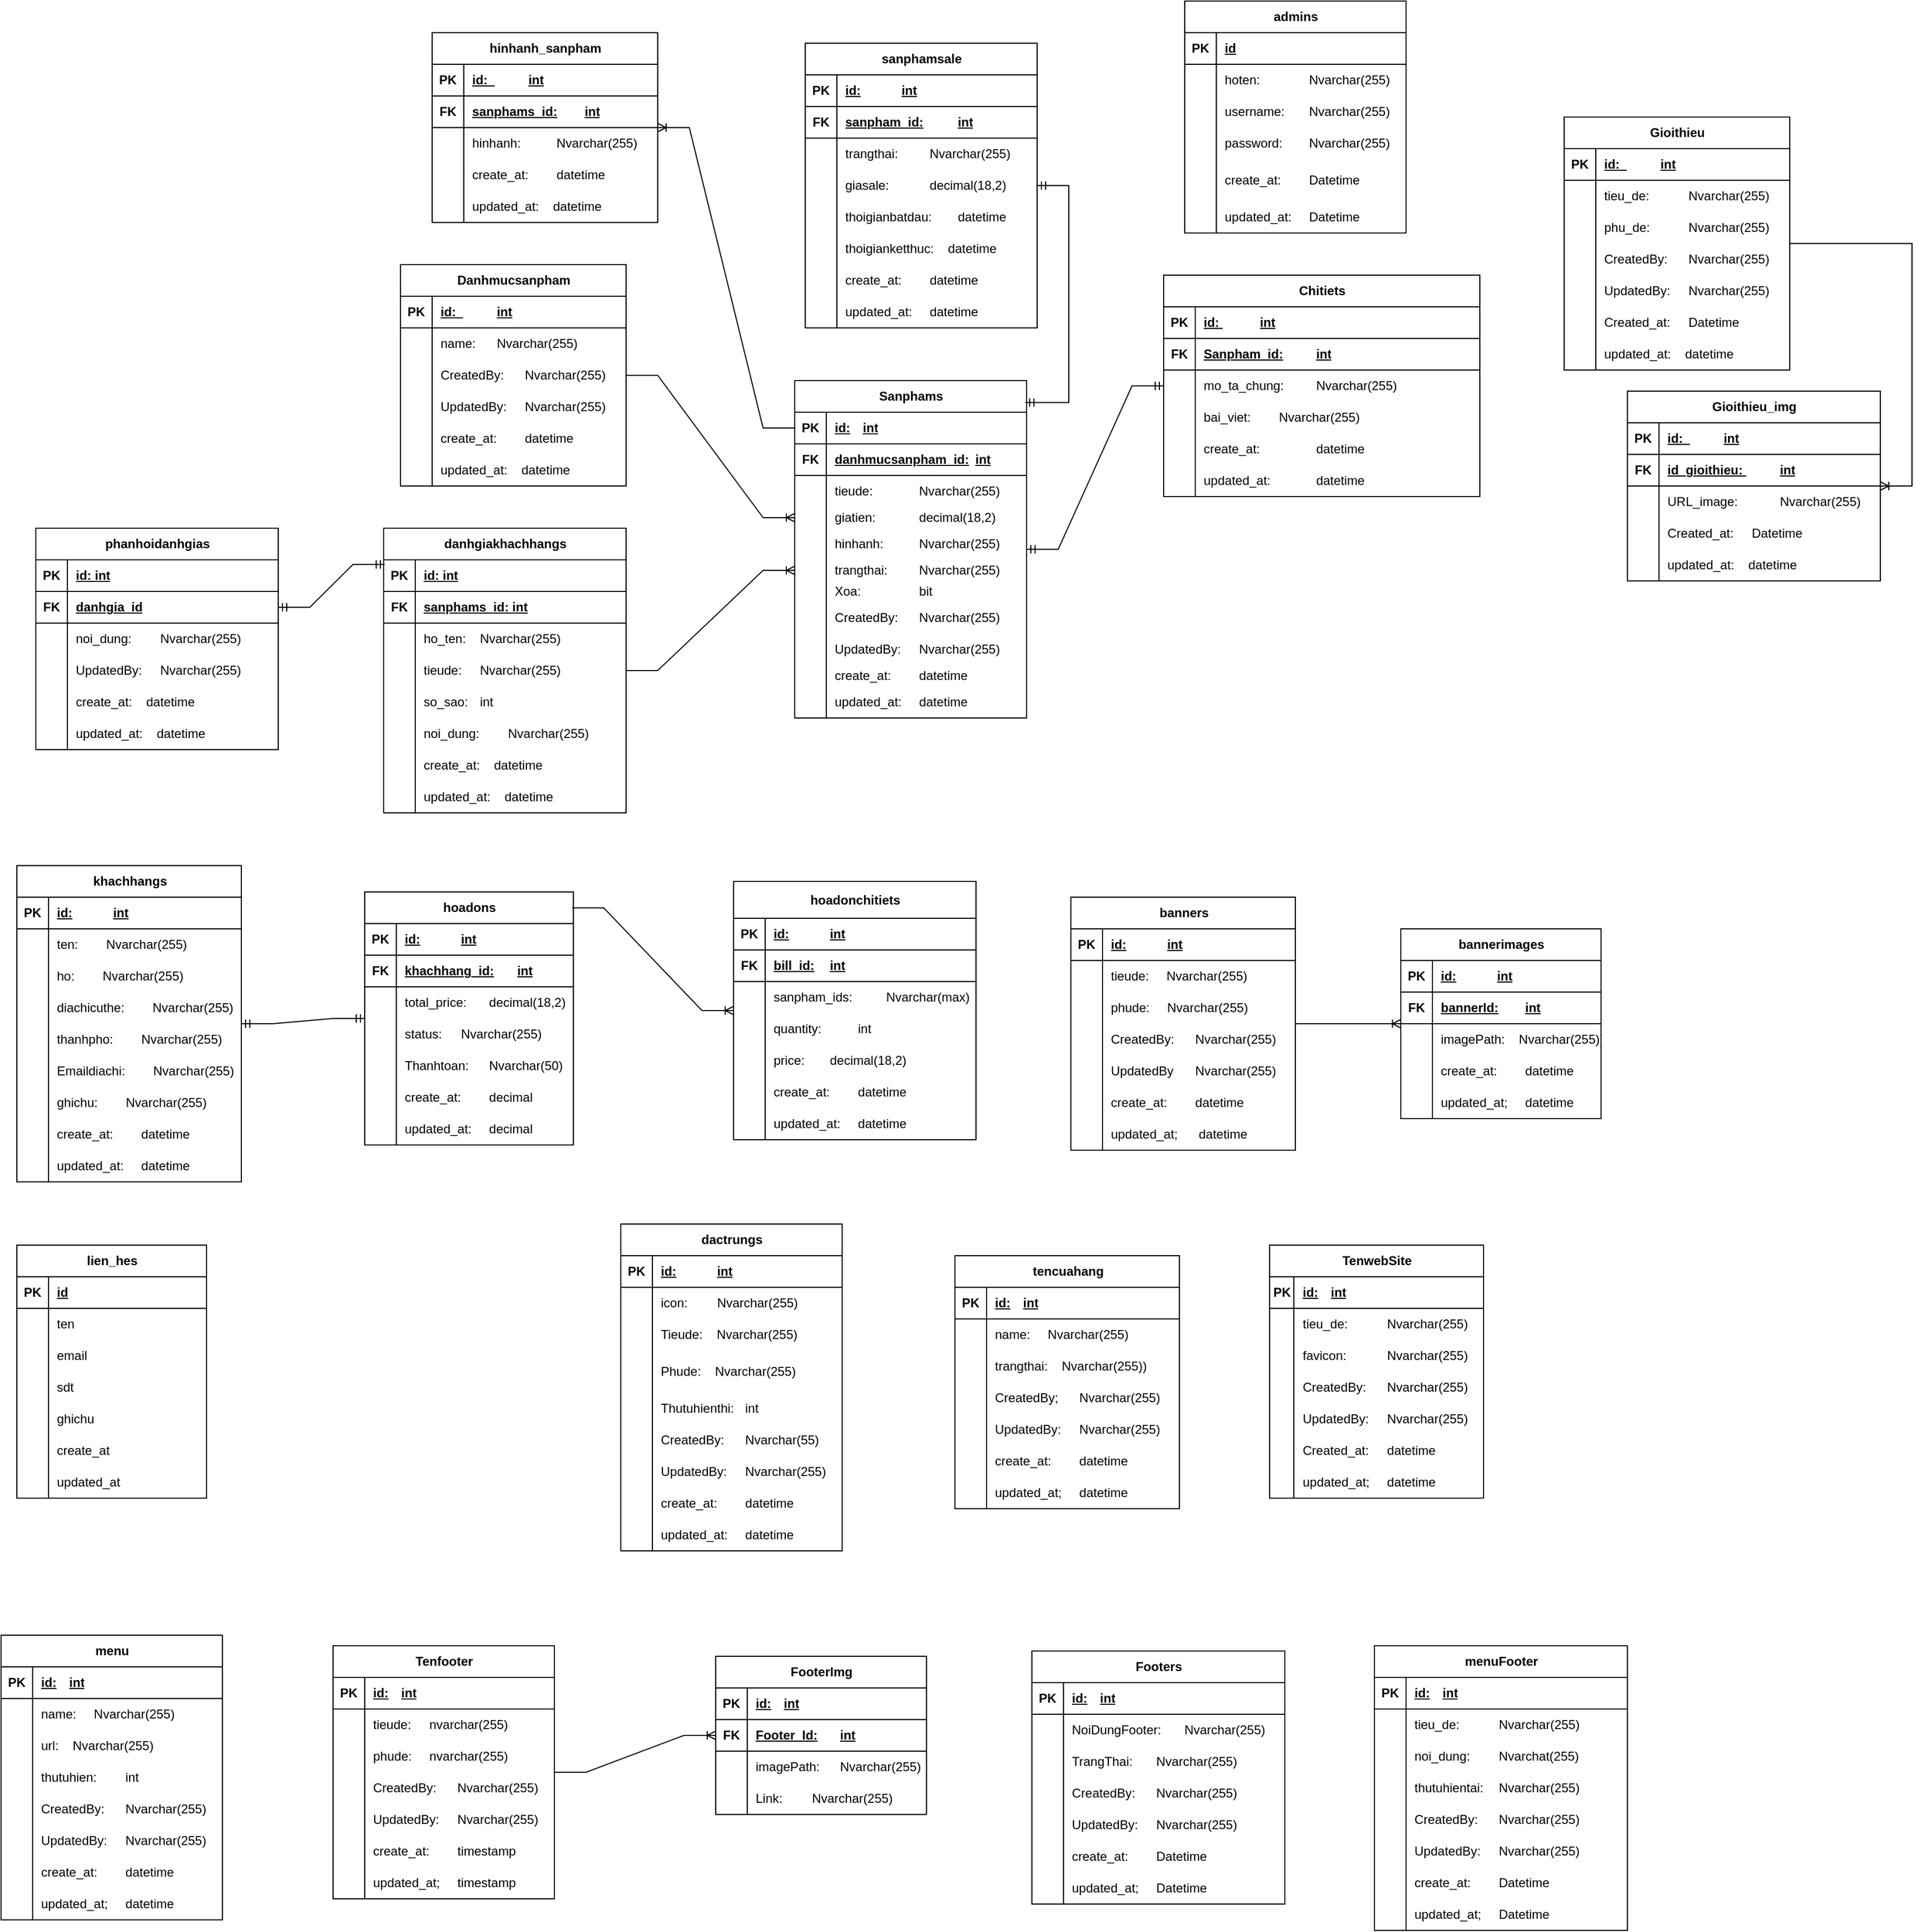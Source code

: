 <mxfile version="24.7.17">
  <diagram name="Trang-1" id="hunDeg4MjEfVmOl2yzjF">
    <mxGraphModel dx="1947" dy="1693" grid="1" gridSize="10" guides="1" tooltips="1" connect="1" arrows="1" fold="1" page="1" pageScale="1" pageWidth="827" pageHeight="1169" math="0" shadow="0">
      <root>
        <mxCell id="0" />
        <mxCell id="1" parent="0" />
        <mxCell id="KwzjaWjNB6vaVHb3UBcl-14" value="Sanphams" style="shape=table;startSize=30;container=1;collapsible=1;childLayout=tableLayout;fixedRows=1;rowLines=0;fontStyle=1;align=center;resizeLast=1;html=1;" parent="1" vertex="1">
          <mxGeometry x="550" y="-510" width="220" height="320" as="geometry">
            <mxRectangle x="500" y="100" width="100" height="30" as="alternateBounds" />
          </mxGeometry>
        </mxCell>
        <mxCell id="KwzjaWjNB6vaVHb3UBcl-15" value="" style="shape=tableRow;horizontal=0;startSize=0;swimlaneHead=0;swimlaneBody=0;fillColor=none;collapsible=0;dropTarget=0;points=[[0,0.5],[1,0.5]];portConstraint=eastwest;top=0;left=0;right=0;bottom=1;" parent="KwzjaWjNB6vaVHb3UBcl-14" vertex="1">
          <mxGeometry y="30" width="220" height="30" as="geometry" />
        </mxCell>
        <mxCell id="KwzjaWjNB6vaVHb3UBcl-16" value="PK" style="shape=partialRectangle;connectable=0;fillColor=none;top=0;left=0;bottom=0;right=0;fontStyle=1;overflow=hidden;whiteSpace=wrap;html=1;" parent="KwzjaWjNB6vaVHb3UBcl-15" vertex="1">
          <mxGeometry width="30" height="30" as="geometry">
            <mxRectangle width="30" height="30" as="alternateBounds" />
          </mxGeometry>
        </mxCell>
        <mxCell id="KwzjaWjNB6vaVHb3UBcl-17" value="id:&lt;span style=&quot;white-space: pre;&quot;&gt;&#x9;&lt;/span&gt;int" style="shape=partialRectangle;connectable=0;fillColor=none;top=0;left=0;bottom=0;right=0;align=left;spacingLeft=6;fontStyle=5;overflow=hidden;whiteSpace=wrap;html=1;" parent="KwzjaWjNB6vaVHb3UBcl-15" vertex="1">
          <mxGeometry x="30" width="190" height="30" as="geometry">
            <mxRectangle width="190" height="30" as="alternateBounds" />
          </mxGeometry>
        </mxCell>
        <mxCell id="GYc295pxCIhklAVveWX1-72" value="" style="shape=tableRow;horizontal=0;startSize=0;swimlaneHead=0;swimlaneBody=0;fillColor=none;collapsible=0;dropTarget=0;points=[[0,0.5],[1,0.5]];portConstraint=eastwest;top=0;left=0;right=0;bottom=1;" parent="KwzjaWjNB6vaVHb3UBcl-14" vertex="1">
          <mxGeometry y="60" width="220" height="30" as="geometry" />
        </mxCell>
        <mxCell id="GYc295pxCIhklAVveWX1-73" value="FK" style="shape=partialRectangle;connectable=0;fillColor=none;top=0;left=0;bottom=0;right=0;fontStyle=1;overflow=hidden;whiteSpace=wrap;html=1;" parent="GYc295pxCIhklAVveWX1-72" vertex="1">
          <mxGeometry width="30" height="30" as="geometry">
            <mxRectangle width="30" height="30" as="alternateBounds" />
          </mxGeometry>
        </mxCell>
        <mxCell id="GYc295pxCIhklAVveWX1-74" value="danhmucsanpham_id:&lt;span style=&quot;white-space: pre;&quot;&gt;&#x9;&lt;/span&gt;int" style="shape=partialRectangle;connectable=0;fillColor=none;top=0;left=0;bottom=0;right=0;align=left;spacingLeft=6;fontStyle=5;overflow=hidden;whiteSpace=wrap;html=1;" parent="GYc295pxCIhklAVveWX1-72" vertex="1">
          <mxGeometry x="30" width="190" height="30" as="geometry">
            <mxRectangle width="190" height="30" as="alternateBounds" />
          </mxGeometry>
        </mxCell>
        <mxCell id="KwzjaWjNB6vaVHb3UBcl-18" value="" style="shape=tableRow;horizontal=0;startSize=0;swimlaneHead=0;swimlaneBody=0;fillColor=none;collapsible=0;dropTarget=0;points=[[0,0.5],[1,0.5]];portConstraint=eastwest;top=0;left=0;right=0;bottom=0;" parent="KwzjaWjNB6vaVHb3UBcl-14" vertex="1">
          <mxGeometry y="90" width="220" height="30" as="geometry" />
        </mxCell>
        <mxCell id="KwzjaWjNB6vaVHb3UBcl-19" value="" style="shape=partialRectangle;connectable=0;fillColor=none;top=0;left=0;bottom=0;right=0;editable=1;overflow=hidden;whiteSpace=wrap;html=1;" parent="KwzjaWjNB6vaVHb3UBcl-18" vertex="1">
          <mxGeometry width="30" height="30" as="geometry">
            <mxRectangle width="30" height="30" as="alternateBounds" />
          </mxGeometry>
        </mxCell>
        <mxCell id="KwzjaWjNB6vaVHb3UBcl-20" value="tieude:&lt;span style=&quot;white-space: pre;&quot;&gt;&#x9;&lt;/span&gt;&lt;span style=&quot;white-space: pre;&quot;&gt;&#x9;&lt;/span&gt;Nvarchar(255)" style="shape=partialRectangle;connectable=0;fillColor=none;top=0;left=0;bottom=0;right=0;align=left;spacingLeft=6;overflow=hidden;whiteSpace=wrap;html=1;" parent="KwzjaWjNB6vaVHb3UBcl-18" vertex="1">
          <mxGeometry x="30" width="190" height="30" as="geometry">
            <mxRectangle width="190" height="30" as="alternateBounds" />
          </mxGeometry>
        </mxCell>
        <mxCell id="KwzjaWjNB6vaVHb3UBcl-21" value="" style="shape=tableRow;horizontal=0;startSize=0;swimlaneHead=0;swimlaneBody=0;fillColor=none;collapsible=0;dropTarget=0;points=[[0,0.5],[1,0.5]];portConstraint=eastwest;top=0;left=0;right=0;bottom=0;" parent="KwzjaWjNB6vaVHb3UBcl-14" vertex="1">
          <mxGeometry y="120" width="220" height="20" as="geometry" />
        </mxCell>
        <mxCell id="KwzjaWjNB6vaVHb3UBcl-22" value="" style="shape=partialRectangle;connectable=0;fillColor=none;top=0;left=0;bottom=0;right=0;editable=1;overflow=hidden;whiteSpace=wrap;html=1;" parent="KwzjaWjNB6vaVHb3UBcl-21" vertex="1">
          <mxGeometry width="30" height="20" as="geometry">
            <mxRectangle width="30" height="20" as="alternateBounds" />
          </mxGeometry>
        </mxCell>
        <mxCell id="KwzjaWjNB6vaVHb3UBcl-23" value="giatien:&lt;span style=&quot;white-space: pre;&quot;&gt;&#x9;&lt;/span&gt;&lt;span style=&quot;white-space: pre;&quot;&gt;&#x9;&lt;/span&gt;decimal(18,2)" style="shape=partialRectangle;connectable=0;fillColor=none;top=0;left=0;bottom=0;right=0;align=left;spacingLeft=6;overflow=hidden;whiteSpace=wrap;html=1;" parent="KwzjaWjNB6vaVHb3UBcl-21" vertex="1">
          <mxGeometry x="30" width="190" height="20" as="geometry">
            <mxRectangle width="190" height="20" as="alternateBounds" />
          </mxGeometry>
        </mxCell>
        <mxCell id="KwzjaWjNB6vaVHb3UBcl-24" value="" style="shape=tableRow;horizontal=0;startSize=0;swimlaneHead=0;swimlaneBody=0;fillColor=none;collapsible=0;dropTarget=0;points=[[0,0.5],[1,0.5]];portConstraint=eastwest;top=0;left=0;right=0;bottom=0;" parent="KwzjaWjNB6vaVHb3UBcl-14" vertex="1">
          <mxGeometry y="140" width="220" height="30" as="geometry" />
        </mxCell>
        <mxCell id="KwzjaWjNB6vaVHb3UBcl-25" value="" style="shape=partialRectangle;connectable=0;fillColor=none;top=0;left=0;bottom=0;right=0;editable=1;overflow=hidden;whiteSpace=wrap;html=1;" parent="KwzjaWjNB6vaVHb3UBcl-24" vertex="1">
          <mxGeometry width="30" height="30" as="geometry">
            <mxRectangle width="30" height="30" as="alternateBounds" />
          </mxGeometry>
        </mxCell>
        <mxCell id="KwzjaWjNB6vaVHb3UBcl-26" value="hinhanh:&lt;span style=&quot;white-space: pre;&quot;&gt;&#x9;&lt;/span&gt;&lt;span style=&quot;white-space: pre;&quot;&gt;&#x9;&lt;/span&gt;Nvarchar(255)&lt;span style=&quot;white-space: pre;&quot;&gt;&#x9;&lt;/span&gt;&lt;span style=&quot;white-space: pre;&quot;&gt;&#x9;&lt;/span&gt;&lt;span style=&quot;white-space: pre;&quot;&gt;&#x9;&lt;/span&gt;&lt;span style=&quot;white-space: pre;&quot;&gt;&#x9;&lt;/span&gt;&lt;span style=&quot;white-space: pre;&quot;&gt;&#x9;&lt;/span&gt;&lt;span style=&quot;white-space: pre;&quot;&gt;&#x9;&lt;/span&gt;" style="shape=partialRectangle;connectable=0;fillColor=none;top=0;left=0;bottom=0;right=0;align=left;spacingLeft=6;overflow=hidden;whiteSpace=wrap;html=1;" parent="KwzjaWjNB6vaVHb3UBcl-24" vertex="1">
          <mxGeometry x="30" width="190" height="30" as="geometry">
            <mxRectangle width="190" height="30" as="alternateBounds" />
          </mxGeometry>
        </mxCell>
        <mxCell id="KwzjaWjNB6vaVHb3UBcl-30" value="" style="shape=tableRow;horizontal=0;startSize=0;swimlaneHead=0;swimlaneBody=0;fillColor=none;collapsible=0;dropTarget=0;points=[[0,0.5],[1,0.5]];portConstraint=eastwest;top=0;left=0;right=0;bottom=0;" parent="KwzjaWjNB6vaVHb3UBcl-14" vertex="1">
          <mxGeometry y="170" width="220" height="20" as="geometry" />
        </mxCell>
        <mxCell id="KwzjaWjNB6vaVHb3UBcl-31" value="" style="shape=partialRectangle;connectable=0;fillColor=none;top=0;left=0;bottom=0;right=0;editable=1;overflow=hidden;whiteSpace=wrap;html=1;" parent="KwzjaWjNB6vaVHb3UBcl-30" vertex="1">
          <mxGeometry width="30" height="20" as="geometry">
            <mxRectangle width="30" height="20" as="alternateBounds" />
          </mxGeometry>
        </mxCell>
        <mxCell id="KwzjaWjNB6vaVHb3UBcl-32" value="trangthai:&amp;nbsp;&lt;span style=&quot;white-space: pre;&quot;&gt;&#x9;&lt;/span&gt;Nvarchar(255)" style="shape=partialRectangle;connectable=0;fillColor=none;top=0;left=0;bottom=0;right=0;align=left;spacingLeft=6;overflow=hidden;whiteSpace=wrap;html=1;" parent="KwzjaWjNB6vaVHb3UBcl-30" vertex="1">
          <mxGeometry x="30" width="190" height="20" as="geometry">
            <mxRectangle width="190" height="20" as="alternateBounds" />
          </mxGeometry>
        </mxCell>
        <mxCell id="1a2oZZieAfoLFONflMAP-4" value="" style="shape=tableRow;horizontal=0;startSize=0;swimlaneHead=0;swimlaneBody=0;fillColor=none;collapsible=0;dropTarget=0;points=[[0,0.5],[1,0.5]];portConstraint=eastwest;top=0;left=0;right=0;bottom=0;" vertex="1" parent="KwzjaWjNB6vaVHb3UBcl-14">
          <mxGeometry y="190" width="220" height="20" as="geometry" />
        </mxCell>
        <mxCell id="1a2oZZieAfoLFONflMAP-5" value="" style="shape=partialRectangle;connectable=0;fillColor=none;top=0;left=0;bottom=0;right=0;editable=1;overflow=hidden;whiteSpace=wrap;html=1;" vertex="1" parent="1a2oZZieAfoLFONflMAP-4">
          <mxGeometry width="30" height="20" as="geometry">
            <mxRectangle width="30" height="20" as="alternateBounds" />
          </mxGeometry>
        </mxCell>
        <mxCell id="1a2oZZieAfoLFONflMAP-6" value="Xoa:&lt;span style=&quot;white-space: pre;&quot;&gt;&#x9;&lt;/span&gt;&lt;span style=&quot;white-space: pre;&quot;&gt;&#x9;&lt;/span&gt;&lt;span style=&quot;white-space: pre;&quot;&gt;&#x9;&lt;/span&gt;bit" style="shape=partialRectangle;connectable=0;fillColor=none;top=0;left=0;bottom=0;right=0;align=left;spacingLeft=6;overflow=hidden;whiteSpace=wrap;html=1;" vertex="1" parent="1a2oZZieAfoLFONflMAP-4">
          <mxGeometry x="30" width="190" height="20" as="geometry">
            <mxRectangle width="190" height="20" as="alternateBounds" />
          </mxGeometry>
        </mxCell>
        <mxCell id="GYc295pxCIhklAVveWX1-4" value="" style="shape=tableRow;horizontal=0;startSize=0;swimlaneHead=0;swimlaneBody=0;fillColor=none;collapsible=0;dropTarget=0;points=[[0,0.5],[1,0.5]];portConstraint=eastwest;top=0;left=0;right=0;bottom=0;" parent="KwzjaWjNB6vaVHb3UBcl-14" vertex="1">
          <mxGeometry y="210" width="220" height="30" as="geometry" />
        </mxCell>
        <mxCell id="GYc295pxCIhklAVveWX1-5" value="" style="shape=partialRectangle;connectable=0;fillColor=none;top=0;left=0;bottom=0;right=0;editable=1;overflow=hidden;whiteSpace=wrap;html=1;" parent="GYc295pxCIhklAVveWX1-4" vertex="1">
          <mxGeometry width="30" height="30" as="geometry">
            <mxRectangle width="30" height="30" as="alternateBounds" />
          </mxGeometry>
        </mxCell>
        <mxCell id="GYc295pxCIhklAVveWX1-6" value="CreatedBy:&amp;nbsp;&lt;span style=&quot;white-space: pre;&quot;&gt;&#x9;&lt;/span&gt;Nvarchar(255)" style="shape=partialRectangle;connectable=0;fillColor=none;top=0;left=0;bottom=0;right=0;align=left;spacingLeft=6;overflow=hidden;whiteSpace=wrap;html=1;" parent="GYc295pxCIhklAVveWX1-4" vertex="1">
          <mxGeometry x="30" width="190" height="30" as="geometry">
            <mxRectangle width="190" height="30" as="alternateBounds" />
          </mxGeometry>
        </mxCell>
        <mxCell id="GddIYuCz2qPW2WtgU2VN-88" value="" style="shape=tableRow;horizontal=0;startSize=0;swimlaneHead=0;swimlaneBody=0;fillColor=none;collapsible=0;dropTarget=0;points=[[0,0.5],[1,0.5]];portConstraint=eastwest;top=0;left=0;right=0;bottom=0;" parent="KwzjaWjNB6vaVHb3UBcl-14" vertex="1">
          <mxGeometry y="240" width="220" height="30" as="geometry" />
        </mxCell>
        <mxCell id="GddIYuCz2qPW2WtgU2VN-89" value="" style="shape=partialRectangle;connectable=0;fillColor=none;top=0;left=0;bottom=0;right=0;editable=1;overflow=hidden;whiteSpace=wrap;html=1;" parent="GddIYuCz2qPW2WtgU2VN-88" vertex="1">
          <mxGeometry width="30" height="30" as="geometry">
            <mxRectangle width="30" height="30" as="alternateBounds" />
          </mxGeometry>
        </mxCell>
        <mxCell id="GddIYuCz2qPW2WtgU2VN-90" value="UpdatedBy:&amp;nbsp;&lt;span style=&quot;white-space: pre;&quot;&gt;&#x9;&lt;/span&gt;Nvarchar(255)" style="shape=partialRectangle;connectable=0;fillColor=none;top=0;left=0;bottom=0;right=0;align=left;spacingLeft=6;overflow=hidden;whiteSpace=wrap;html=1;" parent="GddIYuCz2qPW2WtgU2VN-88" vertex="1">
          <mxGeometry x="30" width="190" height="30" as="geometry">
            <mxRectangle width="190" height="30" as="alternateBounds" />
          </mxGeometry>
        </mxCell>
        <mxCell id="GddIYuCz2qPW2WtgU2VN-91" value="" style="shape=tableRow;horizontal=0;startSize=0;swimlaneHead=0;swimlaneBody=0;fillColor=none;collapsible=0;dropTarget=0;points=[[0,0.5],[1,0.5]];portConstraint=eastwest;top=0;left=0;right=0;bottom=0;" parent="KwzjaWjNB6vaVHb3UBcl-14" vertex="1">
          <mxGeometry y="270" width="220" height="20" as="geometry" />
        </mxCell>
        <mxCell id="GddIYuCz2qPW2WtgU2VN-92" value="" style="shape=partialRectangle;connectable=0;fillColor=none;top=0;left=0;bottom=0;right=0;editable=1;overflow=hidden;whiteSpace=wrap;html=1;" parent="GddIYuCz2qPW2WtgU2VN-91" vertex="1">
          <mxGeometry width="30" height="20" as="geometry">
            <mxRectangle width="30" height="20" as="alternateBounds" />
          </mxGeometry>
        </mxCell>
        <mxCell id="GddIYuCz2qPW2WtgU2VN-93" value="create_at:&lt;span style=&quot;white-space: pre;&quot;&gt;&#x9;&lt;/span&gt;datetime" style="shape=partialRectangle;connectable=0;fillColor=none;top=0;left=0;bottom=0;right=0;align=left;spacingLeft=6;overflow=hidden;whiteSpace=wrap;html=1;" parent="GddIYuCz2qPW2WtgU2VN-91" vertex="1">
          <mxGeometry x="30" width="190" height="20" as="geometry">
            <mxRectangle width="190" height="20" as="alternateBounds" />
          </mxGeometry>
        </mxCell>
        <mxCell id="GYc295pxCIhklAVveWX1-7" value="" style="shape=tableRow;horizontal=0;startSize=0;swimlaneHead=0;swimlaneBody=0;fillColor=none;collapsible=0;dropTarget=0;points=[[0,0.5],[1,0.5]];portConstraint=eastwest;top=0;left=0;right=0;bottom=0;" parent="KwzjaWjNB6vaVHb3UBcl-14" vertex="1">
          <mxGeometry y="290" width="220" height="30" as="geometry" />
        </mxCell>
        <mxCell id="GYc295pxCIhklAVveWX1-8" value="" style="shape=partialRectangle;connectable=0;fillColor=none;top=0;left=0;bottom=0;right=0;editable=1;overflow=hidden;whiteSpace=wrap;html=1;" parent="GYc295pxCIhklAVveWX1-7" vertex="1">
          <mxGeometry width="30" height="30" as="geometry">
            <mxRectangle width="30" height="30" as="alternateBounds" />
          </mxGeometry>
        </mxCell>
        <mxCell id="GYc295pxCIhklAVveWX1-9" value="updated_at:&lt;span style=&quot;white-space: pre;&quot;&gt;&#x9;&lt;/span&gt;datetime" style="shape=partialRectangle;connectable=0;fillColor=none;top=0;left=0;bottom=0;right=0;align=left;spacingLeft=6;overflow=hidden;whiteSpace=wrap;html=1;" parent="GYc295pxCIhklAVveWX1-7" vertex="1">
          <mxGeometry x="30" width="190" height="30" as="geometry">
            <mxRectangle width="190" height="30" as="alternateBounds" />
          </mxGeometry>
        </mxCell>
        <mxCell id="GYc295pxCIhklAVveWX1-13" value="&lt;font style=&quot;vertical-align: inherit;&quot;&gt;&lt;font style=&quot;vertical-align: inherit;&quot;&gt;hinhanh_sanpham&lt;/font&gt;&lt;/font&gt;" style="shape=table;startSize=30;container=1;collapsible=1;childLayout=tableLayout;fixedRows=1;rowLines=0;fontStyle=1;align=center;resizeLast=1;html=1;" parent="1" vertex="1">
          <mxGeometry x="206" y="-840" width="214" height="180" as="geometry">
            <mxRectangle x="140" y="-280" width="150" height="30" as="alternateBounds" />
          </mxGeometry>
        </mxCell>
        <mxCell id="GYc295pxCIhklAVveWX1-14" value="" style="shape=tableRow;horizontal=0;startSize=0;swimlaneHead=0;swimlaneBody=0;fillColor=none;collapsible=0;dropTarget=0;points=[[0,0.5],[1,0.5]];portConstraint=eastwest;top=0;left=0;right=0;bottom=1;" parent="GYc295pxCIhklAVveWX1-13" vertex="1">
          <mxGeometry y="30" width="214" height="30" as="geometry" />
        </mxCell>
        <mxCell id="GYc295pxCIhklAVveWX1-15" value="PK" style="shape=partialRectangle;connectable=0;fillColor=none;top=0;left=0;bottom=0;right=0;fontStyle=1;overflow=hidden;whiteSpace=wrap;html=1;" parent="GYc295pxCIhklAVveWX1-14" vertex="1">
          <mxGeometry width="30" height="30" as="geometry">
            <mxRectangle width="30" height="30" as="alternateBounds" />
          </mxGeometry>
        </mxCell>
        <mxCell id="GYc295pxCIhklAVveWX1-16" value="&lt;font style=&quot;vertical-align: inherit;&quot;&gt;&lt;font style=&quot;vertical-align: inherit;&quot;&gt;id:&amp;nbsp;&amp;nbsp;&lt;span style=&quot;white-space: pre;&quot;&gt;&#x9;&lt;/span&gt;&lt;span style=&quot;white-space: pre;&quot;&gt;&#x9;&lt;/span&gt;int&lt;/font&gt;&lt;/font&gt;" style="shape=partialRectangle;connectable=0;fillColor=none;top=0;left=0;bottom=0;right=0;align=left;spacingLeft=6;fontStyle=5;overflow=hidden;whiteSpace=wrap;html=1;" parent="GYc295pxCIhklAVveWX1-14" vertex="1">
          <mxGeometry x="30" width="184" height="30" as="geometry">
            <mxRectangle width="184" height="30" as="alternateBounds" />
          </mxGeometry>
        </mxCell>
        <mxCell id="emcLlqJethL0rSfo8YiS-1" value="" style="shape=tableRow;horizontal=0;startSize=0;swimlaneHead=0;swimlaneBody=0;fillColor=none;collapsible=0;dropTarget=0;points=[[0,0.5],[1,0.5]];portConstraint=eastwest;top=0;left=0;right=0;bottom=1;" parent="GYc295pxCIhklAVveWX1-13" vertex="1">
          <mxGeometry y="60" width="214" height="30" as="geometry" />
        </mxCell>
        <mxCell id="emcLlqJethL0rSfo8YiS-2" value="&lt;b style=&quot;border-color: var(--border-color);&quot;&gt;FK&lt;/b&gt;" style="shape=partialRectangle;connectable=0;fillColor=none;top=0;left=0;bottom=0;right=0;fontStyle=1;overflow=hidden;whiteSpace=wrap;html=1;" parent="emcLlqJethL0rSfo8YiS-1" vertex="1">
          <mxGeometry width="30" height="30" as="geometry">
            <mxRectangle width="30" height="30" as="alternateBounds" />
          </mxGeometry>
        </mxCell>
        <mxCell id="emcLlqJethL0rSfo8YiS-3" value="sanphams_id:&lt;span style=&quot;white-space: pre;&quot;&gt;&#x9;&lt;/span&gt;int" style="shape=partialRectangle;connectable=0;fillColor=none;top=0;left=0;bottom=0;right=0;align=left;spacingLeft=6;fontStyle=5;overflow=hidden;whiteSpace=wrap;html=1;" parent="emcLlqJethL0rSfo8YiS-1" vertex="1">
          <mxGeometry x="30" width="184" height="30" as="geometry">
            <mxRectangle width="184" height="30" as="alternateBounds" />
          </mxGeometry>
        </mxCell>
        <mxCell id="GYc295pxCIhklAVveWX1-20" value="" style="shape=tableRow;horizontal=0;startSize=0;swimlaneHead=0;swimlaneBody=0;fillColor=none;collapsible=0;dropTarget=0;points=[[0,0.5],[1,0.5]];portConstraint=eastwest;top=0;left=0;right=0;bottom=0;" parent="GYc295pxCIhklAVveWX1-13" vertex="1">
          <mxGeometry y="90" width="214" height="30" as="geometry" />
        </mxCell>
        <mxCell id="GYc295pxCIhklAVveWX1-21" value="" style="shape=partialRectangle;connectable=0;fillColor=none;top=0;left=0;bottom=0;right=0;editable=1;overflow=hidden;whiteSpace=wrap;html=1;" parent="GYc295pxCIhklAVveWX1-20" vertex="1">
          <mxGeometry width="30" height="30" as="geometry">
            <mxRectangle width="30" height="30" as="alternateBounds" />
          </mxGeometry>
        </mxCell>
        <mxCell id="GYc295pxCIhklAVveWX1-22" value="hinhanh:&amp;nbsp;&lt;span style=&quot;white-space: pre;&quot;&gt;&#x9;&lt;/span&gt;&lt;span style=&quot;white-space: pre;&quot;&gt;&#x9;&lt;/span&gt;Nvarchar(255)" style="shape=partialRectangle;connectable=0;fillColor=none;top=0;left=0;bottom=0;right=0;align=left;spacingLeft=6;overflow=hidden;whiteSpace=wrap;html=1;" parent="GYc295pxCIhklAVveWX1-20" vertex="1">
          <mxGeometry x="30" width="184" height="30" as="geometry">
            <mxRectangle width="184" height="30" as="alternateBounds" />
          </mxGeometry>
        </mxCell>
        <mxCell id="GYc295pxCIhklAVveWX1-23" value="" style="shape=tableRow;horizontal=0;startSize=0;swimlaneHead=0;swimlaneBody=0;fillColor=none;collapsible=0;dropTarget=0;points=[[0,0.5],[1,0.5]];portConstraint=eastwest;top=0;left=0;right=0;bottom=0;" parent="GYc295pxCIhklAVveWX1-13" vertex="1">
          <mxGeometry y="120" width="214" height="30" as="geometry" />
        </mxCell>
        <mxCell id="GYc295pxCIhklAVveWX1-24" value="" style="shape=partialRectangle;connectable=0;fillColor=none;top=0;left=0;bottom=0;right=0;editable=1;overflow=hidden;whiteSpace=wrap;html=1;" parent="GYc295pxCIhklAVveWX1-23" vertex="1">
          <mxGeometry width="30" height="30" as="geometry">
            <mxRectangle width="30" height="30" as="alternateBounds" />
          </mxGeometry>
        </mxCell>
        <mxCell id="GYc295pxCIhklAVveWX1-25" value="create_at:&lt;span style=&quot;white-space: pre;&quot;&gt;&#x9;&lt;/span&gt;datetime" style="shape=partialRectangle;connectable=0;fillColor=none;top=0;left=0;bottom=0;right=0;align=left;spacingLeft=6;overflow=hidden;whiteSpace=wrap;html=1;" parent="GYc295pxCIhklAVveWX1-23" vertex="1">
          <mxGeometry x="30" width="184" height="30" as="geometry">
            <mxRectangle width="184" height="30" as="alternateBounds" />
          </mxGeometry>
        </mxCell>
        <mxCell id="GYc295pxCIhklAVveWX1-26" value="" style="shape=tableRow;horizontal=0;startSize=0;swimlaneHead=0;swimlaneBody=0;fillColor=none;collapsible=0;dropTarget=0;points=[[0,0.5],[1,0.5]];portConstraint=eastwest;top=0;left=0;right=0;bottom=0;" parent="GYc295pxCIhklAVveWX1-13" vertex="1">
          <mxGeometry y="150" width="214" height="30" as="geometry" />
        </mxCell>
        <mxCell id="GYc295pxCIhklAVveWX1-27" value="" style="shape=partialRectangle;connectable=0;fillColor=none;top=0;left=0;bottom=0;right=0;editable=1;overflow=hidden;whiteSpace=wrap;html=1;" parent="GYc295pxCIhklAVveWX1-26" vertex="1">
          <mxGeometry width="30" height="30" as="geometry">
            <mxRectangle width="30" height="30" as="alternateBounds" />
          </mxGeometry>
        </mxCell>
        <mxCell id="GYc295pxCIhklAVveWX1-28" value="updated_at:&lt;span style=&quot;&quot;&gt;&lt;span style=&quot;white-space: pre;&quot;&gt;&amp;nbsp;&amp;nbsp;&amp;nbsp;&amp;nbsp;&lt;/span&gt;&lt;/span&gt;datetime" style="shape=partialRectangle;connectable=0;fillColor=none;top=0;left=0;bottom=0;right=0;align=left;spacingLeft=6;overflow=hidden;whiteSpace=wrap;html=1;" parent="GYc295pxCIhklAVveWX1-26" vertex="1">
          <mxGeometry x="30" width="184" height="30" as="geometry">
            <mxRectangle width="184" height="30" as="alternateBounds" />
          </mxGeometry>
        </mxCell>
        <mxCell id="GYc295pxCIhklAVveWX1-75" value="danhgiakhachhangs" style="shape=table;startSize=30;container=1;collapsible=1;childLayout=tableLayout;fixedRows=1;rowLines=0;fontStyle=1;align=center;resizeLast=1;html=1;" parent="1" vertex="1">
          <mxGeometry x="160" y="-370" width="230" height="270" as="geometry">
            <mxRectangle x="177" y="60" width="150" height="30" as="alternateBounds" />
          </mxGeometry>
        </mxCell>
        <mxCell id="GYc295pxCIhklAVveWX1-76" value="" style="shape=tableRow;horizontal=0;startSize=0;swimlaneHead=0;swimlaneBody=0;fillColor=none;collapsible=0;dropTarget=0;points=[[0,0.5],[1,0.5]];portConstraint=eastwest;top=0;left=0;right=0;bottom=1;" parent="GYc295pxCIhklAVveWX1-75" vertex="1">
          <mxGeometry y="30" width="230" height="30" as="geometry" />
        </mxCell>
        <mxCell id="GYc295pxCIhklAVveWX1-77" value="PK" style="shape=partialRectangle;connectable=0;fillColor=none;top=0;left=0;bottom=0;right=0;fontStyle=1;overflow=hidden;whiteSpace=wrap;html=1;" parent="GYc295pxCIhklAVveWX1-76" vertex="1">
          <mxGeometry width="30" height="30" as="geometry">
            <mxRectangle width="30" height="30" as="alternateBounds" />
          </mxGeometry>
        </mxCell>
        <mxCell id="GYc295pxCIhklAVveWX1-78" value="id: int" style="shape=partialRectangle;connectable=0;fillColor=none;top=0;left=0;bottom=0;right=0;align=left;spacingLeft=6;fontStyle=5;overflow=hidden;whiteSpace=wrap;html=1;" parent="GYc295pxCIhklAVveWX1-76" vertex="1">
          <mxGeometry x="30" width="200" height="30" as="geometry">
            <mxRectangle width="200" height="30" as="alternateBounds" />
          </mxGeometry>
        </mxCell>
        <mxCell id="GYc295pxCIhklAVveWX1-88" value="" style="shape=tableRow;horizontal=0;startSize=0;swimlaneHead=0;swimlaneBody=0;fillColor=none;collapsible=0;dropTarget=0;points=[[0,0.5],[1,0.5]];portConstraint=eastwest;top=0;left=0;right=0;bottom=1;" parent="GYc295pxCIhklAVveWX1-75" vertex="1">
          <mxGeometry y="60" width="230" height="30" as="geometry" />
        </mxCell>
        <mxCell id="GYc295pxCIhklAVveWX1-89" value="FK" style="shape=partialRectangle;connectable=0;fillColor=none;top=0;left=0;bottom=0;right=0;fontStyle=1;overflow=hidden;whiteSpace=wrap;html=1;" parent="GYc295pxCIhklAVveWX1-88" vertex="1">
          <mxGeometry width="30" height="30" as="geometry">
            <mxRectangle width="30" height="30" as="alternateBounds" />
          </mxGeometry>
        </mxCell>
        <mxCell id="GYc295pxCIhklAVveWX1-90" value="sanphams_id: int" style="shape=partialRectangle;connectable=0;fillColor=none;top=0;left=0;bottom=0;right=0;align=left;spacingLeft=6;fontStyle=5;overflow=hidden;whiteSpace=wrap;html=1;" parent="GYc295pxCIhklAVveWX1-88" vertex="1">
          <mxGeometry x="30" width="200" height="30" as="geometry">
            <mxRectangle width="200" height="30" as="alternateBounds" />
          </mxGeometry>
        </mxCell>
        <mxCell id="GYc295pxCIhklAVveWX1-79" value="" style="shape=tableRow;horizontal=0;startSize=0;swimlaneHead=0;swimlaneBody=0;fillColor=none;collapsible=0;dropTarget=0;points=[[0,0.5],[1,0.5]];portConstraint=eastwest;top=0;left=0;right=0;bottom=0;" parent="GYc295pxCIhklAVveWX1-75" vertex="1">
          <mxGeometry y="90" width="230" height="30" as="geometry" />
        </mxCell>
        <mxCell id="GYc295pxCIhklAVveWX1-80" value="" style="shape=partialRectangle;connectable=0;fillColor=none;top=0;left=0;bottom=0;right=0;editable=1;overflow=hidden;whiteSpace=wrap;html=1;" parent="GYc295pxCIhklAVveWX1-79" vertex="1">
          <mxGeometry width="30" height="30" as="geometry">
            <mxRectangle width="30" height="30" as="alternateBounds" />
          </mxGeometry>
        </mxCell>
        <mxCell id="GYc295pxCIhklAVveWX1-81" value="ho_ten: &lt;span style=&quot;white-space: pre;&quot;&gt;&#x9;&lt;/span&gt;Nvarchar(255)" style="shape=partialRectangle;connectable=0;fillColor=none;top=0;left=0;bottom=0;right=0;align=left;spacingLeft=6;overflow=hidden;whiteSpace=wrap;html=1;" parent="GYc295pxCIhklAVveWX1-79" vertex="1">
          <mxGeometry x="30" width="200" height="30" as="geometry">
            <mxRectangle width="200" height="30" as="alternateBounds" />
          </mxGeometry>
        </mxCell>
        <mxCell id="GYc295pxCIhklAVveWX1-82" value="" style="shape=tableRow;horizontal=0;startSize=0;swimlaneHead=0;swimlaneBody=0;fillColor=none;collapsible=0;dropTarget=0;points=[[0,0.5],[1,0.5]];portConstraint=eastwest;top=0;left=0;right=0;bottom=0;" parent="GYc295pxCIhklAVveWX1-75" vertex="1">
          <mxGeometry y="120" width="230" height="30" as="geometry" />
        </mxCell>
        <mxCell id="GYc295pxCIhklAVveWX1-83" value="" style="shape=partialRectangle;connectable=0;fillColor=none;top=0;left=0;bottom=0;right=0;editable=1;overflow=hidden;whiteSpace=wrap;html=1;" parent="GYc295pxCIhklAVveWX1-82" vertex="1">
          <mxGeometry width="30" height="30" as="geometry">
            <mxRectangle width="30" height="30" as="alternateBounds" />
          </mxGeometry>
        </mxCell>
        <mxCell id="GYc295pxCIhklAVveWX1-84" value="tieude:&amp;nbsp;&lt;span style=&quot;white-space: pre;&quot;&gt;&#x9;&lt;/span&gt;Nvarchar(255)" style="shape=partialRectangle;connectable=0;fillColor=none;top=0;left=0;bottom=0;right=0;align=left;spacingLeft=6;overflow=hidden;whiteSpace=wrap;html=1;" parent="GYc295pxCIhklAVveWX1-82" vertex="1">
          <mxGeometry x="30" width="200" height="30" as="geometry">
            <mxRectangle width="200" height="30" as="alternateBounds" />
          </mxGeometry>
        </mxCell>
        <mxCell id="GYc295pxCIhklAVveWX1-85" value="" style="shape=tableRow;horizontal=0;startSize=0;swimlaneHead=0;swimlaneBody=0;fillColor=none;collapsible=0;dropTarget=0;points=[[0,0.5],[1,0.5]];portConstraint=eastwest;top=0;left=0;right=0;bottom=0;" parent="GYc295pxCIhklAVveWX1-75" vertex="1">
          <mxGeometry y="150" width="230" height="30" as="geometry" />
        </mxCell>
        <mxCell id="GYc295pxCIhklAVveWX1-86" value="" style="shape=partialRectangle;connectable=0;fillColor=none;top=0;left=0;bottom=0;right=0;editable=1;overflow=hidden;whiteSpace=wrap;html=1;" parent="GYc295pxCIhklAVveWX1-85" vertex="1">
          <mxGeometry width="30" height="30" as="geometry">
            <mxRectangle width="30" height="30" as="alternateBounds" />
          </mxGeometry>
        </mxCell>
        <mxCell id="GYc295pxCIhklAVveWX1-87" value="so_sao:&amp;nbsp;&lt;span style=&quot;white-space: pre;&quot;&gt;&#x9;&lt;/span&gt;int" style="shape=partialRectangle;connectable=0;fillColor=none;top=0;left=0;bottom=0;right=0;align=left;spacingLeft=6;overflow=hidden;whiteSpace=wrap;html=1;" parent="GYc295pxCIhklAVveWX1-85" vertex="1">
          <mxGeometry x="30" width="200" height="30" as="geometry">
            <mxRectangle width="200" height="30" as="alternateBounds" />
          </mxGeometry>
        </mxCell>
        <mxCell id="GYc295pxCIhklAVveWX1-91" value="" style="shape=tableRow;horizontal=0;startSize=0;swimlaneHead=0;swimlaneBody=0;fillColor=none;collapsible=0;dropTarget=0;points=[[0,0.5],[1,0.5]];portConstraint=eastwest;top=0;left=0;right=0;bottom=0;" parent="GYc295pxCIhklAVveWX1-75" vertex="1">
          <mxGeometry y="180" width="230" height="30" as="geometry" />
        </mxCell>
        <mxCell id="GYc295pxCIhklAVveWX1-92" value="" style="shape=partialRectangle;connectable=0;fillColor=none;top=0;left=0;bottom=0;right=0;editable=1;overflow=hidden;whiteSpace=wrap;html=1;" parent="GYc295pxCIhklAVveWX1-91" vertex="1">
          <mxGeometry width="30" height="30" as="geometry">
            <mxRectangle width="30" height="30" as="alternateBounds" />
          </mxGeometry>
        </mxCell>
        <mxCell id="GYc295pxCIhklAVveWX1-93" value="noi_dung:&lt;span style=&quot;white-space: pre;&quot;&gt;&#x9;&lt;/span&gt;Nvarchar(255)" style="shape=partialRectangle;connectable=0;fillColor=none;top=0;left=0;bottom=0;right=0;align=left;spacingLeft=6;overflow=hidden;whiteSpace=wrap;html=1;" parent="GYc295pxCIhklAVveWX1-91" vertex="1">
          <mxGeometry x="30" width="200" height="30" as="geometry">
            <mxRectangle width="200" height="30" as="alternateBounds" />
          </mxGeometry>
        </mxCell>
        <mxCell id="GYc295pxCIhklAVveWX1-94" value="" style="shape=tableRow;horizontal=0;startSize=0;swimlaneHead=0;swimlaneBody=0;fillColor=none;collapsible=0;dropTarget=0;points=[[0,0.5],[1,0.5]];portConstraint=eastwest;top=0;left=0;right=0;bottom=0;" parent="GYc295pxCIhklAVveWX1-75" vertex="1">
          <mxGeometry y="210" width="230" height="30" as="geometry" />
        </mxCell>
        <mxCell id="GYc295pxCIhklAVveWX1-95" value="" style="shape=partialRectangle;connectable=0;fillColor=none;top=0;left=0;bottom=0;right=0;editable=1;overflow=hidden;whiteSpace=wrap;html=1;" parent="GYc295pxCIhklAVveWX1-94" vertex="1">
          <mxGeometry width="30" height="30" as="geometry">
            <mxRectangle width="30" height="30" as="alternateBounds" />
          </mxGeometry>
        </mxCell>
        <mxCell id="GYc295pxCIhklAVveWX1-96" value="create_at:&lt;span style=&quot;&quot;&gt;&lt;span style=&quot;white-space: pre;&quot;&gt;&amp;nbsp;&amp;nbsp;&amp;nbsp;&amp;nbsp;&lt;/span&gt;&lt;/span&gt;datetime" style="shape=partialRectangle;connectable=0;fillColor=none;top=0;left=0;bottom=0;right=0;align=left;spacingLeft=6;overflow=hidden;whiteSpace=wrap;html=1;" parent="GYc295pxCIhklAVveWX1-94" vertex="1">
          <mxGeometry x="30" width="200" height="30" as="geometry">
            <mxRectangle width="200" height="30" as="alternateBounds" />
          </mxGeometry>
        </mxCell>
        <mxCell id="GYc295pxCIhklAVveWX1-97" value="" style="shape=tableRow;horizontal=0;startSize=0;swimlaneHead=0;swimlaneBody=0;fillColor=none;collapsible=0;dropTarget=0;points=[[0,0.5],[1,0.5]];portConstraint=eastwest;top=0;left=0;right=0;bottom=0;" parent="GYc295pxCIhklAVveWX1-75" vertex="1">
          <mxGeometry y="240" width="230" height="30" as="geometry" />
        </mxCell>
        <mxCell id="GYc295pxCIhklAVveWX1-98" value="" style="shape=partialRectangle;connectable=0;fillColor=none;top=0;left=0;bottom=0;right=0;editable=1;overflow=hidden;whiteSpace=wrap;html=1;" parent="GYc295pxCIhklAVveWX1-97" vertex="1">
          <mxGeometry width="30" height="30" as="geometry">
            <mxRectangle width="30" height="30" as="alternateBounds" />
          </mxGeometry>
        </mxCell>
        <mxCell id="GYc295pxCIhklAVveWX1-99" value="updated_at:&lt;span style=&quot;&quot;&gt;&lt;span style=&quot;white-space: pre;&quot;&gt;&amp;nbsp;&amp;nbsp;&amp;nbsp;&amp;nbsp;&lt;/span&gt;&lt;/span&gt;datetime" style="shape=partialRectangle;connectable=0;fillColor=none;top=0;left=0;bottom=0;right=0;align=left;spacingLeft=6;overflow=hidden;whiteSpace=wrap;html=1;" parent="GYc295pxCIhklAVveWX1-97" vertex="1">
          <mxGeometry x="30" width="200" height="30" as="geometry">
            <mxRectangle width="200" height="30" as="alternateBounds" />
          </mxGeometry>
        </mxCell>
        <mxCell id="lCADSHc-59M-xrDlsB_h-1" value="Chitiets" style="shape=table;startSize=30;container=1;collapsible=1;childLayout=tableLayout;fixedRows=1;rowLines=0;fontStyle=1;align=center;resizeLast=1;html=1;" parent="1" vertex="1">
          <mxGeometry x="900" y="-610" width="300.0" height="210" as="geometry">
            <mxRectangle x="870" y="-250" width="80" height="30" as="alternateBounds" />
          </mxGeometry>
        </mxCell>
        <mxCell id="lCADSHc-59M-xrDlsB_h-2" value="" style="shape=tableRow;horizontal=0;startSize=0;swimlaneHead=0;swimlaneBody=0;fillColor=none;collapsible=0;dropTarget=0;points=[[0,0.5],[1,0.5]];portConstraint=eastwest;top=0;left=0;right=0;bottom=1;" parent="lCADSHc-59M-xrDlsB_h-1" vertex="1">
          <mxGeometry y="30" width="300.0" height="30" as="geometry" />
        </mxCell>
        <mxCell id="lCADSHc-59M-xrDlsB_h-3" value="PK" style="shape=partialRectangle;connectable=0;fillColor=none;top=0;left=0;bottom=0;right=0;fontStyle=1;overflow=hidden;whiteSpace=wrap;html=1;" parent="lCADSHc-59M-xrDlsB_h-2" vertex="1">
          <mxGeometry width="30" height="30" as="geometry">
            <mxRectangle width="30" height="30" as="alternateBounds" />
          </mxGeometry>
        </mxCell>
        <mxCell id="lCADSHc-59M-xrDlsB_h-4" value="id:&amp;nbsp;&lt;span style=&quot;white-space: pre;&quot;&gt;&#x9;&lt;/span&gt;&lt;span style=&quot;white-space: pre;&quot;&gt;&#x9;&lt;/span&gt;int" style="shape=partialRectangle;connectable=0;fillColor=none;top=0;left=0;bottom=0;right=0;align=left;spacingLeft=6;fontStyle=5;overflow=hidden;whiteSpace=wrap;html=1;" parent="lCADSHc-59M-xrDlsB_h-2" vertex="1">
          <mxGeometry x="30" width="270.0" height="30" as="geometry">
            <mxRectangle width="270.0" height="30" as="alternateBounds" />
          </mxGeometry>
        </mxCell>
        <mxCell id="lCADSHc-59M-xrDlsB_h-14" value="" style="shape=tableRow;horizontal=0;startSize=0;swimlaneHead=0;swimlaneBody=0;fillColor=none;collapsible=0;dropTarget=0;points=[[0,0.5],[1,0.5]];portConstraint=eastwest;top=0;left=0;right=0;bottom=1;" parent="lCADSHc-59M-xrDlsB_h-1" vertex="1">
          <mxGeometry y="60" width="300.0" height="30" as="geometry" />
        </mxCell>
        <mxCell id="lCADSHc-59M-xrDlsB_h-15" value="FK" style="shape=partialRectangle;connectable=0;fillColor=none;top=0;left=0;bottom=0;right=0;fontStyle=1;overflow=hidden;whiteSpace=wrap;html=1;" parent="lCADSHc-59M-xrDlsB_h-14" vertex="1">
          <mxGeometry width="30" height="30" as="geometry">
            <mxRectangle width="30" height="30" as="alternateBounds" />
          </mxGeometry>
        </mxCell>
        <mxCell id="lCADSHc-59M-xrDlsB_h-16" value="Sanpham_id:&lt;span style=&quot;white-space: pre;&quot;&gt;&#x9;&lt;/span&gt;&lt;span style=&quot;white-space: pre;&quot;&gt;&#x9;&lt;/span&gt;int" style="shape=partialRectangle;connectable=0;fillColor=none;top=0;left=0;bottom=0;right=0;align=left;spacingLeft=6;fontStyle=5;overflow=hidden;whiteSpace=wrap;html=1;" parent="lCADSHc-59M-xrDlsB_h-14" vertex="1">
          <mxGeometry x="30" width="270.0" height="30" as="geometry">
            <mxRectangle width="270.0" height="30" as="alternateBounds" />
          </mxGeometry>
        </mxCell>
        <mxCell id="lCADSHc-59M-xrDlsB_h-5" value="" style="shape=tableRow;horizontal=0;startSize=0;swimlaneHead=0;swimlaneBody=0;fillColor=none;collapsible=0;dropTarget=0;points=[[0,0.5],[1,0.5]];portConstraint=eastwest;top=0;left=0;right=0;bottom=0;" parent="lCADSHc-59M-xrDlsB_h-1" vertex="1">
          <mxGeometry y="90" width="300.0" height="30" as="geometry" />
        </mxCell>
        <mxCell id="lCADSHc-59M-xrDlsB_h-6" value="" style="shape=partialRectangle;connectable=0;fillColor=none;top=0;left=0;bottom=0;right=0;editable=1;overflow=hidden;whiteSpace=wrap;html=1;" parent="lCADSHc-59M-xrDlsB_h-5" vertex="1">
          <mxGeometry width="30" height="30" as="geometry">
            <mxRectangle width="30" height="30" as="alternateBounds" />
          </mxGeometry>
        </mxCell>
        <mxCell id="lCADSHc-59M-xrDlsB_h-7" value="mo_ta_chung:&lt;span style=&quot;white-space: pre;&quot;&gt;&#x9;&lt;/span&gt;&lt;span style=&quot;white-space: pre;&quot;&gt;&#x9;&lt;/span&gt;Nvarchar(255)" style="shape=partialRectangle;connectable=0;fillColor=none;top=0;left=0;bottom=0;right=0;align=left;spacingLeft=6;overflow=hidden;whiteSpace=wrap;html=1;" parent="lCADSHc-59M-xrDlsB_h-5" vertex="1">
          <mxGeometry x="30" width="270.0" height="30" as="geometry">
            <mxRectangle width="270.0" height="30" as="alternateBounds" />
          </mxGeometry>
        </mxCell>
        <mxCell id="lCADSHc-59M-xrDlsB_h-38" value="" style="shape=tableRow;horizontal=0;startSize=0;swimlaneHead=0;swimlaneBody=0;fillColor=none;collapsible=0;dropTarget=0;points=[[0,0.5],[1,0.5]];portConstraint=eastwest;top=0;left=0;right=0;bottom=0;" parent="lCADSHc-59M-xrDlsB_h-1" vertex="1">
          <mxGeometry y="120" width="300.0" height="30" as="geometry" />
        </mxCell>
        <mxCell id="lCADSHc-59M-xrDlsB_h-39" value="" style="shape=partialRectangle;connectable=0;fillColor=none;top=0;left=0;bottom=0;right=0;editable=1;overflow=hidden;whiteSpace=wrap;html=1;" parent="lCADSHc-59M-xrDlsB_h-38" vertex="1">
          <mxGeometry width="30" height="30" as="geometry">
            <mxRectangle width="30" height="30" as="alternateBounds" />
          </mxGeometry>
        </mxCell>
        <mxCell id="lCADSHc-59M-xrDlsB_h-40" value="bai_viet:&lt;span style=&quot;&quot;&gt;&lt;span style=&quot;white-space: pre;&quot;&gt;&amp;nbsp;&amp;nbsp;&amp;nbsp;&amp;nbsp;&lt;/span&gt;&lt;/span&gt;&lt;span style=&quot;&quot;&gt;&lt;span style=&quot;white-space: pre;&quot;&gt;&amp;nbsp;&amp;nbsp;&amp;nbsp;&amp;nbsp;&lt;/span&gt;&lt;/span&gt;Nvarchar(255)" style="shape=partialRectangle;connectable=0;fillColor=none;top=0;left=0;bottom=0;right=0;align=left;spacingLeft=6;overflow=hidden;whiteSpace=wrap;html=1;" parent="lCADSHc-59M-xrDlsB_h-38" vertex="1">
          <mxGeometry x="30" width="270.0" height="30" as="geometry">
            <mxRectangle width="270.0" height="30" as="alternateBounds" />
          </mxGeometry>
        </mxCell>
        <mxCell id="lCADSHc-59M-xrDlsB_h-41" value="" style="shape=tableRow;horizontal=0;startSize=0;swimlaneHead=0;swimlaneBody=0;fillColor=none;collapsible=0;dropTarget=0;points=[[0,0.5],[1,0.5]];portConstraint=eastwest;top=0;left=0;right=0;bottom=0;" parent="lCADSHc-59M-xrDlsB_h-1" vertex="1">
          <mxGeometry y="150" width="300.0" height="30" as="geometry" />
        </mxCell>
        <mxCell id="lCADSHc-59M-xrDlsB_h-42" value="" style="shape=partialRectangle;connectable=0;fillColor=none;top=0;left=0;bottom=0;right=0;editable=1;overflow=hidden;whiteSpace=wrap;html=1;" parent="lCADSHc-59M-xrDlsB_h-41" vertex="1">
          <mxGeometry width="30" height="30" as="geometry">
            <mxRectangle width="30" height="30" as="alternateBounds" />
          </mxGeometry>
        </mxCell>
        <mxCell id="lCADSHc-59M-xrDlsB_h-43" value="create_at:&lt;span style=&quot;white-space: pre;&quot;&gt;&#x9;&lt;/span&gt;&lt;span style=&quot;white-space: pre;&quot;&gt;&#x9;&lt;/span&gt;datetime" style="shape=partialRectangle;connectable=0;fillColor=none;top=0;left=0;bottom=0;right=0;align=left;spacingLeft=6;overflow=hidden;whiteSpace=wrap;html=1;" parent="lCADSHc-59M-xrDlsB_h-41" vertex="1">
          <mxGeometry x="30" width="270.0" height="30" as="geometry">
            <mxRectangle width="270.0" height="30" as="alternateBounds" />
          </mxGeometry>
        </mxCell>
        <mxCell id="lCADSHc-59M-xrDlsB_h-44" value="" style="shape=tableRow;horizontal=0;startSize=0;swimlaneHead=0;swimlaneBody=0;fillColor=none;collapsible=0;dropTarget=0;points=[[0,0.5],[1,0.5]];portConstraint=eastwest;top=0;left=0;right=0;bottom=0;" parent="lCADSHc-59M-xrDlsB_h-1" vertex="1">
          <mxGeometry y="180" width="300.0" height="30" as="geometry" />
        </mxCell>
        <mxCell id="lCADSHc-59M-xrDlsB_h-45" value="" style="shape=partialRectangle;connectable=0;fillColor=none;top=0;left=0;bottom=0;right=0;editable=1;overflow=hidden;whiteSpace=wrap;html=1;" parent="lCADSHc-59M-xrDlsB_h-44" vertex="1">
          <mxGeometry width="30" height="30" as="geometry">
            <mxRectangle width="30" height="30" as="alternateBounds" />
          </mxGeometry>
        </mxCell>
        <mxCell id="lCADSHc-59M-xrDlsB_h-46" value="updated_at:&lt;span style=&quot;white-space: pre;&quot;&gt;&#x9;&lt;/span&gt;&lt;span style=&quot;white-space: pre;&quot;&gt;&#x9;&lt;/span&gt;datetime" style="shape=partialRectangle;connectable=0;fillColor=none;top=0;left=0;bottom=0;right=0;align=left;spacingLeft=6;overflow=hidden;whiteSpace=wrap;html=1;" parent="lCADSHc-59M-xrDlsB_h-44" vertex="1">
          <mxGeometry x="30" width="270.0" height="30" as="geometry">
            <mxRectangle width="270.0" height="30" as="alternateBounds" />
          </mxGeometry>
        </mxCell>
        <mxCell id="lCADSHc-59M-xrDlsB_h-48" value="sanphamsale" style="shape=table;startSize=30;container=1;collapsible=1;childLayout=tableLayout;fixedRows=1;rowLines=0;fontStyle=1;align=center;resizeLast=1;html=1;" parent="1" vertex="1">
          <mxGeometry x="560" y="-830" width="220" height="270" as="geometry">
            <mxRectangle x="460" y="110" width="120" height="30" as="alternateBounds" />
          </mxGeometry>
        </mxCell>
        <mxCell id="lCADSHc-59M-xrDlsB_h-49" value="" style="shape=tableRow;horizontal=0;startSize=0;swimlaneHead=0;swimlaneBody=0;fillColor=none;collapsible=0;dropTarget=0;points=[[0,0.5],[1,0.5]];portConstraint=eastwest;top=0;left=0;right=0;bottom=1;" parent="lCADSHc-59M-xrDlsB_h-48" vertex="1">
          <mxGeometry y="30" width="220" height="30" as="geometry" />
        </mxCell>
        <mxCell id="lCADSHc-59M-xrDlsB_h-50" value="PK" style="shape=partialRectangle;connectable=0;fillColor=none;top=0;left=0;bottom=0;right=0;fontStyle=1;overflow=hidden;whiteSpace=wrap;html=1;" parent="lCADSHc-59M-xrDlsB_h-49" vertex="1">
          <mxGeometry width="30" height="30" as="geometry">
            <mxRectangle width="30" height="30" as="alternateBounds" />
          </mxGeometry>
        </mxCell>
        <mxCell id="lCADSHc-59M-xrDlsB_h-51" value="id:&lt;span style=&quot;white-space: pre;&quot;&gt;&#x9;&lt;/span&gt;&lt;span style=&quot;white-space: pre;&quot;&gt;&#x9;&lt;/span&gt;int" style="shape=partialRectangle;connectable=0;fillColor=none;top=0;left=0;bottom=0;right=0;align=left;spacingLeft=6;fontStyle=5;overflow=hidden;whiteSpace=wrap;html=1;" parent="lCADSHc-59M-xrDlsB_h-49" vertex="1">
          <mxGeometry x="30" width="190" height="30" as="geometry">
            <mxRectangle width="190" height="30" as="alternateBounds" />
          </mxGeometry>
        </mxCell>
        <mxCell id="lCADSHc-59M-xrDlsB_h-61" value="" style="shape=tableRow;horizontal=0;startSize=0;swimlaneHead=0;swimlaneBody=0;fillColor=none;collapsible=0;dropTarget=0;points=[[0,0.5],[1,0.5]];portConstraint=eastwest;top=0;left=0;right=0;bottom=1;" parent="lCADSHc-59M-xrDlsB_h-48" vertex="1">
          <mxGeometry y="60" width="220" height="30" as="geometry" />
        </mxCell>
        <mxCell id="lCADSHc-59M-xrDlsB_h-62" value="FK" style="shape=partialRectangle;connectable=0;fillColor=none;top=0;left=0;bottom=0;right=0;fontStyle=1;overflow=hidden;whiteSpace=wrap;html=1;" parent="lCADSHc-59M-xrDlsB_h-61" vertex="1">
          <mxGeometry width="30" height="30" as="geometry">
            <mxRectangle width="30" height="30" as="alternateBounds" />
          </mxGeometry>
        </mxCell>
        <mxCell id="lCADSHc-59M-xrDlsB_h-63" value="sanpham_id:&lt;span style=&quot;white-space: pre;&quot;&gt;&#x9;&lt;/span&gt;&lt;span style=&quot;white-space: pre;&quot;&gt;&#x9;&lt;/span&gt;int" style="shape=partialRectangle;connectable=0;fillColor=none;top=0;left=0;bottom=0;right=0;align=left;spacingLeft=6;fontStyle=5;overflow=hidden;whiteSpace=wrap;html=1;" parent="lCADSHc-59M-xrDlsB_h-61" vertex="1">
          <mxGeometry x="30" width="190" height="30" as="geometry">
            <mxRectangle width="190" height="30" as="alternateBounds" />
          </mxGeometry>
        </mxCell>
        <mxCell id="lCADSHc-59M-xrDlsB_h-52" value="" style="shape=tableRow;horizontal=0;startSize=0;swimlaneHead=0;swimlaneBody=0;fillColor=none;collapsible=0;dropTarget=0;points=[[0,0.5],[1,0.5]];portConstraint=eastwest;top=0;left=0;right=0;bottom=0;" parent="lCADSHc-59M-xrDlsB_h-48" vertex="1">
          <mxGeometry y="90" width="220" height="30" as="geometry" />
        </mxCell>
        <mxCell id="lCADSHc-59M-xrDlsB_h-53" value="" style="shape=partialRectangle;connectable=0;fillColor=none;top=0;left=0;bottom=0;right=0;editable=1;overflow=hidden;whiteSpace=wrap;html=1;" parent="lCADSHc-59M-xrDlsB_h-52" vertex="1">
          <mxGeometry width="30" height="30" as="geometry">
            <mxRectangle width="30" height="30" as="alternateBounds" />
          </mxGeometry>
        </mxCell>
        <mxCell id="lCADSHc-59M-xrDlsB_h-54" value="trangthai:&lt;span style=&quot;white-space: pre;&quot;&gt;&#x9;&lt;/span&gt;&lt;span style=&quot;white-space: pre;&quot;&gt;&#x9;&lt;/span&gt;Nvarchar(255)" style="shape=partialRectangle;connectable=0;fillColor=none;top=0;left=0;bottom=0;right=0;align=left;spacingLeft=6;overflow=hidden;whiteSpace=wrap;html=1;" parent="lCADSHc-59M-xrDlsB_h-52" vertex="1">
          <mxGeometry x="30" width="190" height="30" as="geometry">
            <mxRectangle width="190" height="30" as="alternateBounds" />
          </mxGeometry>
        </mxCell>
        <mxCell id="lCADSHc-59M-xrDlsB_h-55" value="" style="shape=tableRow;horizontal=0;startSize=0;swimlaneHead=0;swimlaneBody=0;fillColor=none;collapsible=0;dropTarget=0;points=[[0,0.5],[1,0.5]];portConstraint=eastwest;top=0;left=0;right=0;bottom=0;" parent="lCADSHc-59M-xrDlsB_h-48" vertex="1">
          <mxGeometry y="120" width="220" height="30" as="geometry" />
        </mxCell>
        <mxCell id="lCADSHc-59M-xrDlsB_h-56" value="" style="shape=partialRectangle;connectable=0;fillColor=none;top=0;left=0;bottom=0;right=0;editable=1;overflow=hidden;whiteSpace=wrap;html=1;" parent="lCADSHc-59M-xrDlsB_h-55" vertex="1">
          <mxGeometry width="30" height="30" as="geometry">
            <mxRectangle width="30" height="30" as="alternateBounds" />
          </mxGeometry>
        </mxCell>
        <mxCell id="lCADSHc-59M-xrDlsB_h-57" value="giasale:&lt;span style=&quot;white-space: pre;&quot;&gt;&#x9;&lt;/span&gt;&lt;span style=&quot;white-space: pre;&quot;&gt;&#x9;&lt;/span&gt;decimal(18,2)" style="shape=partialRectangle;connectable=0;fillColor=none;top=0;left=0;bottom=0;right=0;align=left;spacingLeft=6;overflow=hidden;whiteSpace=wrap;html=1;" parent="lCADSHc-59M-xrDlsB_h-55" vertex="1">
          <mxGeometry x="30" width="190" height="30" as="geometry">
            <mxRectangle width="190" height="30" as="alternateBounds" />
          </mxGeometry>
        </mxCell>
        <mxCell id="lCADSHc-59M-xrDlsB_h-58" value="" style="shape=tableRow;horizontal=0;startSize=0;swimlaneHead=0;swimlaneBody=0;fillColor=none;collapsible=0;dropTarget=0;points=[[0,0.5],[1,0.5]];portConstraint=eastwest;top=0;left=0;right=0;bottom=0;" parent="lCADSHc-59M-xrDlsB_h-48" vertex="1">
          <mxGeometry y="150" width="220" height="30" as="geometry" />
        </mxCell>
        <mxCell id="lCADSHc-59M-xrDlsB_h-59" value="" style="shape=partialRectangle;connectable=0;fillColor=none;top=0;left=0;bottom=0;right=0;editable=1;overflow=hidden;whiteSpace=wrap;html=1;" parent="lCADSHc-59M-xrDlsB_h-58" vertex="1">
          <mxGeometry width="30" height="30" as="geometry">
            <mxRectangle width="30" height="30" as="alternateBounds" />
          </mxGeometry>
        </mxCell>
        <mxCell id="lCADSHc-59M-xrDlsB_h-60" value="thoigianbatdau:&lt;span style=&quot;white-space: pre;&quot;&gt;&#x9;&lt;/span&gt;datetime" style="shape=partialRectangle;connectable=0;fillColor=none;top=0;left=0;bottom=0;right=0;align=left;spacingLeft=6;overflow=hidden;whiteSpace=wrap;html=1;" parent="lCADSHc-59M-xrDlsB_h-58" vertex="1">
          <mxGeometry x="30" width="190" height="30" as="geometry">
            <mxRectangle width="190" height="30" as="alternateBounds" />
          </mxGeometry>
        </mxCell>
        <mxCell id="lCADSHc-59M-xrDlsB_h-64" value="" style="shape=tableRow;horizontal=0;startSize=0;swimlaneHead=0;swimlaneBody=0;fillColor=none;collapsible=0;dropTarget=0;points=[[0,0.5],[1,0.5]];portConstraint=eastwest;top=0;left=0;right=0;bottom=0;" parent="lCADSHc-59M-xrDlsB_h-48" vertex="1">
          <mxGeometry y="180" width="220" height="30" as="geometry" />
        </mxCell>
        <mxCell id="lCADSHc-59M-xrDlsB_h-65" value="" style="shape=partialRectangle;connectable=0;fillColor=none;top=0;left=0;bottom=0;right=0;editable=1;overflow=hidden;whiteSpace=wrap;html=1;" parent="lCADSHc-59M-xrDlsB_h-64" vertex="1">
          <mxGeometry width="30" height="30" as="geometry">
            <mxRectangle width="30" height="30" as="alternateBounds" />
          </mxGeometry>
        </mxCell>
        <mxCell id="lCADSHc-59M-xrDlsB_h-66" value="thoigianketthuc:&lt;span style=&quot;&quot;&gt;&lt;span style=&quot;white-space: pre;&quot;&gt;&amp;nbsp;&amp;nbsp;&amp;nbsp;&amp;nbsp;&lt;/span&gt;&lt;/span&gt;datetime" style="shape=partialRectangle;connectable=0;fillColor=none;top=0;left=0;bottom=0;right=0;align=left;spacingLeft=6;overflow=hidden;whiteSpace=wrap;html=1;" parent="lCADSHc-59M-xrDlsB_h-64" vertex="1">
          <mxGeometry x="30" width="190" height="30" as="geometry">
            <mxRectangle width="190" height="30" as="alternateBounds" />
          </mxGeometry>
        </mxCell>
        <mxCell id="lCADSHc-59M-xrDlsB_h-67" value="" style="shape=tableRow;horizontal=0;startSize=0;swimlaneHead=0;swimlaneBody=0;fillColor=none;collapsible=0;dropTarget=0;points=[[0,0.5],[1,0.5]];portConstraint=eastwest;top=0;left=0;right=0;bottom=0;" parent="lCADSHc-59M-xrDlsB_h-48" vertex="1">
          <mxGeometry y="210" width="220" height="30" as="geometry" />
        </mxCell>
        <mxCell id="lCADSHc-59M-xrDlsB_h-68" value="" style="shape=partialRectangle;connectable=0;fillColor=none;top=0;left=0;bottom=0;right=0;editable=1;overflow=hidden;whiteSpace=wrap;html=1;" parent="lCADSHc-59M-xrDlsB_h-67" vertex="1">
          <mxGeometry width="30" height="30" as="geometry">
            <mxRectangle width="30" height="30" as="alternateBounds" />
          </mxGeometry>
        </mxCell>
        <mxCell id="lCADSHc-59M-xrDlsB_h-69" value="create_at:&lt;span style=&quot;&quot;&gt;&lt;span style=&quot;&quot;&gt;&amp;nbsp;&amp;nbsp;&amp;nbsp;&amp;nbsp;&lt;/span&gt;&lt;/span&gt;&lt;span style=&quot;&quot;&gt;&lt;span style=&quot;white-space: pre;&quot;&gt;&amp;nbsp;&amp;nbsp;&amp;nbsp;&amp;nbsp;&lt;/span&gt;&lt;/span&gt;datetime" style="shape=partialRectangle;connectable=0;fillColor=none;top=0;left=0;bottom=0;right=0;align=left;spacingLeft=6;overflow=hidden;whiteSpace=wrap;html=1;" parent="lCADSHc-59M-xrDlsB_h-67" vertex="1">
          <mxGeometry x="30" width="190" height="30" as="geometry">
            <mxRectangle width="190" height="30" as="alternateBounds" />
          </mxGeometry>
        </mxCell>
        <mxCell id="lCADSHc-59M-xrDlsB_h-70" value="" style="shape=tableRow;horizontal=0;startSize=0;swimlaneHead=0;swimlaneBody=0;fillColor=none;collapsible=0;dropTarget=0;points=[[0,0.5],[1,0.5]];portConstraint=eastwest;top=0;left=0;right=0;bottom=0;" parent="lCADSHc-59M-xrDlsB_h-48" vertex="1">
          <mxGeometry y="240" width="220" height="30" as="geometry" />
        </mxCell>
        <mxCell id="lCADSHc-59M-xrDlsB_h-71" value="" style="shape=partialRectangle;connectable=0;fillColor=none;top=0;left=0;bottom=0;right=0;editable=1;overflow=hidden;whiteSpace=wrap;html=1;" parent="lCADSHc-59M-xrDlsB_h-70" vertex="1">
          <mxGeometry width="30" height="30" as="geometry">
            <mxRectangle width="30" height="30" as="alternateBounds" />
          </mxGeometry>
        </mxCell>
        <mxCell id="lCADSHc-59M-xrDlsB_h-72" value="updated_at:&amp;nbsp;&lt;span style=&quot;&quot;&gt;&lt;span style=&quot;white-space: pre;&quot;&gt;&amp;nbsp;&amp;nbsp;&amp;nbsp;&amp;nbsp;&lt;/span&gt;&lt;/span&gt;datetime" style="shape=partialRectangle;connectable=0;fillColor=none;top=0;left=0;bottom=0;right=0;align=left;spacingLeft=6;overflow=hidden;whiteSpace=wrap;html=1;" parent="lCADSHc-59M-xrDlsB_h-70" vertex="1">
          <mxGeometry x="30" width="190" height="30" as="geometry">
            <mxRectangle width="190" height="30" as="alternateBounds" />
          </mxGeometry>
        </mxCell>
        <mxCell id="lCADSHc-59M-xrDlsB_h-75" value="lien_hes" style="shape=table;startSize=30;container=1;collapsible=1;childLayout=tableLayout;fixedRows=1;rowLines=0;fontStyle=1;align=center;resizeLast=1;html=1;" parent="1" vertex="1">
          <mxGeometry x="-188" y="310" width="180" height="240" as="geometry">
            <mxRectangle x="30" y="560" width="90" height="30" as="alternateBounds" />
          </mxGeometry>
        </mxCell>
        <mxCell id="lCADSHc-59M-xrDlsB_h-76" value="" style="shape=tableRow;horizontal=0;startSize=0;swimlaneHead=0;swimlaneBody=0;fillColor=none;collapsible=0;dropTarget=0;points=[[0,0.5],[1,0.5]];portConstraint=eastwest;top=0;left=0;right=0;bottom=1;" parent="lCADSHc-59M-xrDlsB_h-75" vertex="1">
          <mxGeometry y="30" width="180" height="30" as="geometry" />
        </mxCell>
        <mxCell id="lCADSHc-59M-xrDlsB_h-77" value="PK" style="shape=partialRectangle;connectable=0;fillColor=none;top=0;left=0;bottom=0;right=0;fontStyle=1;overflow=hidden;whiteSpace=wrap;html=1;" parent="lCADSHc-59M-xrDlsB_h-76" vertex="1">
          <mxGeometry width="30" height="30" as="geometry">
            <mxRectangle width="30" height="30" as="alternateBounds" />
          </mxGeometry>
        </mxCell>
        <mxCell id="lCADSHc-59M-xrDlsB_h-78" value="id" style="shape=partialRectangle;connectable=0;fillColor=none;top=0;left=0;bottom=0;right=0;align=left;spacingLeft=6;fontStyle=5;overflow=hidden;whiteSpace=wrap;html=1;" parent="lCADSHc-59M-xrDlsB_h-76" vertex="1">
          <mxGeometry x="30" width="150" height="30" as="geometry">
            <mxRectangle width="150" height="30" as="alternateBounds" />
          </mxGeometry>
        </mxCell>
        <mxCell id="lCADSHc-59M-xrDlsB_h-79" value="" style="shape=tableRow;horizontal=0;startSize=0;swimlaneHead=0;swimlaneBody=0;fillColor=none;collapsible=0;dropTarget=0;points=[[0,0.5],[1,0.5]];portConstraint=eastwest;top=0;left=0;right=0;bottom=0;" parent="lCADSHc-59M-xrDlsB_h-75" vertex="1">
          <mxGeometry y="60" width="180" height="30" as="geometry" />
        </mxCell>
        <mxCell id="lCADSHc-59M-xrDlsB_h-80" value="" style="shape=partialRectangle;connectable=0;fillColor=none;top=0;left=0;bottom=0;right=0;editable=1;overflow=hidden;whiteSpace=wrap;html=1;" parent="lCADSHc-59M-xrDlsB_h-79" vertex="1">
          <mxGeometry width="30" height="30" as="geometry">
            <mxRectangle width="30" height="30" as="alternateBounds" />
          </mxGeometry>
        </mxCell>
        <mxCell id="lCADSHc-59M-xrDlsB_h-81" value="ten" style="shape=partialRectangle;connectable=0;fillColor=none;top=0;left=0;bottom=0;right=0;align=left;spacingLeft=6;overflow=hidden;whiteSpace=wrap;html=1;" parent="lCADSHc-59M-xrDlsB_h-79" vertex="1">
          <mxGeometry x="30" width="150" height="30" as="geometry">
            <mxRectangle width="150" height="30" as="alternateBounds" />
          </mxGeometry>
        </mxCell>
        <mxCell id="lCADSHc-59M-xrDlsB_h-82" value="" style="shape=tableRow;horizontal=0;startSize=0;swimlaneHead=0;swimlaneBody=0;fillColor=none;collapsible=0;dropTarget=0;points=[[0,0.5],[1,0.5]];portConstraint=eastwest;top=0;left=0;right=0;bottom=0;" parent="lCADSHc-59M-xrDlsB_h-75" vertex="1">
          <mxGeometry y="90" width="180" height="30" as="geometry" />
        </mxCell>
        <mxCell id="lCADSHc-59M-xrDlsB_h-83" value="" style="shape=partialRectangle;connectable=0;fillColor=none;top=0;left=0;bottom=0;right=0;editable=1;overflow=hidden;whiteSpace=wrap;html=1;" parent="lCADSHc-59M-xrDlsB_h-82" vertex="1">
          <mxGeometry width="30" height="30" as="geometry">
            <mxRectangle width="30" height="30" as="alternateBounds" />
          </mxGeometry>
        </mxCell>
        <mxCell id="lCADSHc-59M-xrDlsB_h-84" value="email" style="shape=partialRectangle;connectable=0;fillColor=none;top=0;left=0;bottom=0;right=0;align=left;spacingLeft=6;overflow=hidden;whiteSpace=wrap;html=1;" parent="lCADSHc-59M-xrDlsB_h-82" vertex="1">
          <mxGeometry x="30" width="150" height="30" as="geometry">
            <mxRectangle width="150" height="30" as="alternateBounds" />
          </mxGeometry>
        </mxCell>
        <mxCell id="lCADSHc-59M-xrDlsB_h-85" value="" style="shape=tableRow;horizontal=0;startSize=0;swimlaneHead=0;swimlaneBody=0;fillColor=none;collapsible=0;dropTarget=0;points=[[0,0.5],[1,0.5]];portConstraint=eastwest;top=0;left=0;right=0;bottom=0;" parent="lCADSHc-59M-xrDlsB_h-75" vertex="1">
          <mxGeometry y="120" width="180" height="30" as="geometry" />
        </mxCell>
        <mxCell id="lCADSHc-59M-xrDlsB_h-86" value="" style="shape=partialRectangle;connectable=0;fillColor=none;top=0;left=0;bottom=0;right=0;editable=1;overflow=hidden;whiteSpace=wrap;html=1;" parent="lCADSHc-59M-xrDlsB_h-85" vertex="1">
          <mxGeometry width="30" height="30" as="geometry">
            <mxRectangle width="30" height="30" as="alternateBounds" />
          </mxGeometry>
        </mxCell>
        <mxCell id="lCADSHc-59M-xrDlsB_h-87" value="sdt" style="shape=partialRectangle;connectable=0;fillColor=none;top=0;left=0;bottom=0;right=0;align=left;spacingLeft=6;overflow=hidden;whiteSpace=wrap;html=1;" parent="lCADSHc-59M-xrDlsB_h-85" vertex="1">
          <mxGeometry x="30" width="150" height="30" as="geometry">
            <mxRectangle width="150" height="30" as="alternateBounds" />
          </mxGeometry>
        </mxCell>
        <mxCell id="lCADSHc-59M-xrDlsB_h-88" value="" style="shape=tableRow;horizontal=0;startSize=0;swimlaneHead=0;swimlaneBody=0;fillColor=none;collapsible=0;dropTarget=0;points=[[0,0.5],[1,0.5]];portConstraint=eastwest;top=0;left=0;right=0;bottom=0;" parent="lCADSHc-59M-xrDlsB_h-75" vertex="1">
          <mxGeometry y="150" width="180" height="30" as="geometry" />
        </mxCell>
        <mxCell id="lCADSHc-59M-xrDlsB_h-89" value="" style="shape=partialRectangle;connectable=0;fillColor=none;top=0;left=0;bottom=0;right=0;editable=1;overflow=hidden;whiteSpace=wrap;html=1;" parent="lCADSHc-59M-xrDlsB_h-88" vertex="1">
          <mxGeometry width="30" height="30" as="geometry">
            <mxRectangle width="30" height="30" as="alternateBounds" />
          </mxGeometry>
        </mxCell>
        <mxCell id="lCADSHc-59M-xrDlsB_h-90" value="ghichu" style="shape=partialRectangle;connectable=0;fillColor=none;top=0;left=0;bottom=0;right=0;align=left;spacingLeft=6;overflow=hidden;whiteSpace=wrap;html=1;" parent="lCADSHc-59M-xrDlsB_h-88" vertex="1">
          <mxGeometry x="30" width="150" height="30" as="geometry">
            <mxRectangle width="150" height="30" as="alternateBounds" />
          </mxGeometry>
        </mxCell>
        <mxCell id="lCADSHc-59M-xrDlsB_h-91" value="" style="shape=tableRow;horizontal=0;startSize=0;swimlaneHead=0;swimlaneBody=0;fillColor=none;collapsible=0;dropTarget=0;points=[[0,0.5],[1,0.5]];portConstraint=eastwest;top=0;left=0;right=0;bottom=0;" parent="lCADSHc-59M-xrDlsB_h-75" vertex="1">
          <mxGeometry y="180" width="180" height="30" as="geometry" />
        </mxCell>
        <mxCell id="lCADSHc-59M-xrDlsB_h-92" value="" style="shape=partialRectangle;connectable=0;fillColor=none;top=0;left=0;bottom=0;right=0;editable=1;overflow=hidden;whiteSpace=wrap;html=1;" parent="lCADSHc-59M-xrDlsB_h-91" vertex="1">
          <mxGeometry width="30" height="30" as="geometry">
            <mxRectangle width="30" height="30" as="alternateBounds" />
          </mxGeometry>
        </mxCell>
        <mxCell id="lCADSHc-59M-xrDlsB_h-93" value="create_at" style="shape=partialRectangle;connectable=0;fillColor=none;top=0;left=0;bottom=0;right=0;align=left;spacingLeft=6;overflow=hidden;whiteSpace=wrap;html=1;" parent="lCADSHc-59M-xrDlsB_h-91" vertex="1">
          <mxGeometry x="30" width="150" height="30" as="geometry">
            <mxRectangle width="150" height="30" as="alternateBounds" />
          </mxGeometry>
        </mxCell>
        <mxCell id="lCADSHc-59M-xrDlsB_h-94" value="" style="shape=tableRow;horizontal=0;startSize=0;swimlaneHead=0;swimlaneBody=0;fillColor=none;collapsible=0;dropTarget=0;points=[[0,0.5],[1,0.5]];portConstraint=eastwest;top=0;left=0;right=0;bottom=0;" parent="lCADSHc-59M-xrDlsB_h-75" vertex="1">
          <mxGeometry y="210" width="180" height="30" as="geometry" />
        </mxCell>
        <mxCell id="lCADSHc-59M-xrDlsB_h-95" value="" style="shape=partialRectangle;connectable=0;fillColor=none;top=0;left=0;bottom=0;right=0;editable=1;overflow=hidden;whiteSpace=wrap;html=1;" parent="lCADSHc-59M-xrDlsB_h-94" vertex="1">
          <mxGeometry width="30" height="30" as="geometry">
            <mxRectangle width="30" height="30" as="alternateBounds" />
          </mxGeometry>
        </mxCell>
        <mxCell id="lCADSHc-59M-xrDlsB_h-96" value="updated_at" style="shape=partialRectangle;connectable=0;fillColor=none;top=0;left=0;bottom=0;right=0;align=left;spacingLeft=6;overflow=hidden;whiteSpace=wrap;html=1;" parent="lCADSHc-59M-xrDlsB_h-94" vertex="1">
          <mxGeometry x="30" width="150" height="30" as="geometry">
            <mxRectangle width="150" height="30" as="alternateBounds" />
          </mxGeometry>
        </mxCell>
        <mxCell id="lCADSHc-59M-xrDlsB_h-119" value="admins" style="shape=table;startSize=30;container=1;collapsible=1;childLayout=tableLayout;fixedRows=1;rowLines=0;fontStyle=1;align=center;resizeLast=1;html=1;" parent="1" vertex="1">
          <mxGeometry x="920" y="-870" width="210" height="220" as="geometry">
            <mxRectangle x="190" y="670" width="120" height="30" as="alternateBounds" />
          </mxGeometry>
        </mxCell>
        <mxCell id="lCADSHc-59M-xrDlsB_h-120" value="" style="shape=tableRow;horizontal=0;startSize=0;swimlaneHead=0;swimlaneBody=0;fillColor=none;collapsible=0;dropTarget=0;points=[[0,0.5],[1,0.5]];portConstraint=eastwest;top=0;left=0;right=0;bottom=1;" parent="lCADSHc-59M-xrDlsB_h-119" vertex="1">
          <mxGeometry y="30" width="210" height="30" as="geometry" />
        </mxCell>
        <mxCell id="lCADSHc-59M-xrDlsB_h-121" value="PK" style="shape=partialRectangle;connectable=0;fillColor=none;top=0;left=0;bottom=0;right=0;fontStyle=1;overflow=hidden;whiteSpace=wrap;html=1;" parent="lCADSHc-59M-xrDlsB_h-120" vertex="1">
          <mxGeometry width="30" height="30" as="geometry">
            <mxRectangle width="30" height="30" as="alternateBounds" />
          </mxGeometry>
        </mxCell>
        <mxCell id="lCADSHc-59M-xrDlsB_h-122" value="id" style="shape=partialRectangle;connectable=0;fillColor=none;top=0;left=0;bottom=0;right=0;align=left;spacingLeft=6;fontStyle=5;overflow=hidden;whiteSpace=wrap;html=1;" parent="lCADSHc-59M-xrDlsB_h-120" vertex="1">
          <mxGeometry x="30" width="180" height="30" as="geometry">
            <mxRectangle width="180" height="30" as="alternateBounds" />
          </mxGeometry>
        </mxCell>
        <mxCell id="lCADSHc-59M-xrDlsB_h-123" value="" style="shape=tableRow;horizontal=0;startSize=0;swimlaneHead=0;swimlaneBody=0;fillColor=none;collapsible=0;dropTarget=0;points=[[0,0.5],[1,0.5]];portConstraint=eastwest;top=0;left=0;right=0;bottom=0;" parent="lCADSHc-59M-xrDlsB_h-119" vertex="1">
          <mxGeometry y="60" width="210" height="30" as="geometry" />
        </mxCell>
        <mxCell id="lCADSHc-59M-xrDlsB_h-124" value="" style="shape=partialRectangle;connectable=0;fillColor=none;top=0;left=0;bottom=0;right=0;editable=1;overflow=hidden;whiteSpace=wrap;html=1;" parent="lCADSHc-59M-xrDlsB_h-123" vertex="1">
          <mxGeometry width="30" height="30" as="geometry">
            <mxRectangle width="30" height="30" as="alternateBounds" />
          </mxGeometry>
        </mxCell>
        <mxCell id="lCADSHc-59M-xrDlsB_h-125" value="hoten:&amp;nbsp;&lt;span style=&quot;white-space: pre;&quot;&gt;&#x9;&lt;/span&gt;&lt;span style=&quot;white-space: pre;&quot;&gt;&#x9;&lt;/span&gt;Nvarchar(255)" style="shape=partialRectangle;connectable=0;fillColor=none;top=0;left=0;bottom=0;right=0;align=left;spacingLeft=6;overflow=hidden;whiteSpace=wrap;html=1;" parent="lCADSHc-59M-xrDlsB_h-123" vertex="1">
          <mxGeometry x="30" width="180" height="30" as="geometry">
            <mxRectangle width="180" height="30" as="alternateBounds" />
          </mxGeometry>
        </mxCell>
        <mxCell id="GddIYuCz2qPW2WtgU2VN-79" value="" style="shape=tableRow;horizontal=0;startSize=0;swimlaneHead=0;swimlaneBody=0;fillColor=none;collapsible=0;dropTarget=0;points=[[0,0.5],[1,0.5]];portConstraint=eastwest;top=0;left=0;right=0;bottom=0;" parent="lCADSHc-59M-xrDlsB_h-119" vertex="1">
          <mxGeometry y="90" width="210" height="30" as="geometry" />
        </mxCell>
        <mxCell id="GddIYuCz2qPW2WtgU2VN-80" value="" style="shape=partialRectangle;connectable=0;fillColor=none;top=0;left=0;bottom=0;right=0;editable=1;overflow=hidden;whiteSpace=wrap;html=1;" parent="GddIYuCz2qPW2WtgU2VN-79" vertex="1">
          <mxGeometry width="30" height="30" as="geometry">
            <mxRectangle width="30" height="30" as="alternateBounds" />
          </mxGeometry>
        </mxCell>
        <mxCell id="GddIYuCz2qPW2WtgU2VN-81" value="username:&amp;nbsp;&lt;span style=&quot;white-space: pre;&quot;&gt;&#x9;&lt;/span&gt;Nvarchar(255)" style="shape=partialRectangle;connectable=0;fillColor=none;top=0;left=0;bottom=0;right=0;align=left;spacingLeft=6;overflow=hidden;whiteSpace=wrap;html=1;" parent="GddIYuCz2qPW2WtgU2VN-79" vertex="1">
          <mxGeometry x="30" width="180" height="30" as="geometry">
            <mxRectangle width="180" height="30" as="alternateBounds" />
          </mxGeometry>
        </mxCell>
        <mxCell id="lCADSHc-59M-xrDlsB_h-126" value="" style="shape=tableRow;horizontal=0;startSize=0;swimlaneHead=0;swimlaneBody=0;fillColor=none;collapsible=0;dropTarget=0;points=[[0,0.5],[1,0.5]];portConstraint=eastwest;top=0;left=0;right=0;bottom=0;" parent="lCADSHc-59M-xrDlsB_h-119" vertex="1">
          <mxGeometry y="120" width="210" height="30" as="geometry" />
        </mxCell>
        <mxCell id="lCADSHc-59M-xrDlsB_h-127" value="" style="shape=partialRectangle;connectable=0;fillColor=none;top=0;left=0;bottom=0;right=0;editable=1;overflow=hidden;whiteSpace=wrap;html=1;" parent="lCADSHc-59M-xrDlsB_h-126" vertex="1">
          <mxGeometry width="30" height="30" as="geometry">
            <mxRectangle width="30" height="30" as="alternateBounds" />
          </mxGeometry>
        </mxCell>
        <mxCell id="lCADSHc-59M-xrDlsB_h-128" value="password:&lt;span style=&quot;white-space: pre;&quot;&gt;&#x9;&lt;/span&gt;Nvarchar(255)" style="shape=partialRectangle;connectable=0;fillColor=none;top=0;left=0;bottom=0;right=0;align=left;spacingLeft=6;overflow=hidden;whiteSpace=wrap;html=1;" parent="lCADSHc-59M-xrDlsB_h-126" vertex="1">
          <mxGeometry x="30" width="180" height="30" as="geometry">
            <mxRectangle width="180" height="30" as="alternateBounds" />
          </mxGeometry>
        </mxCell>
        <mxCell id="lCADSHc-59M-xrDlsB_h-132" value="" style="shape=tableRow;horizontal=0;startSize=0;swimlaneHead=0;swimlaneBody=0;fillColor=none;collapsible=0;dropTarget=0;points=[[0,0.5],[1,0.5]];portConstraint=eastwest;top=0;left=0;right=0;bottom=0;" parent="lCADSHc-59M-xrDlsB_h-119" vertex="1">
          <mxGeometry y="150" width="210" height="40" as="geometry" />
        </mxCell>
        <mxCell id="lCADSHc-59M-xrDlsB_h-133" value="" style="shape=partialRectangle;connectable=0;fillColor=none;top=0;left=0;bottom=0;right=0;editable=1;overflow=hidden;whiteSpace=wrap;html=1;" parent="lCADSHc-59M-xrDlsB_h-132" vertex="1">
          <mxGeometry width="30" height="40" as="geometry">
            <mxRectangle width="30" height="40" as="alternateBounds" />
          </mxGeometry>
        </mxCell>
        <mxCell id="lCADSHc-59M-xrDlsB_h-134" value="create_at:&amp;nbsp;&lt;span style=&quot;white-space: pre;&quot;&gt;&#x9;&lt;/span&gt;Datetime" style="shape=partialRectangle;connectable=0;fillColor=none;top=0;left=0;bottom=0;right=0;align=left;spacingLeft=6;overflow=hidden;whiteSpace=wrap;html=1;" parent="lCADSHc-59M-xrDlsB_h-132" vertex="1">
          <mxGeometry x="30" width="180" height="40" as="geometry">
            <mxRectangle width="180" height="40" as="alternateBounds" />
          </mxGeometry>
        </mxCell>
        <mxCell id="lCADSHc-59M-xrDlsB_h-135" value="" style="shape=tableRow;horizontal=0;startSize=0;swimlaneHead=0;swimlaneBody=0;fillColor=none;collapsible=0;dropTarget=0;points=[[0,0.5],[1,0.5]];portConstraint=eastwest;top=0;left=0;right=0;bottom=0;" parent="lCADSHc-59M-xrDlsB_h-119" vertex="1">
          <mxGeometry y="190" width="210" height="30" as="geometry" />
        </mxCell>
        <mxCell id="lCADSHc-59M-xrDlsB_h-136" value="" style="shape=partialRectangle;connectable=0;fillColor=none;top=0;left=0;bottom=0;right=0;editable=1;overflow=hidden;whiteSpace=wrap;html=1;" parent="lCADSHc-59M-xrDlsB_h-135" vertex="1">
          <mxGeometry width="30" height="30" as="geometry">
            <mxRectangle width="30" height="30" as="alternateBounds" />
          </mxGeometry>
        </mxCell>
        <mxCell id="lCADSHc-59M-xrDlsB_h-137" value="updated_at:&amp;nbsp;&lt;span style=&quot;white-space: pre;&quot;&gt;&#x9;&lt;/span&gt;Datetime" style="shape=partialRectangle;connectable=0;fillColor=none;top=0;left=0;bottom=0;right=0;align=left;spacingLeft=6;overflow=hidden;whiteSpace=wrap;html=1;" parent="lCADSHc-59M-xrDlsB_h-135" vertex="1">
          <mxGeometry x="30" width="180" height="30" as="geometry">
            <mxRectangle width="180" height="30" as="alternateBounds" />
          </mxGeometry>
        </mxCell>
        <mxCell id="lCADSHc-59M-xrDlsB_h-138" value="dactrungs" style="shape=table;startSize=30;container=1;collapsible=1;childLayout=tableLayout;fixedRows=1;rowLines=0;fontStyle=1;align=center;resizeLast=1;html=1;" parent="1" vertex="1">
          <mxGeometry x="385" y="290" width="210" height="310" as="geometry">
            <mxRectangle x="530" y="670" width="90" height="30" as="alternateBounds" />
          </mxGeometry>
        </mxCell>
        <mxCell id="lCADSHc-59M-xrDlsB_h-139" value="" style="shape=tableRow;horizontal=0;startSize=0;swimlaneHead=0;swimlaneBody=0;fillColor=none;collapsible=0;dropTarget=0;points=[[0,0.5],[1,0.5]];portConstraint=eastwest;top=0;left=0;right=0;bottom=1;" parent="lCADSHc-59M-xrDlsB_h-138" vertex="1">
          <mxGeometry y="30" width="210" height="30" as="geometry" />
        </mxCell>
        <mxCell id="lCADSHc-59M-xrDlsB_h-140" value="PK" style="shape=partialRectangle;connectable=0;fillColor=none;top=0;left=0;bottom=0;right=0;fontStyle=1;overflow=hidden;whiteSpace=wrap;html=1;" parent="lCADSHc-59M-xrDlsB_h-139" vertex="1">
          <mxGeometry width="30" height="30" as="geometry">
            <mxRectangle width="30" height="30" as="alternateBounds" />
          </mxGeometry>
        </mxCell>
        <mxCell id="lCADSHc-59M-xrDlsB_h-141" value="id:&lt;span style=&quot;white-space: pre;&quot;&gt;&#x9;&lt;/span&gt;&lt;span style=&quot;white-space: pre;&quot;&gt;&#x9;&lt;/span&gt;int" style="shape=partialRectangle;connectable=0;fillColor=none;top=0;left=0;bottom=0;right=0;align=left;spacingLeft=6;fontStyle=5;overflow=hidden;whiteSpace=wrap;html=1;" parent="lCADSHc-59M-xrDlsB_h-139" vertex="1">
          <mxGeometry x="30" width="180" height="30" as="geometry">
            <mxRectangle width="180" height="30" as="alternateBounds" />
          </mxGeometry>
        </mxCell>
        <mxCell id="lCADSHc-59M-xrDlsB_h-142" value="" style="shape=tableRow;horizontal=0;startSize=0;swimlaneHead=0;swimlaneBody=0;fillColor=none;collapsible=0;dropTarget=0;points=[[0,0.5],[1,0.5]];portConstraint=eastwest;top=0;left=0;right=0;bottom=0;" parent="lCADSHc-59M-xrDlsB_h-138" vertex="1">
          <mxGeometry y="60" width="210" height="30" as="geometry" />
        </mxCell>
        <mxCell id="lCADSHc-59M-xrDlsB_h-143" value="" style="shape=partialRectangle;connectable=0;fillColor=none;top=0;left=0;bottom=0;right=0;editable=1;overflow=hidden;whiteSpace=wrap;html=1;" parent="lCADSHc-59M-xrDlsB_h-142" vertex="1">
          <mxGeometry width="30" height="30" as="geometry">
            <mxRectangle width="30" height="30" as="alternateBounds" />
          </mxGeometry>
        </mxCell>
        <mxCell id="lCADSHc-59M-xrDlsB_h-144" value="icon:&lt;span style=&quot;white-space: pre;&quot;&gt;&#x9;&lt;/span&gt;Nvarchar(255)" style="shape=partialRectangle;connectable=0;fillColor=none;top=0;left=0;bottom=0;right=0;align=left;spacingLeft=6;overflow=hidden;whiteSpace=wrap;html=1;" parent="lCADSHc-59M-xrDlsB_h-142" vertex="1">
          <mxGeometry x="30" width="180" height="30" as="geometry">
            <mxRectangle width="180" height="30" as="alternateBounds" />
          </mxGeometry>
        </mxCell>
        <mxCell id="lCADSHc-59M-xrDlsB_h-145" value="" style="shape=tableRow;horizontal=0;startSize=0;swimlaneHead=0;swimlaneBody=0;fillColor=none;collapsible=0;dropTarget=0;points=[[0,0.5],[1,0.5]];portConstraint=eastwest;top=0;left=0;right=0;bottom=0;" parent="lCADSHc-59M-xrDlsB_h-138" vertex="1">
          <mxGeometry y="90" width="210" height="30" as="geometry" />
        </mxCell>
        <mxCell id="lCADSHc-59M-xrDlsB_h-146" value="" style="shape=partialRectangle;connectable=0;fillColor=none;top=0;left=0;bottom=0;right=0;editable=1;overflow=hidden;whiteSpace=wrap;html=1;" parent="lCADSHc-59M-xrDlsB_h-145" vertex="1">
          <mxGeometry width="30" height="30" as="geometry">
            <mxRectangle width="30" height="30" as="alternateBounds" />
          </mxGeometry>
        </mxCell>
        <mxCell id="lCADSHc-59M-xrDlsB_h-147" value="Tieude:&lt;span style=&quot;&quot;&gt;&lt;span style=&quot;white-space: pre;&quot;&gt;&amp;nbsp;&amp;nbsp;&amp;nbsp;&amp;nbsp;&lt;/span&gt;&lt;/span&gt;Nvarchar(255)" style="shape=partialRectangle;connectable=0;fillColor=none;top=0;left=0;bottom=0;right=0;align=left;spacingLeft=6;overflow=hidden;whiteSpace=wrap;html=1;" parent="lCADSHc-59M-xrDlsB_h-145" vertex="1">
          <mxGeometry x="30" width="180" height="30" as="geometry">
            <mxRectangle width="180" height="30" as="alternateBounds" />
          </mxGeometry>
        </mxCell>
        <mxCell id="lCADSHc-59M-xrDlsB_h-148" value="" style="shape=tableRow;horizontal=0;startSize=0;swimlaneHead=0;swimlaneBody=0;fillColor=none;collapsible=0;dropTarget=0;points=[[0,0.5],[1,0.5]];portConstraint=eastwest;top=0;left=0;right=0;bottom=0;" parent="lCADSHc-59M-xrDlsB_h-138" vertex="1">
          <mxGeometry y="120" width="210" height="40" as="geometry" />
        </mxCell>
        <mxCell id="lCADSHc-59M-xrDlsB_h-149" value="" style="shape=partialRectangle;connectable=0;fillColor=none;top=0;left=0;bottom=0;right=0;editable=1;overflow=hidden;whiteSpace=wrap;html=1;" parent="lCADSHc-59M-xrDlsB_h-148" vertex="1">
          <mxGeometry width="30" height="40" as="geometry">
            <mxRectangle width="30" height="40" as="alternateBounds" />
          </mxGeometry>
        </mxCell>
        <mxCell id="lCADSHc-59M-xrDlsB_h-150" value="Phude:&lt;span style=&quot;&quot;&gt;&lt;span style=&quot;white-space: pre;&quot;&gt;&amp;nbsp;&amp;nbsp;&amp;nbsp;&amp;nbsp;&lt;/span&gt;&lt;/span&gt;Nvarchar(255)" style="shape=partialRectangle;connectable=0;fillColor=none;top=0;left=0;bottom=0;right=0;align=left;spacingLeft=6;overflow=hidden;whiteSpace=wrap;html=1;" parent="lCADSHc-59M-xrDlsB_h-148" vertex="1">
          <mxGeometry x="30" width="180" height="40" as="geometry">
            <mxRectangle width="180" height="40" as="alternateBounds" />
          </mxGeometry>
        </mxCell>
        <mxCell id="lCADSHc-59M-xrDlsB_h-151" value="" style="shape=tableRow;horizontal=0;startSize=0;swimlaneHead=0;swimlaneBody=0;fillColor=none;collapsible=0;dropTarget=0;points=[[0,0.5],[1,0.5]];portConstraint=eastwest;top=0;left=0;right=0;bottom=0;" parent="lCADSHc-59M-xrDlsB_h-138" vertex="1">
          <mxGeometry y="160" width="210" height="30" as="geometry" />
        </mxCell>
        <mxCell id="lCADSHc-59M-xrDlsB_h-152" value="" style="shape=partialRectangle;connectable=0;fillColor=none;top=0;left=0;bottom=0;right=0;editable=1;overflow=hidden;whiteSpace=wrap;html=1;" parent="lCADSHc-59M-xrDlsB_h-151" vertex="1">
          <mxGeometry width="30" height="30" as="geometry">
            <mxRectangle width="30" height="30" as="alternateBounds" />
          </mxGeometry>
        </mxCell>
        <mxCell id="lCADSHc-59M-xrDlsB_h-153" value="Thutuhienthi:&lt;span style=&quot;white-space: pre;&quot;&gt;&#x9;&lt;/span&gt;int" style="shape=partialRectangle;connectable=0;fillColor=none;top=0;left=0;bottom=0;right=0;align=left;spacingLeft=6;overflow=hidden;whiteSpace=wrap;html=1;" parent="lCADSHc-59M-xrDlsB_h-151" vertex="1">
          <mxGeometry x="30" width="180" height="30" as="geometry">
            <mxRectangle width="180" height="30" as="alternateBounds" />
          </mxGeometry>
        </mxCell>
        <mxCell id="GddIYuCz2qPW2WtgU2VN-40" value="" style="shape=tableRow;horizontal=0;startSize=0;swimlaneHead=0;swimlaneBody=0;fillColor=none;collapsible=0;dropTarget=0;points=[[0,0.5],[1,0.5]];portConstraint=eastwest;top=0;left=0;right=0;bottom=0;" parent="lCADSHc-59M-xrDlsB_h-138" vertex="1">
          <mxGeometry y="190" width="210" height="30" as="geometry" />
        </mxCell>
        <mxCell id="GddIYuCz2qPW2WtgU2VN-41" value="" style="shape=partialRectangle;connectable=0;fillColor=none;top=0;left=0;bottom=0;right=0;editable=1;overflow=hidden;whiteSpace=wrap;html=1;" parent="GddIYuCz2qPW2WtgU2VN-40" vertex="1">
          <mxGeometry width="30" height="30" as="geometry">
            <mxRectangle width="30" height="30" as="alternateBounds" />
          </mxGeometry>
        </mxCell>
        <mxCell id="GddIYuCz2qPW2WtgU2VN-42" value="CreatedBy:&amp;nbsp;&lt;span style=&quot;white-space: pre;&quot;&gt;&#x9;&lt;/span&gt;Nvarchar(55)" style="shape=partialRectangle;connectable=0;fillColor=none;top=0;left=0;bottom=0;right=0;align=left;spacingLeft=6;overflow=hidden;whiteSpace=wrap;html=1;" parent="GddIYuCz2qPW2WtgU2VN-40" vertex="1">
          <mxGeometry x="30" width="180" height="30" as="geometry">
            <mxRectangle width="180" height="30" as="alternateBounds" />
          </mxGeometry>
        </mxCell>
        <mxCell id="GddIYuCz2qPW2WtgU2VN-43" value="" style="shape=tableRow;horizontal=0;startSize=0;swimlaneHead=0;swimlaneBody=0;fillColor=none;collapsible=0;dropTarget=0;points=[[0,0.5],[1,0.5]];portConstraint=eastwest;top=0;left=0;right=0;bottom=0;" parent="lCADSHc-59M-xrDlsB_h-138" vertex="1">
          <mxGeometry y="220" width="210" height="30" as="geometry" />
        </mxCell>
        <mxCell id="GddIYuCz2qPW2WtgU2VN-44" value="" style="shape=partialRectangle;connectable=0;fillColor=none;top=0;left=0;bottom=0;right=0;editable=1;overflow=hidden;whiteSpace=wrap;html=1;" parent="GddIYuCz2qPW2WtgU2VN-43" vertex="1">
          <mxGeometry width="30" height="30" as="geometry">
            <mxRectangle width="30" height="30" as="alternateBounds" />
          </mxGeometry>
        </mxCell>
        <mxCell id="GddIYuCz2qPW2WtgU2VN-45" value="UpdatedBy:&amp;nbsp;&lt;span style=&quot;white-space: pre;&quot;&gt;&#x9;&lt;/span&gt;Nvarchar(255)" style="shape=partialRectangle;connectable=0;fillColor=none;top=0;left=0;bottom=0;right=0;align=left;spacingLeft=6;overflow=hidden;whiteSpace=wrap;html=1;" parent="GddIYuCz2qPW2WtgU2VN-43" vertex="1">
          <mxGeometry x="30" width="180" height="30" as="geometry">
            <mxRectangle width="180" height="30" as="alternateBounds" />
          </mxGeometry>
        </mxCell>
        <mxCell id="lCADSHc-59M-xrDlsB_h-154" value="" style="shape=tableRow;horizontal=0;startSize=0;swimlaneHead=0;swimlaneBody=0;fillColor=none;collapsible=0;dropTarget=0;points=[[0,0.5],[1,0.5]];portConstraint=eastwest;top=0;left=0;right=0;bottom=0;" parent="lCADSHc-59M-xrDlsB_h-138" vertex="1">
          <mxGeometry y="250" width="210" height="30" as="geometry" />
        </mxCell>
        <mxCell id="lCADSHc-59M-xrDlsB_h-155" value="" style="shape=partialRectangle;connectable=0;fillColor=none;top=0;left=0;bottom=0;right=0;editable=1;overflow=hidden;whiteSpace=wrap;html=1;" parent="lCADSHc-59M-xrDlsB_h-154" vertex="1">
          <mxGeometry width="30" height="30" as="geometry">
            <mxRectangle width="30" height="30" as="alternateBounds" />
          </mxGeometry>
        </mxCell>
        <mxCell id="lCADSHc-59M-xrDlsB_h-156" value="create_at:&lt;span style=&quot;white-space: pre;&quot;&gt;&#x9;&lt;/span&gt;datetime" style="shape=partialRectangle;connectable=0;fillColor=none;top=0;left=0;bottom=0;right=0;align=left;spacingLeft=6;overflow=hidden;whiteSpace=wrap;html=1;" parent="lCADSHc-59M-xrDlsB_h-154" vertex="1">
          <mxGeometry x="30" width="180" height="30" as="geometry">
            <mxRectangle width="180" height="30" as="alternateBounds" />
          </mxGeometry>
        </mxCell>
        <mxCell id="lCADSHc-59M-xrDlsB_h-157" value="" style="shape=tableRow;horizontal=0;startSize=0;swimlaneHead=0;swimlaneBody=0;fillColor=none;collapsible=0;dropTarget=0;points=[[0,0.5],[1,0.5]];portConstraint=eastwest;top=0;left=0;right=0;bottom=0;" parent="lCADSHc-59M-xrDlsB_h-138" vertex="1">
          <mxGeometry y="280" width="210" height="30" as="geometry" />
        </mxCell>
        <mxCell id="lCADSHc-59M-xrDlsB_h-158" value="" style="shape=partialRectangle;connectable=0;fillColor=none;top=0;left=0;bottom=0;right=0;editable=1;overflow=hidden;whiteSpace=wrap;html=1;" parent="lCADSHc-59M-xrDlsB_h-157" vertex="1">
          <mxGeometry width="30" height="30" as="geometry">
            <mxRectangle width="30" height="30" as="alternateBounds" />
          </mxGeometry>
        </mxCell>
        <mxCell id="lCADSHc-59M-xrDlsB_h-159" value="updated_at:&lt;span style=&quot;white-space: pre;&quot;&gt;&#x9;&lt;/span&gt;datetime" style="shape=partialRectangle;connectable=0;fillColor=none;top=0;left=0;bottom=0;right=0;align=left;spacingLeft=6;overflow=hidden;whiteSpace=wrap;html=1;" parent="lCADSHc-59M-xrDlsB_h-157" vertex="1">
          <mxGeometry x="30" width="180" height="30" as="geometry">
            <mxRectangle width="180" height="30" as="alternateBounds" />
          </mxGeometry>
        </mxCell>
        <mxCell id="lCADSHc-59M-xrDlsB_h-160" value="khachhangs" style="shape=table;startSize=30;container=1;collapsible=1;childLayout=tableLayout;fixedRows=1;rowLines=0;fontStyle=1;align=center;resizeLast=1;html=1;" parent="1" vertex="1">
          <mxGeometry x="-188" y="-50" width="213" height="300" as="geometry" />
        </mxCell>
        <mxCell id="lCADSHc-59M-xrDlsB_h-161" value="" style="shape=tableRow;horizontal=0;startSize=0;swimlaneHead=0;swimlaneBody=0;fillColor=none;collapsible=0;dropTarget=0;points=[[0,0.5],[1,0.5]];portConstraint=eastwest;top=0;left=0;right=0;bottom=1;" parent="lCADSHc-59M-xrDlsB_h-160" vertex="1">
          <mxGeometry y="30" width="213" height="30" as="geometry" />
        </mxCell>
        <mxCell id="lCADSHc-59M-xrDlsB_h-162" value="PK" style="shape=partialRectangle;connectable=0;fillColor=none;top=0;left=0;bottom=0;right=0;fontStyle=1;overflow=hidden;whiteSpace=wrap;html=1;" parent="lCADSHc-59M-xrDlsB_h-161" vertex="1">
          <mxGeometry width="30" height="30" as="geometry">
            <mxRectangle width="30" height="30" as="alternateBounds" />
          </mxGeometry>
        </mxCell>
        <mxCell id="lCADSHc-59M-xrDlsB_h-163" value="id:&lt;span style=&quot;white-space: pre;&quot;&gt;&#x9;&lt;/span&gt;&lt;span style=&quot;white-space: pre;&quot;&gt;&#x9;&lt;/span&gt;int" style="shape=partialRectangle;connectable=0;fillColor=none;top=0;left=0;bottom=0;right=0;align=left;spacingLeft=6;fontStyle=5;overflow=hidden;whiteSpace=wrap;html=1;" parent="lCADSHc-59M-xrDlsB_h-161" vertex="1">
          <mxGeometry x="30" width="183" height="30" as="geometry">
            <mxRectangle width="183" height="30" as="alternateBounds" />
          </mxGeometry>
        </mxCell>
        <mxCell id="lCADSHc-59M-xrDlsB_h-164" value="" style="shape=tableRow;horizontal=0;startSize=0;swimlaneHead=0;swimlaneBody=0;fillColor=none;collapsible=0;dropTarget=0;points=[[0,0.5],[1,0.5]];portConstraint=eastwest;top=0;left=0;right=0;bottom=0;" parent="lCADSHc-59M-xrDlsB_h-160" vertex="1">
          <mxGeometry y="60" width="213" height="30" as="geometry" />
        </mxCell>
        <mxCell id="lCADSHc-59M-xrDlsB_h-165" value="" style="shape=partialRectangle;connectable=0;fillColor=none;top=0;left=0;bottom=0;right=0;editable=1;overflow=hidden;whiteSpace=wrap;html=1;" parent="lCADSHc-59M-xrDlsB_h-164" vertex="1">
          <mxGeometry width="30" height="30" as="geometry">
            <mxRectangle width="30" height="30" as="alternateBounds" />
          </mxGeometry>
        </mxCell>
        <mxCell id="lCADSHc-59M-xrDlsB_h-166" value="ten:&lt;span style=&quot;&quot;&gt;&lt;span style=&quot;white-space: pre;&quot;&gt;&amp;nbsp;&amp;nbsp;&amp;nbsp;&amp;nbsp;&lt;/span&gt;&lt;/span&gt;&lt;span style=&quot;&quot;&gt;&lt;span style=&quot;white-space: pre;&quot;&gt;&amp;nbsp;&amp;nbsp;&amp;nbsp;&amp;nbsp;&lt;/span&gt;&lt;/span&gt;Nvarchar(255)" style="shape=partialRectangle;connectable=0;fillColor=none;top=0;left=0;bottom=0;right=0;align=left;spacingLeft=6;overflow=hidden;whiteSpace=wrap;html=1;" parent="lCADSHc-59M-xrDlsB_h-164" vertex="1">
          <mxGeometry x="30" width="183" height="30" as="geometry">
            <mxRectangle width="183" height="30" as="alternateBounds" />
          </mxGeometry>
        </mxCell>
        <mxCell id="lCADSHc-59M-xrDlsB_h-167" value="" style="shape=tableRow;horizontal=0;startSize=0;swimlaneHead=0;swimlaneBody=0;fillColor=none;collapsible=0;dropTarget=0;points=[[0,0.5],[1,0.5]];portConstraint=eastwest;top=0;left=0;right=0;bottom=0;" parent="lCADSHc-59M-xrDlsB_h-160" vertex="1">
          <mxGeometry y="90" width="213" height="30" as="geometry" />
        </mxCell>
        <mxCell id="lCADSHc-59M-xrDlsB_h-168" value="" style="shape=partialRectangle;connectable=0;fillColor=none;top=0;left=0;bottom=0;right=0;editable=1;overflow=hidden;whiteSpace=wrap;html=1;" parent="lCADSHc-59M-xrDlsB_h-167" vertex="1">
          <mxGeometry width="30" height="30" as="geometry">
            <mxRectangle width="30" height="30" as="alternateBounds" />
          </mxGeometry>
        </mxCell>
        <mxCell id="lCADSHc-59M-xrDlsB_h-169" value="ho:&lt;span style=&quot;&quot;&gt;&lt;span style=&quot;white-space: pre;&quot;&gt;&amp;nbsp;&amp;nbsp;&amp;nbsp;&amp;nbsp;&lt;/span&gt;&lt;/span&gt;&lt;span style=&quot;&quot;&gt;&lt;span style=&quot;white-space: pre;&quot;&gt;&amp;nbsp;&amp;nbsp;&amp;nbsp;&amp;nbsp;&lt;/span&gt;&lt;/span&gt;Nvarchar(255)" style="shape=partialRectangle;connectable=0;fillColor=none;top=0;left=0;bottom=0;right=0;align=left;spacingLeft=6;overflow=hidden;whiteSpace=wrap;html=1;" parent="lCADSHc-59M-xrDlsB_h-167" vertex="1">
          <mxGeometry x="30" width="183" height="30" as="geometry">
            <mxRectangle width="183" height="30" as="alternateBounds" />
          </mxGeometry>
        </mxCell>
        <mxCell id="lCADSHc-59M-xrDlsB_h-170" value="" style="shape=tableRow;horizontal=0;startSize=0;swimlaneHead=0;swimlaneBody=0;fillColor=none;collapsible=0;dropTarget=0;points=[[0,0.5],[1,0.5]];portConstraint=eastwest;top=0;left=0;right=0;bottom=0;" parent="lCADSHc-59M-xrDlsB_h-160" vertex="1">
          <mxGeometry y="120" width="213" height="30" as="geometry" />
        </mxCell>
        <mxCell id="lCADSHc-59M-xrDlsB_h-171" value="" style="shape=partialRectangle;connectable=0;fillColor=none;top=0;left=0;bottom=0;right=0;editable=1;overflow=hidden;whiteSpace=wrap;html=1;" parent="lCADSHc-59M-xrDlsB_h-170" vertex="1">
          <mxGeometry width="30" height="30" as="geometry">
            <mxRectangle width="30" height="30" as="alternateBounds" />
          </mxGeometry>
        </mxCell>
        <mxCell id="lCADSHc-59M-xrDlsB_h-172" value="diachicuthe:&lt;span style=&quot;&quot;&gt;&lt;span style=&quot;white-space: pre;&quot;&gt;&amp;nbsp;&amp;nbsp;&amp;nbsp;&amp;nbsp;&lt;/span&gt;&lt;/span&gt;&lt;span style=&quot;&quot;&gt;&lt;span style=&quot;white-space: pre;&quot;&gt;&amp;nbsp;&amp;nbsp;&amp;nbsp;&amp;nbsp;&lt;/span&gt;&lt;/span&gt;Nvarchar(255)" style="shape=partialRectangle;connectable=0;fillColor=none;top=0;left=0;bottom=0;right=0;align=left;spacingLeft=6;overflow=hidden;whiteSpace=wrap;html=1;" parent="lCADSHc-59M-xrDlsB_h-170" vertex="1">
          <mxGeometry x="30" width="183" height="30" as="geometry">
            <mxRectangle width="183" height="30" as="alternateBounds" />
          </mxGeometry>
        </mxCell>
        <mxCell id="lCADSHc-59M-xrDlsB_h-173" value="" style="shape=tableRow;horizontal=0;startSize=0;swimlaneHead=0;swimlaneBody=0;fillColor=none;collapsible=0;dropTarget=0;points=[[0,0.5],[1,0.5]];portConstraint=eastwest;top=0;left=0;right=0;bottom=0;" parent="lCADSHc-59M-xrDlsB_h-160" vertex="1">
          <mxGeometry y="150" width="213" height="30" as="geometry" />
        </mxCell>
        <mxCell id="lCADSHc-59M-xrDlsB_h-174" value="" style="shape=partialRectangle;connectable=0;fillColor=none;top=0;left=0;bottom=0;right=0;editable=1;overflow=hidden;whiteSpace=wrap;html=1;" parent="lCADSHc-59M-xrDlsB_h-173" vertex="1">
          <mxGeometry width="30" height="30" as="geometry">
            <mxRectangle width="30" height="30" as="alternateBounds" />
          </mxGeometry>
        </mxCell>
        <mxCell id="lCADSHc-59M-xrDlsB_h-175" value="thanhpho:&lt;span style=&quot;&quot;&gt;&lt;span style=&quot;white-space: pre;&quot;&gt;&amp;nbsp;&amp;nbsp;&amp;nbsp;&amp;nbsp;&lt;/span&gt;&lt;/span&gt;&lt;span style=&quot;&quot;&gt;&lt;span style=&quot;white-space: pre;&quot;&gt;&amp;nbsp;&amp;nbsp;&amp;nbsp;&amp;nbsp;&lt;/span&gt;&lt;/span&gt;Nvarchar(255)" style="shape=partialRectangle;connectable=0;fillColor=none;top=0;left=0;bottom=0;right=0;align=left;spacingLeft=6;overflow=hidden;whiteSpace=wrap;html=1;" parent="lCADSHc-59M-xrDlsB_h-173" vertex="1">
          <mxGeometry x="30" width="183" height="30" as="geometry">
            <mxRectangle width="183" height="30" as="alternateBounds" />
          </mxGeometry>
        </mxCell>
        <mxCell id="lCADSHc-59M-xrDlsB_h-179" value="" style="shape=tableRow;horizontal=0;startSize=0;swimlaneHead=0;swimlaneBody=0;fillColor=none;collapsible=0;dropTarget=0;points=[[0,0.5],[1,0.5]];portConstraint=eastwest;top=0;left=0;right=0;bottom=0;" parent="lCADSHc-59M-xrDlsB_h-160" vertex="1">
          <mxGeometry y="180" width="213" height="30" as="geometry" />
        </mxCell>
        <mxCell id="lCADSHc-59M-xrDlsB_h-180" value="" style="shape=partialRectangle;connectable=0;fillColor=none;top=0;left=0;bottom=0;right=0;editable=1;overflow=hidden;whiteSpace=wrap;html=1;" parent="lCADSHc-59M-xrDlsB_h-179" vertex="1">
          <mxGeometry width="30" height="30" as="geometry">
            <mxRectangle width="30" height="30" as="alternateBounds" />
          </mxGeometry>
        </mxCell>
        <mxCell id="lCADSHc-59M-xrDlsB_h-181" value="Emaildiachi:&lt;span style=&quot;&quot;&gt;&lt;span style=&quot;white-space: pre;&quot;&gt;&amp;nbsp;&amp;nbsp;&amp;nbsp;&amp;nbsp;&lt;/span&gt;&lt;/span&gt;&lt;span style=&quot;&quot;&gt;&lt;span style=&quot;white-space: pre;&quot;&gt;&amp;nbsp;&amp;nbsp;&amp;nbsp;&amp;nbsp;&lt;/span&gt;&lt;/span&gt;Nvarchar(255)" style="shape=partialRectangle;connectable=0;fillColor=none;top=0;left=0;bottom=0;right=0;align=left;spacingLeft=6;overflow=hidden;whiteSpace=wrap;html=1;" parent="lCADSHc-59M-xrDlsB_h-179" vertex="1">
          <mxGeometry x="30" width="183" height="30" as="geometry">
            <mxRectangle width="183" height="30" as="alternateBounds" />
          </mxGeometry>
        </mxCell>
        <mxCell id="lCADSHc-59M-xrDlsB_h-182" value="" style="shape=tableRow;horizontal=0;startSize=0;swimlaneHead=0;swimlaneBody=0;fillColor=none;collapsible=0;dropTarget=0;points=[[0,0.5],[1,0.5]];portConstraint=eastwest;top=0;left=0;right=0;bottom=0;" parent="lCADSHc-59M-xrDlsB_h-160" vertex="1">
          <mxGeometry y="210" width="213" height="30" as="geometry" />
        </mxCell>
        <mxCell id="lCADSHc-59M-xrDlsB_h-183" value="" style="shape=partialRectangle;connectable=0;fillColor=none;top=0;left=0;bottom=0;right=0;editable=1;overflow=hidden;whiteSpace=wrap;html=1;" parent="lCADSHc-59M-xrDlsB_h-182" vertex="1">
          <mxGeometry width="30" height="30" as="geometry">
            <mxRectangle width="30" height="30" as="alternateBounds" />
          </mxGeometry>
        </mxCell>
        <mxCell id="lCADSHc-59M-xrDlsB_h-184" value="ghichu:&lt;span style=&quot;&quot;&gt;&lt;span style=&quot;white-space: pre;&quot;&gt;&amp;nbsp;&amp;nbsp;&amp;nbsp;&amp;nbsp;&lt;/span&gt;&lt;/span&gt;&lt;span style=&quot;&quot;&gt;&lt;span style=&quot;white-space: pre;&quot;&gt;&amp;nbsp;&amp;nbsp;&amp;nbsp;&amp;nbsp;&lt;/span&gt;&lt;/span&gt;Nvarchar(255)" style="shape=partialRectangle;connectable=0;fillColor=none;top=0;left=0;bottom=0;right=0;align=left;spacingLeft=6;overflow=hidden;whiteSpace=wrap;html=1;" parent="lCADSHc-59M-xrDlsB_h-182" vertex="1">
          <mxGeometry x="30" width="183" height="30" as="geometry">
            <mxRectangle width="183" height="30" as="alternateBounds" />
          </mxGeometry>
        </mxCell>
        <mxCell id="lCADSHc-59M-xrDlsB_h-185" value="" style="shape=tableRow;horizontal=0;startSize=0;swimlaneHead=0;swimlaneBody=0;fillColor=none;collapsible=0;dropTarget=0;points=[[0,0.5],[1,0.5]];portConstraint=eastwest;top=0;left=0;right=0;bottom=0;" parent="lCADSHc-59M-xrDlsB_h-160" vertex="1">
          <mxGeometry y="240" width="213" height="30" as="geometry" />
        </mxCell>
        <mxCell id="lCADSHc-59M-xrDlsB_h-186" value="" style="shape=partialRectangle;connectable=0;fillColor=none;top=0;left=0;bottom=0;right=0;editable=1;overflow=hidden;whiteSpace=wrap;html=1;" parent="lCADSHc-59M-xrDlsB_h-185" vertex="1">
          <mxGeometry width="30" height="30" as="geometry">
            <mxRectangle width="30" height="30" as="alternateBounds" />
          </mxGeometry>
        </mxCell>
        <mxCell id="lCADSHc-59M-xrDlsB_h-187" value="create_at:&lt;span style=&quot;white-space: pre;&quot;&gt;&#x9;&lt;/span&gt;datetime" style="shape=partialRectangle;connectable=0;fillColor=none;top=0;left=0;bottom=0;right=0;align=left;spacingLeft=6;overflow=hidden;whiteSpace=wrap;html=1;" parent="lCADSHc-59M-xrDlsB_h-185" vertex="1">
          <mxGeometry x="30" width="183" height="30" as="geometry">
            <mxRectangle width="183" height="30" as="alternateBounds" />
          </mxGeometry>
        </mxCell>
        <mxCell id="lCADSHc-59M-xrDlsB_h-188" value="" style="shape=tableRow;horizontal=0;startSize=0;swimlaneHead=0;swimlaneBody=0;fillColor=none;collapsible=0;dropTarget=0;points=[[0,0.5],[1,0.5]];portConstraint=eastwest;top=0;left=0;right=0;bottom=0;" parent="lCADSHc-59M-xrDlsB_h-160" vertex="1">
          <mxGeometry y="270" width="213" height="30" as="geometry" />
        </mxCell>
        <mxCell id="lCADSHc-59M-xrDlsB_h-189" value="" style="shape=partialRectangle;connectable=0;fillColor=none;top=0;left=0;bottom=0;right=0;editable=1;overflow=hidden;whiteSpace=wrap;html=1;" parent="lCADSHc-59M-xrDlsB_h-188" vertex="1">
          <mxGeometry width="30" height="30" as="geometry">
            <mxRectangle width="30" height="30" as="alternateBounds" />
          </mxGeometry>
        </mxCell>
        <mxCell id="lCADSHc-59M-xrDlsB_h-190" value="updated_at:&lt;span style=&quot;white-space: pre;&quot;&gt;&#x9;&lt;/span&gt;datetime" style="shape=partialRectangle;connectable=0;fillColor=none;top=0;left=0;bottom=0;right=0;align=left;spacingLeft=6;overflow=hidden;whiteSpace=wrap;html=1;" parent="lCADSHc-59M-xrDlsB_h-188" vertex="1">
          <mxGeometry x="30" width="183" height="30" as="geometry">
            <mxRectangle width="183" height="30" as="alternateBounds" />
          </mxGeometry>
        </mxCell>
        <mxCell id="lCADSHc-59M-xrDlsB_h-191" value="hoadons" style="shape=table;startSize=30;container=1;collapsible=1;childLayout=tableLayout;fixedRows=1;rowLines=0;fontStyle=1;align=center;resizeLast=1;html=1;" parent="1" vertex="1">
          <mxGeometry x="142" y="-25" width="198" height="240" as="geometry">
            <mxRectangle x="570" y="300" width="90" height="30" as="alternateBounds" />
          </mxGeometry>
        </mxCell>
        <mxCell id="lCADSHc-59M-xrDlsB_h-192" value="" style="shape=tableRow;horizontal=0;startSize=0;swimlaneHead=0;swimlaneBody=0;fillColor=none;collapsible=0;dropTarget=0;points=[[0,0.5],[1,0.5]];portConstraint=eastwest;top=0;left=0;right=0;bottom=1;" parent="lCADSHc-59M-xrDlsB_h-191" vertex="1">
          <mxGeometry y="30" width="198" height="30" as="geometry" />
        </mxCell>
        <mxCell id="lCADSHc-59M-xrDlsB_h-193" value="PK" style="shape=partialRectangle;connectable=0;fillColor=none;top=0;left=0;bottom=0;right=0;fontStyle=1;overflow=hidden;whiteSpace=wrap;html=1;" parent="lCADSHc-59M-xrDlsB_h-192" vertex="1">
          <mxGeometry width="30" height="30" as="geometry">
            <mxRectangle width="30" height="30" as="alternateBounds" />
          </mxGeometry>
        </mxCell>
        <mxCell id="lCADSHc-59M-xrDlsB_h-194" value="id:&lt;span style=&quot;white-space: pre;&quot;&gt;&#x9;&lt;/span&gt;&lt;span style=&quot;white-space: pre;&quot;&gt;&#x9;&lt;/span&gt;int" style="shape=partialRectangle;connectable=0;fillColor=none;top=0;left=0;bottom=0;right=0;align=left;spacingLeft=6;fontStyle=5;overflow=hidden;whiteSpace=wrap;html=1;" parent="lCADSHc-59M-xrDlsB_h-192" vertex="1">
          <mxGeometry x="30" width="168" height="30" as="geometry">
            <mxRectangle width="168" height="30" as="alternateBounds" />
          </mxGeometry>
        </mxCell>
        <mxCell id="lCADSHc-59M-xrDlsB_h-218" value="" style="shape=tableRow;horizontal=0;startSize=0;swimlaneHead=0;swimlaneBody=0;fillColor=none;collapsible=0;dropTarget=0;points=[[0,0.5],[1,0.5]];portConstraint=eastwest;top=0;left=0;right=0;bottom=1;" parent="lCADSHc-59M-xrDlsB_h-191" vertex="1">
          <mxGeometry y="60" width="198" height="30" as="geometry" />
        </mxCell>
        <mxCell id="lCADSHc-59M-xrDlsB_h-219" value="FK" style="shape=partialRectangle;connectable=0;fillColor=none;top=0;left=0;bottom=0;right=0;fontStyle=1;overflow=hidden;whiteSpace=wrap;html=1;" parent="lCADSHc-59M-xrDlsB_h-218" vertex="1">
          <mxGeometry width="30" height="30" as="geometry">
            <mxRectangle width="30" height="30" as="alternateBounds" />
          </mxGeometry>
        </mxCell>
        <mxCell id="lCADSHc-59M-xrDlsB_h-220" value="khachhang_id:&lt;span style=&quot;white-space: pre;&quot;&gt;&#x9;&lt;/span&gt;int&lt;span style=&quot;white-space: pre;&quot;&gt;&#x9;&lt;/span&gt;&lt;span style=&quot;white-space: pre;&quot;&gt;&#x9;&lt;/span&gt;" style="shape=partialRectangle;connectable=0;fillColor=none;top=0;left=0;bottom=0;right=0;align=left;spacingLeft=6;fontStyle=5;overflow=hidden;whiteSpace=wrap;html=1;" parent="lCADSHc-59M-xrDlsB_h-218" vertex="1">
          <mxGeometry x="30" width="168" height="30" as="geometry">
            <mxRectangle width="168" height="30" as="alternateBounds" />
          </mxGeometry>
        </mxCell>
        <mxCell id="lCADSHc-59M-xrDlsB_h-195" value="" style="shape=tableRow;horizontal=0;startSize=0;swimlaneHead=0;swimlaneBody=0;fillColor=none;collapsible=0;dropTarget=0;points=[[0,0.5],[1,0.5]];portConstraint=eastwest;top=0;left=0;right=0;bottom=0;" parent="lCADSHc-59M-xrDlsB_h-191" vertex="1">
          <mxGeometry y="90" width="198" height="30" as="geometry" />
        </mxCell>
        <mxCell id="lCADSHc-59M-xrDlsB_h-196" value="" style="shape=partialRectangle;connectable=0;fillColor=none;top=0;left=0;bottom=0;right=0;editable=1;overflow=hidden;whiteSpace=wrap;html=1;" parent="lCADSHc-59M-xrDlsB_h-195" vertex="1">
          <mxGeometry width="30" height="30" as="geometry">
            <mxRectangle width="30" height="30" as="alternateBounds" />
          </mxGeometry>
        </mxCell>
        <mxCell id="lCADSHc-59M-xrDlsB_h-197" value="total_price:&lt;span style=&quot;white-space: pre;&quot;&gt;&#x9;&lt;/span&gt;decimal(18,2)" style="shape=partialRectangle;connectable=0;fillColor=none;top=0;left=0;bottom=0;right=0;align=left;spacingLeft=6;overflow=hidden;whiteSpace=wrap;html=1;" parent="lCADSHc-59M-xrDlsB_h-195" vertex="1">
          <mxGeometry x="30" width="168" height="30" as="geometry">
            <mxRectangle width="168" height="30" as="alternateBounds" />
          </mxGeometry>
        </mxCell>
        <mxCell id="lCADSHc-59M-xrDlsB_h-198" value="" style="shape=tableRow;horizontal=0;startSize=0;swimlaneHead=0;swimlaneBody=0;fillColor=none;collapsible=0;dropTarget=0;points=[[0,0.5],[1,0.5]];portConstraint=eastwest;top=0;left=0;right=0;bottom=0;" parent="lCADSHc-59M-xrDlsB_h-191" vertex="1">
          <mxGeometry y="120" width="198" height="30" as="geometry" />
        </mxCell>
        <mxCell id="lCADSHc-59M-xrDlsB_h-199" value="" style="shape=partialRectangle;connectable=0;fillColor=none;top=0;left=0;bottom=0;right=0;editable=1;overflow=hidden;whiteSpace=wrap;html=1;" parent="lCADSHc-59M-xrDlsB_h-198" vertex="1">
          <mxGeometry width="30" height="30" as="geometry">
            <mxRectangle width="30" height="30" as="alternateBounds" />
          </mxGeometry>
        </mxCell>
        <mxCell id="lCADSHc-59M-xrDlsB_h-200" value="status:&lt;span style=&quot;white-space: pre;&quot;&gt;&#x9;&lt;/span&gt;Nvarchar(255)" style="shape=partialRectangle;connectable=0;fillColor=none;top=0;left=0;bottom=0;right=0;align=left;spacingLeft=6;overflow=hidden;whiteSpace=wrap;html=1;" parent="lCADSHc-59M-xrDlsB_h-198" vertex="1">
          <mxGeometry x="30" width="168" height="30" as="geometry">
            <mxRectangle width="168" height="30" as="alternateBounds" />
          </mxGeometry>
        </mxCell>
        <mxCell id="1a2oZZieAfoLFONflMAP-1" value="" style="shape=tableRow;horizontal=0;startSize=0;swimlaneHead=0;swimlaneBody=0;fillColor=none;collapsible=0;dropTarget=0;points=[[0,0.5],[1,0.5]];portConstraint=eastwest;top=0;left=0;right=0;bottom=0;" vertex="1" parent="lCADSHc-59M-xrDlsB_h-191">
          <mxGeometry y="150" width="198" height="30" as="geometry" />
        </mxCell>
        <mxCell id="1a2oZZieAfoLFONflMAP-2" value="" style="shape=partialRectangle;connectable=0;fillColor=none;top=0;left=0;bottom=0;right=0;editable=1;overflow=hidden;whiteSpace=wrap;html=1;" vertex="1" parent="1a2oZZieAfoLFONflMAP-1">
          <mxGeometry width="30" height="30" as="geometry">
            <mxRectangle width="30" height="30" as="alternateBounds" />
          </mxGeometry>
        </mxCell>
        <mxCell id="1a2oZZieAfoLFONflMAP-3" value="Thanhtoan:&lt;span style=&quot;white-space: pre;&quot;&gt;&#x9;&lt;/span&gt;Nvarchar(50)" style="shape=partialRectangle;connectable=0;fillColor=none;top=0;left=0;bottom=0;right=0;align=left;spacingLeft=6;overflow=hidden;whiteSpace=wrap;html=1;" vertex="1" parent="1a2oZZieAfoLFONflMAP-1">
          <mxGeometry x="30" width="168" height="30" as="geometry">
            <mxRectangle width="168" height="30" as="alternateBounds" />
          </mxGeometry>
        </mxCell>
        <mxCell id="lCADSHc-59M-xrDlsB_h-201" value="" style="shape=tableRow;horizontal=0;startSize=0;swimlaneHead=0;swimlaneBody=0;fillColor=none;collapsible=0;dropTarget=0;points=[[0,0.5],[1,0.5]];portConstraint=eastwest;top=0;left=0;right=0;bottom=0;" parent="lCADSHc-59M-xrDlsB_h-191" vertex="1">
          <mxGeometry y="180" width="198" height="30" as="geometry" />
        </mxCell>
        <mxCell id="lCADSHc-59M-xrDlsB_h-202" value="" style="shape=partialRectangle;connectable=0;fillColor=none;top=0;left=0;bottom=0;right=0;editable=1;overflow=hidden;whiteSpace=wrap;html=1;" parent="lCADSHc-59M-xrDlsB_h-201" vertex="1">
          <mxGeometry width="30" height="30" as="geometry">
            <mxRectangle width="30" height="30" as="alternateBounds" />
          </mxGeometry>
        </mxCell>
        <mxCell id="lCADSHc-59M-xrDlsB_h-203" value="create_at:&lt;span style=&quot;white-space: pre;&quot;&gt;&#x9;&lt;/span&gt;decimal" style="shape=partialRectangle;connectable=0;fillColor=none;top=0;left=0;bottom=0;right=0;align=left;spacingLeft=6;overflow=hidden;whiteSpace=wrap;html=1;" parent="lCADSHc-59M-xrDlsB_h-201" vertex="1">
          <mxGeometry x="30" width="168" height="30" as="geometry">
            <mxRectangle width="168" height="30" as="alternateBounds" />
          </mxGeometry>
        </mxCell>
        <mxCell id="lCADSHc-59M-xrDlsB_h-221" value="" style="shape=tableRow;horizontal=0;startSize=0;swimlaneHead=0;swimlaneBody=0;fillColor=none;collapsible=0;dropTarget=0;points=[[0,0.5],[1,0.5]];portConstraint=eastwest;top=0;left=0;right=0;bottom=0;" parent="lCADSHc-59M-xrDlsB_h-191" vertex="1">
          <mxGeometry y="210" width="198" height="30" as="geometry" />
        </mxCell>
        <mxCell id="lCADSHc-59M-xrDlsB_h-222" value="" style="shape=partialRectangle;connectable=0;fillColor=none;top=0;left=0;bottom=0;right=0;editable=1;overflow=hidden;whiteSpace=wrap;html=1;" parent="lCADSHc-59M-xrDlsB_h-221" vertex="1">
          <mxGeometry width="30" height="30" as="geometry">
            <mxRectangle width="30" height="30" as="alternateBounds" />
          </mxGeometry>
        </mxCell>
        <mxCell id="lCADSHc-59M-xrDlsB_h-223" value="updated_at:&lt;span style=&quot;white-space: pre;&quot;&gt;&#x9;&lt;/span&gt;decimal" style="shape=partialRectangle;connectable=0;fillColor=none;top=0;left=0;bottom=0;right=0;align=left;spacingLeft=6;overflow=hidden;whiteSpace=wrap;html=1;" parent="lCADSHc-59M-xrDlsB_h-221" vertex="1">
          <mxGeometry x="30" width="168" height="30" as="geometry">
            <mxRectangle width="168" height="30" as="alternateBounds" />
          </mxGeometry>
        </mxCell>
        <mxCell id="lCADSHc-59M-xrDlsB_h-204" value="hoadonchitiets" style="shape=table;startSize=35;container=1;collapsible=1;childLayout=tableLayout;fixedRows=1;rowLines=0;fontStyle=1;align=center;resizeLast=1;html=1;" parent="1" vertex="1">
          <mxGeometry x="492" y="-35" width="230" height="245" as="geometry">
            <mxRectangle x="1000" y="200" width="130" height="30" as="alternateBounds" />
          </mxGeometry>
        </mxCell>
        <mxCell id="lCADSHc-59M-xrDlsB_h-205" value="" style="shape=tableRow;horizontal=0;startSize=0;swimlaneHead=0;swimlaneBody=0;fillColor=none;collapsible=0;dropTarget=0;points=[[0,0.5],[1,0.5]];portConstraint=eastwest;top=0;left=0;right=0;bottom=1;" parent="lCADSHc-59M-xrDlsB_h-204" vertex="1">
          <mxGeometry y="35" width="230" height="30" as="geometry" />
        </mxCell>
        <mxCell id="lCADSHc-59M-xrDlsB_h-206" value="PK" style="shape=partialRectangle;connectable=0;fillColor=none;top=0;left=0;bottom=0;right=0;fontStyle=1;overflow=hidden;whiteSpace=wrap;html=1;" parent="lCADSHc-59M-xrDlsB_h-205" vertex="1">
          <mxGeometry width="30" height="30" as="geometry">
            <mxRectangle width="30" height="30" as="alternateBounds" />
          </mxGeometry>
        </mxCell>
        <mxCell id="lCADSHc-59M-xrDlsB_h-207" value="id:&lt;span style=&quot;white-space: pre;&quot;&gt;&#x9;&lt;span style=&quot;white-space: pre;&quot;&gt;&#x9;&lt;/span&gt;int&lt;/span&gt;" style="shape=partialRectangle;connectable=0;fillColor=none;top=0;left=0;bottom=0;right=0;align=left;spacingLeft=6;fontStyle=5;overflow=hidden;whiteSpace=wrap;html=1;" parent="lCADSHc-59M-xrDlsB_h-205" vertex="1">
          <mxGeometry x="30" width="200" height="30" as="geometry">
            <mxRectangle width="200" height="30" as="alternateBounds" />
          </mxGeometry>
        </mxCell>
        <mxCell id="lCADSHc-59M-xrDlsB_h-224" value="" style="shape=tableRow;horizontal=0;startSize=0;swimlaneHead=0;swimlaneBody=0;fillColor=none;collapsible=0;dropTarget=0;points=[[0,0.5],[1,0.5]];portConstraint=eastwest;top=0;left=0;right=0;bottom=1;" parent="lCADSHc-59M-xrDlsB_h-204" vertex="1">
          <mxGeometry y="65" width="230" height="30" as="geometry" />
        </mxCell>
        <mxCell id="lCADSHc-59M-xrDlsB_h-225" value="FK" style="shape=partialRectangle;connectable=0;fillColor=none;top=0;left=0;bottom=0;right=0;fontStyle=1;overflow=hidden;whiteSpace=wrap;html=1;" parent="lCADSHc-59M-xrDlsB_h-224" vertex="1">
          <mxGeometry width="30" height="30" as="geometry">
            <mxRectangle width="30" height="30" as="alternateBounds" />
          </mxGeometry>
        </mxCell>
        <mxCell id="lCADSHc-59M-xrDlsB_h-226" value="bill_id:&lt;span style=&quot;white-space: pre;&quot;&gt;&#x9;&lt;/span&gt;int" style="shape=partialRectangle;connectable=0;fillColor=none;top=0;left=0;bottom=0;right=0;align=left;spacingLeft=6;fontStyle=5;overflow=hidden;whiteSpace=wrap;html=1;" parent="lCADSHc-59M-xrDlsB_h-224" vertex="1">
          <mxGeometry x="30" width="200" height="30" as="geometry">
            <mxRectangle width="200" height="30" as="alternateBounds" />
          </mxGeometry>
        </mxCell>
        <mxCell id="lCADSHc-59M-xrDlsB_h-208" value="" style="shape=tableRow;horizontal=0;startSize=0;swimlaneHead=0;swimlaneBody=0;fillColor=none;collapsible=0;dropTarget=0;points=[[0,0.5],[1,0.5]];portConstraint=eastwest;top=0;left=0;right=0;bottom=0;" parent="lCADSHc-59M-xrDlsB_h-204" vertex="1">
          <mxGeometry y="95" width="230" height="30" as="geometry" />
        </mxCell>
        <mxCell id="lCADSHc-59M-xrDlsB_h-209" value="" style="shape=partialRectangle;connectable=0;fillColor=none;top=0;left=0;bottom=0;right=0;editable=1;overflow=hidden;whiteSpace=wrap;html=1;" parent="lCADSHc-59M-xrDlsB_h-208" vertex="1">
          <mxGeometry width="30" height="30" as="geometry">
            <mxRectangle width="30" height="30" as="alternateBounds" />
          </mxGeometry>
        </mxCell>
        <mxCell id="lCADSHc-59M-xrDlsB_h-210" value="sanpham_ids:&lt;span style=&quot;white-space: pre;&quot;&gt;&#x9;&lt;/span&gt;&lt;span style=&quot;white-space: pre;&quot;&gt;&#x9;&lt;/span&gt;Nvarchar(max)" style="shape=partialRectangle;connectable=0;fillColor=none;top=0;left=0;bottom=0;right=0;align=left;spacingLeft=6;overflow=hidden;whiteSpace=wrap;html=1;" parent="lCADSHc-59M-xrDlsB_h-208" vertex="1">
          <mxGeometry x="30" width="200" height="30" as="geometry">
            <mxRectangle width="200" height="30" as="alternateBounds" />
          </mxGeometry>
        </mxCell>
        <mxCell id="lCADSHc-59M-xrDlsB_h-211" value="" style="shape=tableRow;horizontal=0;startSize=0;swimlaneHead=0;swimlaneBody=0;fillColor=none;collapsible=0;dropTarget=0;points=[[0,0.5],[1,0.5]];portConstraint=eastwest;top=0;left=0;right=0;bottom=0;" parent="lCADSHc-59M-xrDlsB_h-204" vertex="1">
          <mxGeometry y="125" width="230" height="30" as="geometry" />
        </mxCell>
        <mxCell id="lCADSHc-59M-xrDlsB_h-212" value="" style="shape=partialRectangle;connectable=0;fillColor=none;top=0;left=0;bottom=0;right=0;editable=1;overflow=hidden;whiteSpace=wrap;html=1;" parent="lCADSHc-59M-xrDlsB_h-211" vertex="1">
          <mxGeometry width="30" height="30" as="geometry">
            <mxRectangle width="30" height="30" as="alternateBounds" />
          </mxGeometry>
        </mxCell>
        <mxCell id="lCADSHc-59M-xrDlsB_h-213" value="quantity:&amp;nbsp;&lt;span style=&quot;white-space: pre;&quot;&gt;&#x9;&lt;/span&gt;&lt;span style=&quot;white-space: pre;&quot;&gt;&#x9;&lt;/span&gt;int" style="shape=partialRectangle;connectable=0;fillColor=none;top=0;left=0;bottom=0;right=0;align=left;spacingLeft=6;overflow=hidden;whiteSpace=wrap;html=1;" parent="lCADSHc-59M-xrDlsB_h-211" vertex="1">
          <mxGeometry x="30" width="200" height="30" as="geometry">
            <mxRectangle width="200" height="30" as="alternateBounds" />
          </mxGeometry>
        </mxCell>
        <mxCell id="lCADSHc-59M-xrDlsB_h-214" value="" style="shape=tableRow;horizontal=0;startSize=0;swimlaneHead=0;swimlaneBody=0;fillColor=none;collapsible=0;dropTarget=0;points=[[0,0.5],[1,0.5]];portConstraint=eastwest;top=0;left=0;right=0;bottom=0;" parent="lCADSHc-59M-xrDlsB_h-204" vertex="1">
          <mxGeometry y="155" width="230" height="30" as="geometry" />
        </mxCell>
        <mxCell id="lCADSHc-59M-xrDlsB_h-215" value="" style="shape=partialRectangle;connectable=0;fillColor=none;top=0;left=0;bottom=0;right=0;editable=1;overflow=hidden;whiteSpace=wrap;html=1;" parent="lCADSHc-59M-xrDlsB_h-214" vertex="1">
          <mxGeometry width="30" height="30" as="geometry">
            <mxRectangle width="30" height="30" as="alternateBounds" />
          </mxGeometry>
        </mxCell>
        <mxCell id="lCADSHc-59M-xrDlsB_h-216" value="price:&lt;span style=&quot;white-space: pre;&quot;&gt;&#x9;&lt;/span&gt;decimal(18,2)" style="shape=partialRectangle;connectable=0;fillColor=none;top=0;left=0;bottom=0;right=0;align=left;spacingLeft=6;overflow=hidden;whiteSpace=wrap;html=1;" parent="lCADSHc-59M-xrDlsB_h-214" vertex="1">
          <mxGeometry x="30" width="200" height="30" as="geometry">
            <mxRectangle width="200" height="30" as="alternateBounds" />
          </mxGeometry>
        </mxCell>
        <mxCell id="lCADSHc-59M-xrDlsB_h-227" value="" style="shape=tableRow;horizontal=0;startSize=0;swimlaneHead=0;swimlaneBody=0;fillColor=none;collapsible=0;dropTarget=0;points=[[0,0.5],[1,0.5]];portConstraint=eastwest;top=0;left=0;right=0;bottom=0;" parent="lCADSHc-59M-xrDlsB_h-204" vertex="1">
          <mxGeometry y="185" width="230" height="30" as="geometry" />
        </mxCell>
        <mxCell id="lCADSHc-59M-xrDlsB_h-228" value="" style="shape=partialRectangle;connectable=0;fillColor=none;top=0;left=0;bottom=0;right=0;editable=1;overflow=hidden;whiteSpace=wrap;html=1;" parent="lCADSHc-59M-xrDlsB_h-227" vertex="1">
          <mxGeometry width="30" height="30" as="geometry">
            <mxRectangle width="30" height="30" as="alternateBounds" />
          </mxGeometry>
        </mxCell>
        <mxCell id="lCADSHc-59M-xrDlsB_h-229" value="create_at:&lt;span style=&quot;white-space: pre;&quot;&gt;&#x9;&lt;/span&gt;datetime" style="shape=partialRectangle;connectable=0;fillColor=none;top=0;left=0;bottom=0;right=0;align=left;spacingLeft=6;overflow=hidden;whiteSpace=wrap;html=1;" parent="lCADSHc-59M-xrDlsB_h-227" vertex="1">
          <mxGeometry x="30" width="200" height="30" as="geometry">
            <mxRectangle width="200" height="30" as="alternateBounds" />
          </mxGeometry>
        </mxCell>
        <mxCell id="lCADSHc-59M-xrDlsB_h-230" value="" style="shape=tableRow;horizontal=0;startSize=0;swimlaneHead=0;swimlaneBody=0;fillColor=none;collapsible=0;dropTarget=0;points=[[0,0.5],[1,0.5]];portConstraint=eastwest;top=0;left=0;right=0;bottom=0;" parent="lCADSHc-59M-xrDlsB_h-204" vertex="1">
          <mxGeometry y="215" width="230" height="30" as="geometry" />
        </mxCell>
        <mxCell id="lCADSHc-59M-xrDlsB_h-231" value="" style="shape=partialRectangle;connectable=0;fillColor=none;top=0;left=0;bottom=0;right=0;editable=1;overflow=hidden;whiteSpace=wrap;html=1;" parent="lCADSHc-59M-xrDlsB_h-230" vertex="1">
          <mxGeometry width="30" height="30" as="geometry">
            <mxRectangle width="30" height="30" as="alternateBounds" />
          </mxGeometry>
        </mxCell>
        <mxCell id="lCADSHc-59M-xrDlsB_h-232" value="updated_at:&lt;span style=&quot;white-space: pre;&quot;&gt;&#x9;&lt;/span&gt;datetime" style="shape=partialRectangle;connectable=0;fillColor=none;top=0;left=0;bottom=0;right=0;align=left;spacingLeft=6;overflow=hidden;whiteSpace=wrap;html=1;" parent="lCADSHc-59M-xrDlsB_h-230" vertex="1">
          <mxGeometry x="30" width="200" height="30" as="geometry">
            <mxRectangle width="200" height="30" as="alternateBounds" />
          </mxGeometry>
        </mxCell>
        <mxCell id="djw__3gI5ABECZ5mer_n-1" value="banners" style="shape=table;startSize=30;container=1;collapsible=1;childLayout=tableLayout;fixedRows=1;rowLines=0;fontStyle=1;align=center;resizeLast=1;html=1;" parent="1" vertex="1">
          <mxGeometry x="812" y="-20" width="213" height="240" as="geometry">
            <mxRectangle x="360" y="680" width="120" height="30" as="alternateBounds" />
          </mxGeometry>
        </mxCell>
        <mxCell id="djw__3gI5ABECZ5mer_n-2" value="" style="shape=tableRow;horizontal=0;startSize=0;swimlaneHead=0;swimlaneBody=0;fillColor=none;collapsible=0;dropTarget=0;points=[[0,0.5],[1,0.5]];portConstraint=eastwest;top=0;left=0;right=0;bottom=1;" parent="djw__3gI5ABECZ5mer_n-1" vertex="1">
          <mxGeometry y="30" width="213" height="30" as="geometry" />
        </mxCell>
        <mxCell id="djw__3gI5ABECZ5mer_n-3" value="PK" style="shape=partialRectangle;connectable=0;fillColor=none;top=0;left=0;bottom=0;right=0;fontStyle=1;overflow=hidden;whiteSpace=wrap;html=1;" parent="djw__3gI5ABECZ5mer_n-2" vertex="1">
          <mxGeometry width="30" height="30" as="geometry">
            <mxRectangle width="30" height="30" as="alternateBounds" />
          </mxGeometry>
        </mxCell>
        <mxCell id="djw__3gI5ABECZ5mer_n-4" value="id:&lt;span style=&quot;white-space: pre;&quot;&gt;&#x9;&lt;/span&gt;&lt;span style=&quot;white-space: pre;&quot;&gt;&#x9;&lt;/span&gt;int" style="shape=partialRectangle;connectable=0;fillColor=none;top=0;left=0;bottom=0;right=0;align=left;spacingLeft=6;fontStyle=5;overflow=hidden;whiteSpace=wrap;html=1;" parent="djw__3gI5ABECZ5mer_n-2" vertex="1">
          <mxGeometry x="30" width="183" height="30" as="geometry">
            <mxRectangle width="183" height="30" as="alternateBounds" />
          </mxGeometry>
        </mxCell>
        <mxCell id="djw__3gI5ABECZ5mer_n-5" value="" style="shape=tableRow;horizontal=0;startSize=0;swimlaneHead=0;swimlaneBody=0;fillColor=none;collapsible=0;dropTarget=0;points=[[0,0.5],[1,0.5]];portConstraint=eastwest;top=0;left=0;right=0;bottom=0;" parent="djw__3gI5ABECZ5mer_n-1" vertex="1">
          <mxGeometry y="60" width="213" height="30" as="geometry" />
        </mxCell>
        <mxCell id="djw__3gI5ABECZ5mer_n-6" value="" style="shape=partialRectangle;connectable=0;fillColor=none;top=0;left=0;bottom=0;right=0;editable=1;overflow=hidden;whiteSpace=wrap;html=1;" parent="djw__3gI5ABECZ5mer_n-5" vertex="1">
          <mxGeometry width="30" height="30" as="geometry">
            <mxRectangle width="30" height="30" as="alternateBounds" />
          </mxGeometry>
        </mxCell>
        <mxCell id="djw__3gI5ABECZ5mer_n-7" value="tieude:&lt;span style=&quot;&quot;&gt;&lt;span style=&quot;white-space: pre;&quot;&gt;&amp;nbsp;&amp;nbsp;&amp;nbsp;&amp;nbsp;&lt;/span&gt;&lt;/span&gt;&amp;nbsp;Nvarchar(255)" style="shape=partialRectangle;connectable=0;fillColor=none;top=0;left=0;bottom=0;right=0;align=left;spacingLeft=6;overflow=hidden;whiteSpace=wrap;html=1;" parent="djw__3gI5ABECZ5mer_n-5" vertex="1">
          <mxGeometry x="30" width="183" height="30" as="geometry">
            <mxRectangle width="183" height="30" as="alternateBounds" />
          </mxGeometry>
        </mxCell>
        <mxCell id="djw__3gI5ABECZ5mer_n-8" value="" style="shape=tableRow;horizontal=0;startSize=0;swimlaneHead=0;swimlaneBody=0;fillColor=none;collapsible=0;dropTarget=0;points=[[0,0.5],[1,0.5]];portConstraint=eastwest;top=0;left=0;right=0;bottom=0;" parent="djw__3gI5ABECZ5mer_n-1" vertex="1">
          <mxGeometry y="90" width="213" height="30" as="geometry" />
        </mxCell>
        <mxCell id="djw__3gI5ABECZ5mer_n-9" value="" style="shape=partialRectangle;connectable=0;fillColor=none;top=0;left=0;bottom=0;right=0;editable=1;overflow=hidden;whiteSpace=wrap;html=1;" parent="djw__3gI5ABECZ5mer_n-8" vertex="1">
          <mxGeometry width="30" height="30" as="geometry">
            <mxRectangle width="30" height="30" as="alternateBounds" />
          </mxGeometry>
        </mxCell>
        <mxCell id="djw__3gI5ABECZ5mer_n-10" value="phude:&lt;span style=&quot;&quot;&gt;&lt;span style=&quot;white-space: pre;&quot;&gt;&amp;nbsp;&amp;nbsp;&amp;nbsp;&amp;nbsp;&lt;/span&gt;&lt;/span&gt;&amp;nbsp;Nvarchar(255)" style="shape=partialRectangle;connectable=0;fillColor=none;top=0;left=0;bottom=0;right=0;align=left;spacingLeft=6;overflow=hidden;whiteSpace=wrap;html=1;" parent="djw__3gI5ABECZ5mer_n-8" vertex="1">
          <mxGeometry x="30" width="183" height="30" as="geometry">
            <mxRectangle width="183" height="30" as="alternateBounds" />
          </mxGeometry>
        </mxCell>
        <mxCell id="GddIYuCz2qPW2WtgU2VN-55" value="" style="shape=tableRow;horizontal=0;startSize=0;swimlaneHead=0;swimlaneBody=0;fillColor=none;collapsible=0;dropTarget=0;points=[[0,0.5],[1,0.5]];portConstraint=eastwest;top=0;left=0;right=0;bottom=0;" parent="djw__3gI5ABECZ5mer_n-1" vertex="1">
          <mxGeometry y="120" width="213" height="30" as="geometry" />
        </mxCell>
        <mxCell id="GddIYuCz2qPW2WtgU2VN-56" value="" style="shape=partialRectangle;connectable=0;fillColor=none;top=0;left=0;bottom=0;right=0;editable=1;overflow=hidden;whiteSpace=wrap;html=1;" parent="GddIYuCz2qPW2WtgU2VN-55" vertex="1">
          <mxGeometry width="30" height="30" as="geometry">
            <mxRectangle width="30" height="30" as="alternateBounds" />
          </mxGeometry>
        </mxCell>
        <mxCell id="GddIYuCz2qPW2WtgU2VN-57" value="CreatedBy:&amp;nbsp;&lt;span style=&quot;white-space: pre;&quot;&gt;&#x9;&lt;/span&gt;Nvarchar(255)" style="shape=partialRectangle;connectable=0;fillColor=none;top=0;left=0;bottom=0;right=0;align=left;spacingLeft=6;overflow=hidden;whiteSpace=wrap;html=1;" parent="GddIYuCz2qPW2WtgU2VN-55" vertex="1">
          <mxGeometry x="30" width="183" height="30" as="geometry">
            <mxRectangle width="183" height="30" as="alternateBounds" />
          </mxGeometry>
        </mxCell>
        <mxCell id="GddIYuCz2qPW2WtgU2VN-58" value="" style="shape=tableRow;horizontal=0;startSize=0;swimlaneHead=0;swimlaneBody=0;fillColor=none;collapsible=0;dropTarget=0;points=[[0,0.5],[1,0.5]];portConstraint=eastwest;top=0;left=0;right=0;bottom=0;" parent="djw__3gI5ABECZ5mer_n-1" vertex="1">
          <mxGeometry y="150" width="213" height="30" as="geometry" />
        </mxCell>
        <mxCell id="GddIYuCz2qPW2WtgU2VN-59" value="" style="shape=partialRectangle;connectable=0;fillColor=none;top=0;left=0;bottom=0;right=0;editable=1;overflow=hidden;whiteSpace=wrap;html=1;" parent="GddIYuCz2qPW2WtgU2VN-58" vertex="1">
          <mxGeometry width="30" height="30" as="geometry">
            <mxRectangle width="30" height="30" as="alternateBounds" />
          </mxGeometry>
        </mxCell>
        <mxCell id="GddIYuCz2qPW2WtgU2VN-60" value="UpdatedBy&amp;nbsp;&lt;span style=&quot;white-space: pre;&quot;&gt;&#x9;&lt;/span&gt;Nvarchar(255)" style="shape=partialRectangle;connectable=0;fillColor=none;top=0;left=0;bottom=0;right=0;align=left;spacingLeft=6;overflow=hidden;whiteSpace=wrap;html=1;" parent="GddIYuCz2qPW2WtgU2VN-58" vertex="1">
          <mxGeometry x="30" width="183" height="30" as="geometry">
            <mxRectangle width="183" height="30" as="alternateBounds" />
          </mxGeometry>
        </mxCell>
        <mxCell id="djw__3gI5ABECZ5mer_n-14" value="" style="shape=tableRow;horizontal=0;startSize=0;swimlaneHead=0;swimlaneBody=0;fillColor=none;collapsible=0;dropTarget=0;points=[[0,0.5],[1,0.5]];portConstraint=eastwest;top=0;left=0;right=0;bottom=0;" parent="djw__3gI5ABECZ5mer_n-1" vertex="1">
          <mxGeometry y="180" width="213" height="30" as="geometry" />
        </mxCell>
        <mxCell id="djw__3gI5ABECZ5mer_n-15" value="" style="shape=partialRectangle;connectable=0;fillColor=none;top=0;left=0;bottom=0;right=0;editable=1;overflow=hidden;whiteSpace=wrap;html=1;" parent="djw__3gI5ABECZ5mer_n-14" vertex="1">
          <mxGeometry width="30" height="30" as="geometry">
            <mxRectangle width="30" height="30" as="alternateBounds" />
          </mxGeometry>
        </mxCell>
        <mxCell id="djw__3gI5ABECZ5mer_n-16" value="create_at:&lt;span style=&quot;white-space: pre;&quot;&gt;&#x9;&lt;/span&gt;datetime" style="shape=partialRectangle;connectable=0;fillColor=none;top=0;left=0;bottom=0;right=0;align=left;spacingLeft=6;overflow=hidden;whiteSpace=wrap;html=1;" parent="djw__3gI5ABECZ5mer_n-14" vertex="1">
          <mxGeometry x="30" width="183" height="30" as="geometry">
            <mxRectangle width="183" height="30" as="alternateBounds" />
          </mxGeometry>
        </mxCell>
        <mxCell id="djw__3gI5ABECZ5mer_n-17" value="" style="shape=tableRow;horizontal=0;startSize=0;swimlaneHead=0;swimlaneBody=0;fillColor=none;collapsible=0;dropTarget=0;points=[[0,0.5],[1,0.5]];portConstraint=eastwest;top=0;left=0;right=0;bottom=0;" parent="djw__3gI5ABECZ5mer_n-1" vertex="1">
          <mxGeometry y="210" width="213" height="30" as="geometry" />
        </mxCell>
        <mxCell id="djw__3gI5ABECZ5mer_n-18" value="" style="shape=partialRectangle;connectable=0;fillColor=none;top=0;left=0;bottom=0;right=0;editable=1;overflow=hidden;whiteSpace=wrap;html=1;" parent="djw__3gI5ABECZ5mer_n-17" vertex="1">
          <mxGeometry width="30" height="30" as="geometry">
            <mxRectangle width="30" height="30" as="alternateBounds" />
          </mxGeometry>
        </mxCell>
        <mxCell id="djw__3gI5ABECZ5mer_n-19" value="updated_at;&lt;span style=&quot;white-space: pre;&quot;&gt;&#x9;&lt;/span&gt;&amp;nbsp;datetime" style="shape=partialRectangle;connectable=0;fillColor=none;top=0;left=0;bottom=0;right=0;align=left;spacingLeft=6;overflow=hidden;whiteSpace=wrap;html=1;" parent="djw__3gI5ABECZ5mer_n-17" vertex="1">
          <mxGeometry x="30" width="183" height="30" as="geometry">
            <mxRectangle width="183" height="30" as="alternateBounds" />
          </mxGeometry>
        </mxCell>
        <mxCell id="djw__3gI5ABECZ5mer_n-20" value="bannerimages" style="shape=table;startSize=30;container=1;collapsible=1;childLayout=tableLayout;fixedRows=1;rowLines=0;fontStyle=1;align=center;resizeLast=1;html=1;" parent="1" vertex="1">
          <mxGeometry x="1125" y="10" width="190" height="180" as="geometry">
            <mxRectangle x="360" y="680" width="120" height="30" as="alternateBounds" />
          </mxGeometry>
        </mxCell>
        <mxCell id="djw__3gI5ABECZ5mer_n-21" value="" style="shape=tableRow;horizontal=0;startSize=0;swimlaneHead=0;swimlaneBody=0;fillColor=none;collapsible=0;dropTarget=0;points=[[0,0.5],[1,0.5]];portConstraint=eastwest;top=0;left=0;right=0;bottom=1;" parent="djw__3gI5ABECZ5mer_n-20" vertex="1">
          <mxGeometry y="30" width="190" height="30" as="geometry" />
        </mxCell>
        <mxCell id="djw__3gI5ABECZ5mer_n-22" value="PK" style="shape=partialRectangle;connectable=0;fillColor=none;top=0;left=0;bottom=0;right=0;fontStyle=1;overflow=hidden;whiteSpace=wrap;html=1;" parent="djw__3gI5ABECZ5mer_n-21" vertex="1">
          <mxGeometry width="30" height="30" as="geometry">
            <mxRectangle width="30" height="30" as="alternateBounds" />
          </mxGeometry>
        </mxCell>
        <mxCell id="djw__3gI5ABECZ5mer_n-23" value="id:&lt;span style=&quot;white-space: pre;&quot;&gt;&#x9;&lt;/span&gt;&lt;span style=&quot;white-space: pre;&quot;&gt;&#x9;&lt;/span&gt;int" style="shape=partialRectangle;connectable=0;fillColor=none;top=0;left=0;bottom=0;right=0;align=left;spacingLeft=6;fontStyle=5;overflow=hidden;whiteSpace=wrap;html=1;" parent="djw__3gI5ABECZ5mer_n-21" vertex="1">
          <mxGeometry x="30" width="160" height="30" as="geometry">
            <mxRectangle width="160" height="30" as="alternateBounds" />
          </mxGeometry>
        </mxCell>
        <mxCell id="djw__3gI5ABECZ5mer_n-39" value="" style="shape=tableRow;horizontal=0;startSize=0;swimlaneHead=0;swimlaneBody=0;fillColor=none;collapsible=0;dropTarget=0;points=[[0,0.5],[1,0.5]];portConstraint=eastwest;top=0;left=0;right=0;bottom=1;" parent="djw__3gI5ABECZ5mer_n-20" vertex="1">
          <mxGeometry y="60" width="190" height="30" as="geometry" />
        </mxCell>
        <mxCell id="djw__3gI5ABECZ5mer_n-40" value="FK" style="shape=partialRectangle;connectable=0;fillColor=none;top=0;left=0;bottom=0;right=0;fontStyle=1;overflow=hidden;whiteSpace=wrap;html=1;" parent="djw__3gI5ABECZ5mer_n-39" vertex="1">
          <mxGeometry width="30" height="30" as="geometry">
            <mxRectangle width="30" height="30" as="alternateBounds" />
          </mxGeometry>
        </mxCell>
        <mxCell id="djw__3gI5ABECZ5mer_n-41" value="bannerId:&lt;span style=&quot;white-space: pre;&quot;&gt;&#x9;&lt;/span&gt;int" style="shape=partialRectangle;connectable=0;fillColor=none;top=0;left=0;bottom=0;right=0;align=left;spacingLeft=6;fontStyle=5;overflow=hidden;whiteSpace=wrap;html=1;" parent="djw__3gI5ABECZ5mer_n-39" vertex="1">
          <mxGeometry x="30" width="160" height="30" as="geometry">
            <mxRectangle width="160" height="30" as="alternateBounds" />
          </mxGeometry>
        </mxCell>
        <mxCell id="djw__3gI5ABECZ5mer_n-24" value="" style="shape=tableRow;horizontal=0;startSize=0;swimlaneHead=0;swimlaneBody=0;fillColor=none;collapsible=0;dropTarget=0;points=[[0,0.5],[1,0.5]];portConstraint=eastwest;top=0;left=0;right=0;bottom=0;" parent="djw__3gI5ABECZ5mer_n-20" vertex="1">
          <mxGeometry y="90" width="190" height="30" as="geometry" />
        </mxCell>
        <mxCell id="djw__3gI5ABECZ5mer_n-25" value="" style="shape=partialRectangle;connectable=0;fillColor=none;top=0;left=0;bottom=0;right=0;editable=1;overflow=hidden;whiteSpace=wrap;html=1;" parent="djw__3gI5ABECZ5mer_n-24" vertex="1">
          <mxGeometry width="30" height="30" as="geometry">
            <mxRectangle width="30" height="30" as="alternateBounds" />
          </mxGeometry>
        </mxCell>
        <mxCell id="djw__3gI5ABECZ5mer_n-26" value="imagePath:&lt;span style=&quot;&quot;&gt;&lt;span style=&quot;white-space: pre;&quot;&gt;&amp;nbsp;&amp;nbsp;&amp;nbsp;&amp;nbsp;&lt;/span&gt;&lt;/span&gt;Nvarchar(255))" style="shape=partialRectangle;connectable=0;fillColor=none;top=0;left=0;bottom=0;right=0;align=left;spacingLeft=6;overflow=hidden;whiteSpace=wrap;html=1;" parent="djw__3gI5ABECZ5mer_n-24" vertex="1">
          <mxGeometry x="30" width="160" height="30" as="geometry">
            <mxRectangle width="160" height="30" as="alternateBounds" />
          </mxGeometry>
        </mxCell>
        <mxCell id="djw__3gI5ABECZ5mer_n-30" value="" style="shape=tableRow;horizontal=0;startSize=0;swimlaneHead=0;swimlaneBody=0;fillColor=none;collapsible=0;dropTarget=0;points=[[0,0.5],[1,0.5]];portConstraint=eastwest;top=0;left=0;right=0;bottom=0;" parent="djw__3gI5ABECZ5mer_n-20" vertex="1">
          <mxGeometry y="120" width="190" height="30" as="geometry" />
        </mxCell>
        <mxCell id="djw__3gI5ABECZ5mer_n-31" value="" style="shape=partialRectangle;connectable=0;fillColor=none;top=0;left=0;bottom=0;right=0;editable=1;overflow=hidden;whiteSpace=wrap;html=1;" parent="djw__3gI5ABECZ5mer_n-30" vertex="1">
          <mxGeometry width="30" height="30" as="geometry">
            <mxRectangle width="30" height="30" as="alternateBounds" />
          </mxGeometry>
        </mxCell>
        <mxCell id="djw__3gI5ABECZ5mer_n-32" value="create_at:&lt;span style=&quot;white-space: pre;&quot;&gt;&#x9;&lt;/span&gt;datetime&lt;span style=&quot;white-space: pre;&quot;&gt;&#x9;&lt;/span&gt;" style="shape=partialRectangle;connectable=0;fillColor=none;top=0;left=0;bottom=0;right=0;align=left;spacingLeft=6;overflow=hidden;whiteSpace=wrap;html=1;" parent="djw__3gI5ABECZ5mer_n-30" vertex="1">
          <mxGeometry x="30" width="160" height="30" as="geometry">
            <mxRectangle width="160" height="30" as="alternateBounds" />
          </mxGeometry>
        </mxCell>
        <mxCell id="djw__3gI5ABECZ5mer_n-33" value="" style="shape=tableRow;horizontal=0;startSize=0;swimlaneHead=0;swimlaneBody=0;fillColor=none;collapsible=0;dropTarget=0;points=[[0,0.5],[1,0.5]];portConstraint=eastwest;top=0;left=0;right=0;bottom=0;" parent="djw__3gI5ABECZ5mer_n-20" vertex="1">
          <mxGeometry y="150" width="190" height="30" as="geometry" />
        </mxCell>
        <mxCell id="djw__3gI5ABECZ5mer_n-34" value="" style="shape=partialRectangle;connectable=0;fillColor=none;top=0;left=0;bottom=0;right=0;editable=1;overflow=hidden;whiteSpace=wrap;html=1;" parent="djw__3gI5ABECZ5mer_n-33" vertex="1">
          <mxGeometry width="30" height="30" as="geometry">
            <mxRectangle width="30" height="30" as="alternateBounds" />
          </mxGeometry>
        </mxCell>
        <mxCell id="djw__3gI5ABECZ5mer_n-35" value="updated_at;&lt;span style=&quot;white-space: pre;&quot;&gt;&#x9;&lt;/span&gt;datetime" style="shape=partialRectangle;connectable=0;fillColor=none;top=0;left=0;bottom=0;right=0;align=left;spacingLeft=6;overflow=hidden;whiteSpace=wrap;html=1;" parent="djw__3gI5ABECZ5mer_n-33" vertex="1">
          <mxGeometry x="30" width="160" height="30" as="geometry">
            <mxRectangle width="160" height="30" as="alternateBounds" />
          </mxGeometry>
        </mxCell>
        <mxCell id="djw__3gI5ABECZ5mer_n-42" value="menu" style="shape=table;startSize=30;container=1;collapsible=1;childLayout=tableLayout;fixedRows=1;rowLines=0;fontStyle=1;align=center;resizeLast=1;html=1;" parent="1" vertex="1">
          <mxGeometry x="-203" y="680" width="210" height="270" as="geometry">
            <mxRectangle x="360" y="680" width="120" height="30" as="alternateBounds" />
          </mxGeometry>
        </mxCell>
        <mxCell id="djw__3gI5ABECZ5mer_n-43" value="" style="shape=tableRow;horizontal=0;startSize=0;swimlaneHead=0;swimlaneBody=0;fillColor=none;collapsible=0;dropTarget=0;points=[[0,0.5],[1,0.5]];portConstraint=eastwest;top=0;left=0;right=0;bottom=1;" parent="djw__3gI5ABECZ5mer_n-42" vertex="1">
          <mxGeometry y="30" width="210" height="30" as="geometry" />
        </mxCell>
        <mxCell id="djw__3gI5ABECZ5mer_n-44" value="PK" style="shape=partialRectangle;connectable=0;fillColor=none;top=0;left=0;bottom=0;right=0;fontStyle=1;overflow=hidden;whiteSpace=wrap;html=1;" parent="djw__3gI5ABECZ5mer_n-43" vertex="1">
          <mxGeometry width="30" height="30" as="geometry">
            <mxRectangle width="30" height="30" as="alternateBounds" />
          </mxGeometry>
        </mxCell>
        <mxCell id="djw__3gI5ABECZ5mer_n-45" value="id:&lt;span style=&quot;white-space: pre;&quot;&gt;&#x9;&lt;/span&gt;int" style="shape=partialRectangle;connectable=0;fillColor=none;top=0;left=0;bottom=0;right=0;align=left;spacingLeft=6;fontStyle=5;overflow=hidden;whiteSpace=wrap;html=1;" parent="djw__3gI5ABECZ5mer_n-43" vertex="1">
          <mxGeometry x="30" width="180" height="30" as="geometry">
            <mxRectangle width="180" height="30" as="alternateBounds" />
          </mxGeometry>
        </mxCell>
        <mxCell id="djw__3gI5ABECZ5mer_n-46" value="" style="shape=tableRow;horizontal=0;startSize=0;swimlaneHead=0;swimlaneBody=0;fillColor=none;collapsible=0;dropTarget=0;points=[[0,0.5],[1,0.5]];portConstraint=eastwest;top=0;left=0;right=0;bottom=0;" parent="djw__3gI5ABECZ5mer_n-42" vertex="1">
          <mxGeometry y="60" width="210" height="30" as="geometry" />
        </mxCell>
        <mxCell id="djw__3gI5ABECZ5mer_n-47" value="" style="shape=partialRectangle;connectable=0;fillColor=none;top=0;left=0;bottom=0;right=0;editable=1;overflow=hidden;whiteSpace=wrap;html=1;" parent="djw__3gI5ABECZ5mer_n-46" vertex="1">
          <mxGeometry width="30" height="30" as="geometry">
            <mxRectangle width="30" height="30" as="alternateBounds" />
          </mxGeometry>
        </mxCell>
        <mxCell id="djw__3gI5ABECZ5mer_n-48" value="name:&amp;nbsp;&lt;span style=&quot;&quot;&gt;&lt;span style=&quot;white-space: pre;&quot;&gt;&amp;nbsp;&amp;nbsp;&amp;nbsp;&amp;nbsp;&lt;/span&gt;&lt;/span&gt;Nvarchar(255)" style="shape=partialRectangle;connectable=0;fillColor=none;top=0;left=0;bottom=0;right=0;align=left;spacingLeft=6;overflow=hidden;whiteSpace=wrap;html=1;" parent="djw__3gI5ABECZ5mer_n-46" vertex="1">
          <mxGeometry x="30" width="180" height="30" as="geometry">
            <mxRectangle width="180" height="30" as="alternateBounds" />
          </mxGeometry>
        </mxCell>
        <mxCell id="djw__3gI5ABECZ5mer_n-49" value="" style="shape=tableRow;horizontal=0;startSize=0;swimlaneHead=0;swimlaneBody=0;fillColor=none;collapsible=0;dropTarget=0;points=[[0,0.5],[1,0.5]];portConstraint=eastwest;top=0;left=0;right=0;bottom=0;" parent="djw__3gI5ABECZ5mer_n-42" vertex="1">
          <mxGeometry y="90" width="210" height="30" as="geometry" />
        </mxCell>
        <mxCell id="djw__3gI5ABECZ5mer_n-50" value="" style="shape=partialRectangle;connectable=0;fillColor=none;top=0;left=0;bottom=0;right=0;editable=1;overflow=hidden;whiteSpace=wrap;html=1;" parent="djw__3gI5ABECZ5mer_n-49" vertex="1">
          <mxGeometry width="30" height="30" as="geometry">
            <mxRectangle width="30" height="30" as="alternateBounds" />
          </mxGeometry>
        </mxCell>
        <mxCell id="djw__3gI5ABECZ5mer_n-51" value="url:&lt;span style=&quot;&quot;&gt;&lt;span style=&quot;white-space: pre;&quot;&gt;&amp;nbsp;&amp;nbsp;&amp;nbsp;&amp;nbsp;&lt;/span&gt;&lt;/span&gt;Nvarchar(255)" style="shape=partialRectangle;connectable=0;fillColor=none;top=0;left=0;bottom=0;right=0;align=left;spacingLeft=6;overflow=hidden;whiteSpace=wrap;html=1;" parent="djw__3gI5ABECZ5mer_n-49" vertex="1">
          <mxGeometry x="30" width="180" height="30" as="geometry">
            <mxRectangle width="180" height="30" as="alternateBounds" />
          </mxGeometry>
        </mxCell>
        <mxCell id="GddIYuCz2qPW2WtgU2VN-67" value="" style="shape=tableRow;horizontal=0;startSize=0;swimlaneHead=0;swimlaneBody=0;fillColor=none;collapsible=0;dropTarget=0;points=[[0,0.5],[1,0.5]];portConstraint=eastwest;top=0;left=0;right=0;bottom=0;" parent="djw__3gI5ABECZ5mer_n-42" vertex="1">
          <mxGeometry y="120" width="210" height="30" as="geometry" />
        </mxCell>
        <mxCell id="GddIYuCz2qPW2WtgU2VN-68" value="" style="shape=partialRectangle;connectable=0;fillColor=none;top=0;left=0;bottom=0;right=0;editable=1;overflow=hidden;whiteSpace=wrap;html=1;" parent="GddIYuCz2qPW2WtgU2VN-67" vertex="1">
          <mxGeometry width="30" height="30" as="geometry">
            <mxRectangle width="30" height="30" as="alternateBounds" />
          </mxGeometry>
        </mxCell>
        <mxCell id="GddIYuCz2qPW2WtgU2VN-69" value="thutuhien:&lt;span style=&quot;white-space: pre;&quot;&gt;&#x9;&lt;/span&gt;int" style="shape=partialRectangle;connectable=0;fillColor=none;top=0;left=0;bottom=0;right=0;align=left;spacingLeft=6;overflow=hidden;whiteSpace=wrap;html=1;" parent="GddIYuCz2qPW2WtgU2VN-67" vertex="1">
          <mxGeometry x="30" width="180" height="30" as="geometry">
            <mxRectangle width="180" height="30" as="alternateBounds" />
          </mxGeometry>
        </mxCell>
        <mxCell id="GddIYuCz2qPW2WtgU2VN-70" value="" style="shape=tableRow;horizontal=0;startSize=0;swimlaneHead=0;swimlaneBody=0;fillColor=none;collapsible=0;dropTarget=0;points=[[0,0.5],[1,0.5]];portConstraint=eastwest;top=0;left=0;right=0;bottom=0;" parent="djw__3gI5ABECZ5mer_n-42" vertex="1">
          <mxGeometry y="150" width="210" height="30" as="geometry" />
        </mxCell>
        <mxCell id="GddIYuCz2qPW2WtgU2VN-71" value="" style="shape=partialRectangle;connectable=0;fillColor=none;top=0;left=0;bottom=0;right=0;editable=1;overflow=hidden;whiteSpace=wrap;html=1;" parent="GddIYuCz2qPW2WtgU2VN-70" vertex="1">
          <mxGeometry width="30" height="30" as="geometry">
            <mxRectangle width="30" height="30" as="alternateBounds" />
          </mxGeometry>
        </mxCell>
        <mxCell id="GddIYuCz2qPW2WtgU2VN-72" value="CreatedBy:&amp;nbsp;&lt;span style=&quot;white-space: pre;&quot;&gt;&#x9;&lt;/span&gt;Nvarchar(255)" style="shape=partialRectangle;connectable=0;fillColor=none;top=0;left=0;bottom=0;right=0;align=left;spacingLeft=6;overflow=hidden;whiteSpace=wrap;html=1;" parent="GddIYuCz2qPW2WtgU2VN-70" vertex="1">
          <mxGeometry x="30" width="180" height="30" as="geometry">
            <mxRectangle width="180" height="30" as="alternateBounds" />
          </mxGeometry>
        </mxCell>
        <mxCell id="djw__3gI5ABECZ5mer_n-58" value="" style="shape=tableRow;horizontal=0;startSize=0;swimlaneHead=0;swimlaneBody=0;fillColor=none;collapsible=0;dropTarget=0;points=[[0,0.5],[1,0.5]];portConstraint=eastwest;top=0;left=0;right=0;bottom=0;" parent="djw__3gI5ABECZ5mer_n-42" vertex="1">
          <mxGeometry y="180" width="210" height="30" as="geometry" />
        </mxCell>
        <mxCell id="djw__3gI5ABECZ5mer_n-59" value="" style="shape=partialRectangle;connectable=0;fillColor=none;top=0;left=0;bottom=0;right=0;editable=1;overflow=hidden;whiteSpace=wrap;html=1;" parent="djw__3gI5ABECZ5mer_n-58" vertex="1">
          <mxGeometry width="30" height="30" as="geometry">
            <mxRectangle width="30" height="30" as="alternateBounds" />
          </mxGeometry>
        </mxCell>
        <mxCell id="djw__3gI5ABECZ5mer_n-60" value="UpdatedBy:&amp;nbsp;&lt;span style=&quot;white-space: pre;&quot;&gt;&#x9;&lt;/span&gt;Nvarchar(255)" style="shape=partialRectangle;connectable=0;fillColor=none;top=0;left=0;bottom=0;right=0;align=left;spacingLeft=6;overflow=hidden;whiteSpace=wrap;html=1;" parent="djw__3gI5ABECZ5mer_n-58" vertex="1">
          <mxGeometry x="30" width="180" height="30" as="geometry">
            <mxRectangle width="180" height="30" as="alternateBounds" />
          </mxGeometry>
        </mxCell>
        <mxCell id="djw__3gI5ABECZ5mer_n-52" value="" style="shape=tableRow;horizontal=0;startSize=0;swimlaneHead=0;swimlaneBody=0;fillColor=none;collapsible=0;dropTarget=0;points=[[0,0.5],[1,0.5]];portConstraint=eastwest;top=0;left=0;right=0;bottom=0;" parent="djw__3gI5ABECZ5mer_n-42" vertex="1">
          <mxGeometry y="210" width="210" height="30" as="geometry" />
        </mxCell>
        <mxCell id="djw__3gI5ABECZ5mer_n-53" value="" style="shape=partialRectangle;connectable=0;fillColor=none;top=0;left=0;bottom=0;right=0;editable=1;overflow=hidden;whiteSpace=wrap;html=1;" parent="djw__3gI5ABECZ5mer_n-52" vertex="1">
          <mxGeometry width="30" height="30" as="geometry">
            <mxRectangle width="30" height="30" as="alternateBounds" />
          </mxGeometry>
        </mxCell>
        <mxCell id="djw__3gI5ABECZ5mer_n-54" value="create_at:&lt;span style=&quot;white-space: pre;&quot;&gt;&#x9;&lt;/span&gt;datetime&lt;span style=&quot;white-space: pre;&quot;&gt;&#x9;&lt;/span&gt;" style="shape=partialRectangle;connectable=0;fillColor=none;top=0;left=0;bottom=0;right=0;align=left;spacingLeft=6;overflow=hidden;whiteSpace=wrap;html=1;" parent="djw__3gI5ABECZ5mer_n-52" vertex="1">
          <mxGeometry x="30" width="180" height="30" as="geometry">
            <mxRectangle width="180" height="30" as="alternateBounds" />
          </mxGeometry>
        </mxCell>
        <mxCell id="djw__3gI5ABECZ5mer_n-55" value="" style="shape=tableRow;horizontal=0;startSize=0;swimlaneHead=0;swimlaneBody=0;fillColor=none;collapsible=0;dropTarget=0;points=[[0,0.5],[1,0.5]];portConstraint=eastwest;top=0;left=0;right=0;bottom=0;" parent="djw__3gI5ABECZ5mer_n-42" vertex="1">
          <mxGeometry y="240" width="210" height="30" as="geometry" />
        </mxCell>
        <mxCell id="djw__3gI5ABECZ5mer_n-56" value="" style="shape=partialRectangle;connectable=0;fillColor=none;top=0;left=0;bottom=0;right=0;editable=1;overflow=hidden;whiteSpace=wrap;html=1;" parent="djw__3gI5ABECZ5mer_n-55" vertex="1">
          <mxGeometry width="30" height="30" as="geometry">
            <mxRectangle width="30" height="30" as="alternateBounds" />
          </mxGeometry>
        </mxCell>
        <mxCell id="djw__3gI5ABECZ5mer_n-57" value="updated_at;&lt;span style=&quot;white-space: pre;&quot;&gt;&#x9;&lt;/span&gt;datetime" style="shape=partialRectangle;connectable=0;fillColor=none;top=0;left=0;bottom=0;right=0;align=left;spacingLeft=6;overflow=hidden;whiteSpace=wrap;html=1;" parent="djw__3gI5ABECZ5mer_n-55" vertex="1">
          <mxGeometry x="30" width="180" height="30" as="geometry">
            <mxRectangle width="180" height="30" as="alternateBounds" />
          </mxGeometry>
        </mxCell>
        <mxCell id="djw__3gI5ABECZ5mer_n-105" value="tencuahang" style="shape=table;startSize=30;container=1;collapsible=1;childLayout=tableLayout;fixedRows=1;rowLines=0;fontStyle=1;align=center;resizeLast=1;html=1;" parent="1" vertex="1">
          <mxGeometry x="702" y="320" width="213" height="240" as="geometry">
            <mxRectangle x="360" y="680" width="120" height="30" as="alternateBounds" />
          </mxGeometry>
        </mxCell>
        <mxCell id="djw__3gI5ABECZ5mer_n-106" value="" style="shape=tableRow;horizontal=0;startSize=0;swimlaneHead=0;swimlaneBody=0;fillColor=none;collapsible=0;dropTarget=0;points=[[0,0.5],[1,0.5]];portConstraint=eastwest;top=0;left=0;right=0;bottom=1;" parent="djw__3gI5ABECZ5mer_n-105" vertex="1">
          <mxGeometry y="30" width="213" height="30" as="geometry" />
        </mxCell>
        <mxCell id="djw__3gI5ABECZ5mer_n-107" value="PK" style="shape=partialRectangle;connectable=0;fillColor=none;top=0;left=0;bottom=0;right=0;fontStyle=1;overflow=hidden;whiteSpace=wrap;html=1;" parent="djw__3gI5ABECZ5mer_n-106" vertex="1">
          <mxGeometry width="30" height="30" as="geometry">
            <mxRectangle width="30" height="30" as="alternateBounds" />
          </mxGeometry>
        </mxCell>
        <mxCell id="djw__3gI5ABECZ5mer_n-108" value="id:&lt;span style=&quot;white-space: pre;&quot;&gt;&#x9;&lt;/span&gt;int" style="shape=partialRectangle;connectable=0;fillColor=none;top=0;left=0;bottom=0;right=0;align=left;spacingLeft=6;fontStyle=5;overflow=hidden;whiteSpace=wrap;html=1;" parent="djw__3gI5ABECZ5mer_n-106" vertex="1">
          <mxGeometry x="30" width="183" height="30" as="geometry">
            <mxRectangle width="183" height="30" as="alternateBounds" />
          </mxGeometry>
        </mxCell>
        <mxCell id="djw__3gI5ABECZ5mer_n-109" value="" style="shape=tableRow;horizontal=0;startSize=0;swimlaneHead=0;swimlaneBody=0;fillColor=none;collapsible=0;dropTarget=0;points=[[0,0.5],[1,0.5]];portConstraint=eastwest;top=0;left=0;right=0;bottom=0;" parent="djw__3gI5ABECZ5mer_n-105" vertex="1">
          <mxGeometry y="60" width="213" height="30" as="geometry" />
        </mxCell>
        <mxCell id="djw__3gI5ABECZ5mer_n-110" value="" style="shape=partialRectangle;connectable=0;fillColor=none;top=0;left=0;bottom=0;right=0;editable=1;overflow=hidden;whiteSpace=wrap;html=1;" parent="djw__3gI5ABECZ5mer_n-109" vertex="1">
          <mxGeometry width="30" height="30" as="geometry">
            <mxRectangle width="30" height="30" as="alternateBounds" />
          </mxGeometry>
        </mxCell>
        <mxCell id="djw__3gI5ABECZ5mer_n-111" value="name:&amp;nbsp;&lt;span style=&quot;&quot;&gt;&lt;span style=&quot;white-space: pre;&quot;&gt;&amp;nbsp;&amp;nbsp;&amp;nbsp;&amp;nbsp;&lt;/span&gt;&lt;/span&gt;Nvarchar(255)" style="shape=partialRectangle;connectable=0;fillColor=none;top=0;left=0;bottom=0;right=0;align=left;spacingLeft=6;overflow=hidden;whiteSpace=wrap;html=1;" parent="djw__3gI5ABECZ5mer_n-109" vertex="1">
          <mxGeometry x="30" width="183" height="30" as="geometry">
            <mxRectangle width="183" height="30" as="alternateBounds" />
          </mxGeometry>
        </mxCell>
        <mxCell id="djw__3gI5ABECZ5mer_n-112" value="" style="shape=tableRow;horizontal=0;startSize=0;swimlaneHead=0;swimlaneBody=0;fillColor=none;collapsible=0;dropTarget=0;points=[[0,0.5],[1,0.5]];portConstraint=eastwest;top=0;left=0;right=0;bottom=0;" parent="djw__3gI5ABECZ5mer_n-105" vertex="1">
          <mxGeometry y="90" width="213" height="30" as="geometry" />
        </mxCell>
        <mxCell id="djw__3gI5ABECZ5mer_n-113" value="" style="shape=partialRectangle;connectable=0;fillColor=none;top=0;left=0;bottom=0;right=0;editable=1;overflow=hidden;whiteSpace=wrap;html=1;" parent="djw__3gI5ABECZ5mer_n-112" vertex="1">
          <mxGeometry width="30" height="30" as="geometry">
            <mxRectangle width="30" height="30" as="alternateBounds" />
          </mxGeometry>
        </mxCell>
        <mxCell id="djw__3gI5ABECZ5mer_n-114" value="trangthai:&lt;span style=&quot;&quot;&gt;&lt;span style=&quot;white-space: pre;&quot;&gt;&amp;nbsp;&amp;nbsp;&amp;nbsp;&amp;nbsp;&lt;/span&gt;&lt;/span&gt;Nvarchar(255))" style="shape=partialRectangle;connectable=0;fillColor=none;top=0;left=0;bottom=0;right=0;align=left;spacingLeft=6;overflow=hidden;whiteSpace=wrap;html=1;" parent="djw__3gI5ABECZ5mer_n-112" vertex="1">
          <mxGeometry x="30" width="183" height="30" as="geometry">
            <mxRectangle width="183" height="30" as="alternateBounds" />
          </mxGeometry>
        </mxCell>
        <mxCell id="GddIYuCz2qPW2WtgU2VN-30" value="" style="shape=tableRow;horizontal=0;startSize=0;swimlaneHead=0;swimlaneBody=0;fillColor=none;collapsible=0;dropTarget=0;points=[[0,0.5],[1,0.5]];portConstraint=eastwest;top=0;left=0;right=0;bottom=0;" parent="djw__3gI5ABECZ5mer_n-105" vertex="1">
          <mxGeometry y="120" width="213" height="30" as="geometry" />
        </mxCell>
        <mxCell id="GddIYuCz2qPW2WtgU2VN-31" value="" style="shape=partialRectangle;connectable=0;fillColor=none;top=0;left=0;bottom=0;right=0;editable=1;overflow=hidden;whiteSpace=wrap;html=1;" parent="GddIYuCz2qPW2WtgU2VN-30" vertex="1">
          <mxGeometry width="30" height="30" as="geometry">
            <mxRectangle width="30" height="30" as="alternateBounds" />
          </mxGeometry>
        </mxCell>
        <mxCell id="GddIYuCz2qPW2WtgU2VN-32" value="CreatedBy;&amp;nbsp;&lt;span style=&quot;white-space: pre;&quot;&gt;&#x9;&lt;/span&gt;Nvarchar(255)" style="shape=partialRectangle;connectable=0;fillColor=none;top=0;left=0;bottom=0;right=0;align=left;spacingLeft=6;overflow=hidden;whiteSpace=wrap;html=1;" parent="GddIYuCz2qPW2WtgU2VN-30" vertex="1">
          <mxGeometry x="30" width="183" height="30" as="geometry">
            <mxRectangle width="183" height="30" as="alternateBounds" />
          </mxGeometry>
        </mxCell>
        <mxCell id="GddIYuCz2qPW2WtgU2VN-33" value="" style="shape=tableRow;horizontal=0;startSize=0;swimlaneHead=0;swimlaneBody=0;fillColor=none;collapsible=0;dropTarget=0;points=[[0,0.5],[1,0.5]];portConstraint=eastwest;top=0;left=0;right=0;bottom=0;" parent="djw__3gI5ABECZ5mer_n-105" vertex="1">
          <mxGeometry y="150" width="213" height="30" as="geometry" />
        </mxCell>
        <mxCell id="GddIYuCz2qPW2WtgU2VN-34" value="" style="shape=partialRectangle;connectable=0;fillColor=none;top=0;left=0;bottom=0;right=0;editable=1;overflow=hidden;whiteSpace=wrap;html=1;" parent="GddIYuCz2qPW2WtgU2VN-33" vertex="1">
          <mxGeometry width="30" height="30" as="geometry">
            <mxRectangle width="30" height="30" as="alternateBounds" />
          </mxGeometry>
        </mxCell>
        <mxCell id="GddIYuCz2qPW2WtgU2VN-35" value="UpdatedBy:&amp;nbsp;&lt;span style=&quot;white-space: pre;&quot;&gt;&#x9;&lt;/span&gt;Nvarchar(255)" style="shape=partialRectangle;connectable=0;fillColor=none;top=0;left=0;bottom=0;right=0;align=left;spacingLeft=6;overflow=hidden;whiteSpace=wrap;html=1;" parent="GddIYuCz2qPW2WtgU2VN-33" vertex="1">
          <mxGeometry x="30" width="183" height="30" as="geometry">
            <mxRectangle width="183" height="30" as="alternateBounds" />
          </mxGeometry>
        </mxCell>
        <mxCell id="djw__3gI5ABECZ5mer_n-118" value="" style="shape=tableRow;horizontal=0;startSize=0;swimlaneHead=0;swimlaneBody=0;fillColor=none;collapsible=0;dropTarget=0;points=[[0,0.5],[1,0.5]];portConstraint=eastwest;top=0;left=0;right=0;bottom=0;" parent="djw__3gI5ABECZ5mer_n-105" vertex="1">
          <mxGeometry y="180" width="213" height="30" as="geometry" />
        </mxCell>
        <mxCell id="djw__3gI5ABECZ5mer_n-119" value="" style="shape=partialRectangle;connectable=0;fillColor=none;top=0;left=0;bottom=0;right=0;editable=1;overflow=hidden;whiteSpace=wrap;html=1;" parent="djw__3gI5ABECZ5mer_n-118" vertex="1">
          <mxGeometry width="30" height="30" as="geometry">
            <mxRectangle width="30" height="30" as="alternateBounds" />
          </mxGeometry>
        </mxCell>
        <mxCell id="djw__3gI5ABECZ5mer_n-120" value="create_at:&lt;span style=&quot;white-space: pre;&quot;&gt;&#x9;&lt;/span&gt;datetime" style="shape=partialRectangle;connectable=0;fillColor=none;top=0;left=0;bottom=0;right=0;align=left;spacingLeft=6;overflow=hidden;whiteSpace=wrap;html=1;" parent="djw__3gI5ABECZ5mer_n-118" vertex="1">
          <mxGeometry x="30" width="183" height="30" as="geometry">
            <mxRectangle width="183" height="30" as="alternateBounds" />
          </mxGeometry>
        </mxCell>
        <mxCell id="djw__3gI5ABECZ5mer_n-121" value="" style="shape=tableRow;horizontal=0;startSize=0;swimlaneHead=0;swimlaneBody=0;fillColor=none;collapsible=0;dropTarget=0;points=[[0,0.5],[1,0.5]];portConstraint=eastwest;top=0;left=0;right=0;bottom=0;" parent="djw__3gI5ABECZ5mer_n-105" vertex="1">
          <mxGeometry y="210" width="213" height="30" as="geometry" />
        </mxCell>
        <mxCell id="djw__3gI5ABECZ5mer_n-122" value="" style="shape=partialRectangle;connectable=0;fillColor=none;top=0;left=0;bottom=0;right=0;editable=1;overflow=hidden;whiteSpace=wrap;html=1;" parent="djw__3gI5ABECZ5mer_n-121" vertex="1">
          <mxGeometry width="30" height="30" as="geometry">
            <mxRectangle width="30" height="30" as="alternateBounds" />
          </mxGeometry>
        </mxCell>
        <mxCell id="djw__3gI5ABECZ5mer_n-123" value="updated_at;&lt;span style=&quot;white-space: pre;&quot;&gt;&#x9;&lt;/span&gt;datetime" style="shape=partialRectangle;connectable=0;fillColor=none;top=0;left=0;bottom=0;right=0;align=left;spacingLeft=6;overflow=hidden;whiteSpace=wrap;html=1;" parent="djw__3gI5ABECZ5mer_n-121" vertex="1">
          <mxGeometry x="30" width="183" height="30" as="geometry">
            <mxRectangle width="183" height="30" as="alternateBounds" />
          </mxGeometry>
        </mxCell>
        <mxCell id="djw__3gI5ABECZ5mer_n-124" value="" style="edgeStyle=entityRelationEdgeStyle;fontSize=12;html=1;endArrow=ERoneToMany;rounded=0;" parent="1" source="djw__3gI5ABECZ5mer_n-1" target="djw__3gI5ABECZ5mer_n-20" edge="1">
          <mxGeometry width="100" height="100" relative="1" as="geometry">
            <mxPoint x="1095" y="540" as="sourcePoint" />
            <mxPoint x="1195" y="440" as="targetPoint" />
          </mxGeometry>
        </mxCell>
        <mxCell id="sis-taPzVm3--pfo0O2I-1" value="Tenfooter" style="shape=table;startSize=30;container=1;collapsible=1;childLayout=tableLayout;fixedRows=1;rowLines=0;fontStyle=1;align=center;resizeLast=1;html=1;" parent="1" vertex="1">
          <mxGeometry x="112" y="690" width="210" height="240" as="geometry">
            <mxRectangle x="360" y="680" width="120" height="30" as="alternateBounds" />
          </mxGeometry>
        </mxCell>
        <mxCell id="sis-taPzVm3--pfo0O2I-2" value="" style="shape=tableRow;horizontal=0;startSize=0;swimlaneHead=0;swimlaneBody=0;fillColor=none;collapsible=0;dropTarget=0;points=[[0,0.5],[1,0.5]];portConstraint=eastwest;top=0;left=0;right=0;bottom=1;" parent="sis-taPzVm3--pfo0O2I-1" vertex="1">
          <mxGeometry y="30" width="210" height="30" as="geometry" />
        </mxCell>
        <mxCell id="sis-taPzVm3--pfo0O2I-3" value="PK" style="shape=partialRectangle;connectable=0;fillColor=none;top=0;left=0;bottom=0;right=0;fontStyle=1;overflow=hidden;whiteSpace=wrap;html=1;" parent="sis-taPzVm3--pfo0O2I-2" vertex="1">
          <mxGeometry width="30" height="30" as="geometry">
            <mxRectangle width="30" height="30" as="alternateBounds" />
          </mxGeometry>
        </mxCell>
        <mxCell id="sis-taPzVm3--pfo0O2I-4" value="id:&lt;span style=&quot;white-space: pre;&quot;&gt;&#x9;&lt;/span&gt;int" style="shape=partialRectangle;connectable=0;fillColor=none;top=0;left=0;bottom=0;right=0;align=left;spacingLeft=6;fontStyle=5;overflow=hidden;whiteSpace=wrap;html=1;" parent="sis-taPzVm3--pfo0O2I-2" vertex="1">
          <mxGeometry x="30" width="180" height="30" as="geometry">
            <mxRectangle width="180" height="30" as="alternateBounds" />
          </mxGeometry>
        </mxCell>
        <mxCell id="sis-taPzVm3--pfo0O2I-5" value="" style="shape=tableRow;horizontal=0;startSize=0;swimlaneHead=0;swimlaneBody=0;fillColor=none;collapsible=0;dropTarget=0;points=[[0,0.5],[1,0.5]];portConstraint=eastwest;top=0;left=0;right=0;bottom=0;" parent="sis-taPzVm3--pfo0O2I-1" vertex="1">
          <mxGeometry y="60" width="210" height="30" as="geometry" />
        </mxCell>
        <mxCell id="sis-taPzVm3--pfo0O2I-6" value="" style="shape=partialRectangle;connectable=0;fillColor=none;top=0;left=0;bottom=0;right=0;editable=1;overflow=hidden;whiteSpace=wrap;html=1;" parent="sis-taPzVm3--pfo0O2I-5" vertex="1">
          <mxGeometry width="30" height="30" as="geometry">
            <mxRectangle width="30" height="30" as="alternateBounds" />
          </mxGeometry>
        </mxCell>
        <mxCell id="sis-taPzVm3--pfo0O2I-7" value="tieude:&lt;span style=&quot;white-space: pre;&quot;&gt;&#x9;&lt;/span&gt;nvarchar(255)" style="shape=partialRectangle;connectable=0;fillColor=none;top=0;left=0;bottom=0;right=0;align=left;spacingLeft=6;overflow=hidden;whiteSpace=wrap;html=1;" parent="sis-taPzVm3--pfo0O2I-5" vertex="1">
          <mxGeometry x="30" width="180" height="30" as="geometry">
            <mxRectangle width="180" height="30" as="alternateBounds" />
          </mxGeometry>
        </mxCell>
        <mxCell id="sis-taPzVm3--pfo0O2I-8" value="" style="shape=tableRow;horizontal=0;startSize=0;swimlaneHead=0;swimlaneBody=0;fillColor=none;collapsible=0;dropTarget=0;points=[[0,0.5],[1,0.5]];portConstraint=eastwest;top=0;left=0;right=0;bottom=0;" parent="sis-taPzVm3--pfo0O2I-1" vertex="1">
          <mxGeometry y="90" width="210" height="30" as="geometry" />
        </mxCell>
        <mxCell id="sis-taPzVm3--pfo0O2I-9" value="" style="shape=partialRectangle;connectable=0;fillColor=none;top=0;left=0;bottom=0;right=0;editable=1;overflow=hidden;whiteSpace=wrap;html=1;" parent="sis-taPzVm3--pfo0O2I-8" vertex="1">
          <mxGeometry width="30" height="30" as="geometry">
            <mxRectangle width="30" height="30" as="alternateBounds" />
          </mxGeometry>
        </mxCell>
        <mxCell id="sis-taPzVm3--pfo0O2I-10" value="phude:&lt;span style=&quot;white-space: pre;&quot;&gt;&#x9;&lt;/span&gt;nvarchar(255)" style="shape=partialRectangle;connectable=0;fillColor=none;top=0;left=0;bottom=0;right=0;align=left;spacingLeft=6;overflow=hidden;whiteSpace=wrap;html=1;" parent="sis-taPzVm3--pfo0O2I-8" vertex="1">
          <mxGeometry x="30" width="180" height="30" as="geometry">
            <mxRectangle width="180" height="30" as="alternateBounds" />
          </mxGeometry>
        </mxCell>
        <mxCell id="GddIYuCz2qPW2WtgU2VN-61" value="" style="shape=tableRow;horizontal=0;startSize=0;swimlaneHead=0;swimlaneBody=0;fillColor=none;collapsible=0;dropTarget=0;points=[[0,0.5],[1,0.5]];portConstraint=eastwest;top=0;left=0;right=0;bottom=0;" parent="sis-taPzVm3--pfo0O2I-1" vertex="1">
          <mxGeometry y="120" width="210" height="30" as="geometry" />
        </mxCell>
        <mxCell id="GddIYuCz2qPW2WtgU2VN-62" value="" style="shape=partialRectangle;connectable=0;fillColor=none;top=0;left=0;bottom=0;right=0;editable=1;overflow=hidden;whiteSpace=wrap;html=1;" parent="GddIYuCz2qPW2WtgU2VN-61" vertex="1">
          <mxGeometry width="30" height="30" as="geometry">
            <mxRectangle width="30" height="30" as="alternateBounds" />
          </mxGeometry>
        </mxCell>
        <mxCell id="GddIYuCz2qPW2WtgU2VN-63" value="CreatedBy:&amp;nbsp;&lt;span style=&quot;white-space: pre;&quot;&gt;&#x9;&lt;/span&gt;Nvarchar(255)" style="shape=partialRectangle;connectable=0;fillColor=none;top=0;left=0;bottom=0;right=0;align=left;spacingLeft=6;overflow=hidden;whiteSpace=wrap;html=1;" parent="GddIYuCz2qPW2WtgU2VN-61" vertex="1">
          <mxGeometry x="30" width="180" height="30" as="geometry">
            <mxRectangle width="180" height="30" as="alternateBounds" />
          </mxGeometry>
        </mxCell>
        <mxCell id="GddIYuCz2qPW2WtgU2VN-64" value="" style="shape=tableRow;horizontal=0;startSize=0;swimlaneHead=0;swimlaneBody=0;fillColor=none;collapsible=0;dropTarget=0;points=[[0,0.5],[1,0.5]];portConstraint=eastwest;top=0;left=0;right=0;bottom=0;" parent="sis-taPzVm3--pfo0O2I-1" vertex="1">
          <mxGeometry y="150" width="210" height="30" as="geometry" />
        </mxCell>
        <mxCell id="GddIYuCz2qPW2WtgU2VN-65" value="" style="shape=partialRectangle;connectable=0;fillColor=none;top=0;left=0;bottom=0;right=0;editable=1;overflow=hidden;whiteSpace=wrap;html=1;" parent="GddIYuCz2qPW2WtgU2VN-64" vertex="1">
          <mxGeometry width="30" height="30" as="geometry">
            <mxRectangle width="30" height="30" as="alternateBounds" />
          </mxGeometry>
        </mxCell>
        <mxCell id="GddIYuCz2qPW2WtgU2VN-66" value="UpdatedBy:&amp;nbsp;&lt;span style=&quot;white-space: pre;&quot;&gt;&#x9;&lt;/span&gt;Nvarchar(255)" style="shape=partialRectangle;connectable=0;fillColor=none;top=0;left=0;bottom=0;right=0;align=left;spacingLeft=6;overflow=hidden;whiteSpace=wrap;html=1;" parent="GddIYuCz2qPW2WtgU2VN-64" vertex="1">
          <mxGeometry x="30" width="180" height="30" as="geometry">
            <mxRectangle width="180" height="30" as="alternateBounds" />
          </mxGeometry>
        </mxCell>
        <mxCell id="sis-taPzVm3--pfo0O2I-11" value="" style="shape=tableRow;horizontal=0;startSize=0;swimlaneHead=0;swimlaneBody=0;fillColor=none;collapsible=0;dropTarget=0;points=[[0,0.5],[1,0.5]];portConstraint=eastwest;top=0;left=0;right=0;bottom=0;" parent="sis-taPzVm3--pfo0O2I-1" vertex="1">
          <mxGeometry y="180" width="210" height="30" as="geometry" />
        </mxCell>
        <mxCell id="sis-taPzVm3--pfo0O2I-12" value="" style="shape=partialRectangle;connectable=0;fillColor=none;top=0;left=0;bottom=0;right=0;editable=1;overflow=hidden;whiteSpace=wrap;html=1;" parent="sis-taPzVm3--pfo0O2I-11" vertex="1">
          <mxGeometry width="30" height="30" as="geometry">
            <mxRectangle width="30" height="30" as="alternateBounds" />
          </mxGeometry>
        </mxCell>
        <mxCell id="sis-taPzVm3--pfo0O2I-13" value="create_at:&lt;span style=&quot;white-space: pre;&quot;&gt;&#x9;&lt;/span&gt;timestamp&lt;span style=&quot;white-space: pre;&quot;&gt;&#x9;&lt;/span&gt;" style="shape=partialRectangle;connectable=0;fillColor=none;top=0;left=0;bottom=0;right=0;align=left;spacingLeft=6;overflow=hidden;whiteSpace=wrap;html=1;" parent="sis-taPzVm3--pfo0O2I-11" vertex="1">
          <mxGeometry x="30" width="180" height="30" as="geometry">
            <mxRectangle width="180" height="30" as="alternateBounds" />
          </mxGeometry>
        </mxCell>
        <mxCell id="sis-taPzVm3--pfo0O2I-14" value="" style="shape=tableRow;horizontal=0;startSize=0;swimlaneHead=0;swimlaneBody=0;fillColor=none;collapsible=0;dropTarget=0;points=[[0,0.5],[1,0.5]];portConstraint=eastwest;top=0;left=0;right=0;bottom=0;" parent="sis-taPzVm3--pfo0O2I-1" vertex="1">
          <mxGeometry y="210" width="210" height="30" as="geometry" />
        </mxCell>
        <mxCell id="sis-taPzVm3--pfo0O2I-15" value="" style="shape=partialRectangle;connectable=0;fillColor=none;top=0;left=0;bottom=0;right=0;editable=1;overflow=hidden;whiteSpace=wrap;html=1;" parent="sis-taPzVm3--pfo0O2I-14" vertex="1">
          <mxGeometry width="30" height="30" as="geometry">
            <mxRectangle width="30" height="30" as="alternateBounds" />
          </mxGeometry>
        </mxCell>
        <mxCell id="sis-taPzVm3--pfo0O2I-16" value="updated_at;&lt;span style=&quot;white-space: pre;&quot;&gt;&#x9;&lt;/span&gt;timestamp" style="shape=partialRectangle;connectable=0;fillColor=none;top=0;left=0;bottom=0;right=0;align=left;spacingLeft=6;overflow=hidden;whiteSpace=wrap;html=1;" parent="sis-taPzVm3--pfo0O2I-14" vertex="1">
          <mxGeometry x="30" width="180" height="30" as="geometry">
            <mxRectangle width="180" height="30" as="alternateBounds" />
          </mxGeometry>
        </mxCell>
        <mxCell id="sis-taPzVm3--pfo0O2I-17" value="FooterImg" style="shape=table;startSize=30;container=1;collapsible=1;childLayout=tableLayout;fixedRows=1;rowLines=0;fontStyle=1;align=center;resizeLast=1;html=1;" parent="1" vertex="1">
          <mxGeometry x="475" y="700" width="200.0" height="150" as="geometry">
            <mxRectangle x="360" y="680" width="120" height="30" as="alternateBounds" />
          </mxGeometry>
        </mxCell>
        <mxCell id="sis-taPzVm3--pfo0O2I-18" value="" style="shape=tableRow;horizontal=0;startSize=0;swimlaneHead=0;swimlaneBody=0;fillColor=none;collapsible=0;dropTarget=0;points=[[0,0.5],[1,0.5]];portConstraint=eastwest;top=0;left=0;right=0;bottom=1;" parent="sis-taPzVm3--pfo0O2I-17" vertex="1">
          <mxGeometry y="30" width="200.0" height="30" as="geometry" />
        </mxCell>
        <mxCell id="sis-taPzVm3--pfo0O2I-19" value="PK" style="shape=partialRectangle;connectable=0;fillColor=none;top=0;left=0;bottom=0;right=0;fontStyle=1;overflow=hidden;whiteSpace=wrap;html=1;" parent="sis-taPzVm3--pfo0O2I-18" vertex="1">
          <mxGeometry width="30" height="30" as="geometry">
            <mxRectangle width="30" height="30" as="alternateBounds" />
          </mxGeometry>
        </mxCell>
        <mxCell id="sis-taPzVm3--pfo0O2I-20" value="id:&lt;span style=&quot;white-space: pre;&quot;&gt;&#x9;&lt;/span&gt;int" style="shape=partialRectangle;connectable=0;fillColor=none;top=0;left=0;bottom=0;right=0;align=left;spacingLeft=6;fontStyle=5;overflow=hidden;whiteSpace=wrap;html=1;" parent="sis-taPzVm3--pfo0O2I-18" vertex="1">
          <mxGeometry x="30" width="170.0" height="30" as="geometry">
            <mxRectangle width="170.0" height="30" as="alternateBounds" />
          </mxGeometry>
        </mxCell>
        <mxCell id="sis-taPzVm3--pfo0O2I-36" value="" style="shape=tableRow;horizontal=0;startSize=0;swimlaneHead=0;swimlaneBody=0;fillColor=none;collapsible=0;dropTarget=0;points=[[0,0.5],[1,0.5]];portConstraint=eastwest;top=0;left=0;right=0;bottom=1;" parent="sis-taPzVm3--pfo0O2I-17" vertex="1">
          <mxGeometry y="60" width="200.0" height="30" as="geometry" />
        </mxCell>
        <mxCell id="sis-taPzVm3--pfo0O2I-37" value="FK" style="shape=partialRectangle;connectable=0;fillColor=none;top=0;left=0;bottom=0;right=0;fontStyle=1;overflow=hidden;whiteSpace=wrap;html=1;" parent="sis-taPzVm3--pfo0O2I-36" vertex="1">
          <mxGeometry width="30" height="30" as="geometry">
            <mxRectangle width="30" height="30" as="alternateBounds" />
          </mxGeometry>
        </mxCell>
        <mxCell id="sis-taPzVm3--pfo0O2I-38" value="Footer_Id:&lt;span style=&quot;white-space: pre;&quot;&gt;&#x9;&lt;/span&gt;int" style="shape=partialRectangle;connectable=0;fillColor=none;top=0;left=0;bottom=0;right=0;align=left;spacingLeft=6;fontStyle=5;overflow=hidden;whiteSpace=wrap;html=1;" parent="sis-taPzVm3--pfo0O2I-36" vertex="1">
          <mxGeometry x="30" width="170.0" height="30" as="geometry">
            <mxRectangle width="170.0" height="30" as="alternateBounds" />
          </mxGeometry>
        </mxCell>
        <mxCell id="sis-taPzVm3--pfo0O2I-21" value="" style="shape=tableRow;horizontal=0;startSize=0;swimlaneHead=0;swimlaneBody=0;fillColor=none;collapsible=0;dropTarget=0;points=[[0,0.5],[1,0.5]];portConstraint=eastwest;top=0;left=0;right=0;bottom=0;" parent="sis-taPzVm3--pfo0O2I-17" vertex="1">
          <mxGeometry y="90" width="200.0" height="30" as="geometry" />
        </mxCell>
        <mxCell id="sis-taPzVm3--pfo0O2I-22" value="" style="shape=partialRectangle;connectable=0;fillColor=none;top=0;left=0;bottom=0;right=0;editable=1;overflow=hidden;whiteSpace=wrap;html=1;" parent="sis-taPzVm3--pfo0O2I-21" vertex="1">
          <mxGeometry width="30" height="30" as="geometry">
            <mxRectangle width="30" height="30" as="alternateBounds" />
          </mxGeometry>
        </mxCell>
        <mxCell id="sis-taPzVm3--pfo0O2I-23" value="imagePath:&lt;span style=&quot;white-space: pre;&quot;&gt;&#x9;&lt;/span&gt;Nvarchar(255)" style="shape=partialRectangle;connectable=0;fillColor=none;top=0;left=0;bottom=0;right=0;align=left;spacingLeft=6;overflow=hidden;whiteSpace=wrap;html=1;" parent="sis-taPzVm3--pfo0O2I-21" vertex="1">
          <mxGeometry x="30" width="170.0" height="30" as="geometry">
            <mxRectangle width="170.0" height="30" as="alternateBounds" />
          </mxGeometry>
        </mxCell>
        <mxCell id="sis-taPzVm3--pfo0O2I-27" value="" style="shape=tableRow;horizontal=0;startSize=0;swimlaneHead=0;swimlaneBody=0;fillColor=none;collapsible=0;dropTarget=0;points=[[0,0.5],[1,0.5]];portConstraint=eastwest;top=0;left=0;right=0;bottom=0;" parent="sis-taPzVm3--pfo0O2I-17" vertex="1">
          <mxGeometry y="120" width="200.0" height="30" as="geometry" />
        </mxCell>
        <mxCell id="sis-taPzVm3--pfo0O2I-28" value="" style="shape=partialRectangle;connectable=0;fillColor=none;top=0;left=0;bottom=0;right=0;editable=1;overflow=hidden;whiteSpace=wrap;html=1;" parent="sis-taPzVm3--pfo0O2I-27" vertex="1">
          <mxGeometry width="30" height="30" as="geometry">
            <mxRectangle width="30" height="30" as="alternateBounds" />
          </mxGeometry>
        </mxCell>
        <mxCell id="sis-taPzVm3--pfo0O2I-29" value="Link:&lt;span style=&quot;white-space: pre;&quot;&gt;&#x9;&lt;/span&gt;Nvarchar(255)" style="shape=partialRectangle;connectable=0;fillColor=none;top=0;left=0;bottom=0;right=0;align=left;spacingLeft=6;overflow=hidden;whiteSpace=wrap;html=1;" parent="sis-taPzVm3--pfo0O2I-27" vertex="1">
          <mxGeometry x="30" width="170.0" height="30" as="geometry">
            <mxRectangle width="170.0" height="30" as="alternateBounds" />
          </mxGeometry>
        </mxCell>
        <mxCell id="sis-taPzVm3--pfo0O2I-40" value="" style="edgeStyle=entityRelationEdgeStyle;fontSize=12;html=1;endArrow=ERoneToMany;rounded=0;" parent="1" source="sis-taPzVm3--pfo0O2I-1" target="sis-taPzVm3--pfo0O2I-17" edge="1">
          <mxGeometry width="100" height="100" relative="1" as="geometry">
            <mxPoint x="605" y="950" as="sourcePoint" />
            <mxPoint x="705" y="850" as="targetPoint" />
          </mxGeometry>
        </mxCell>
        <mxCell id="sis-taPzVm3--pfo0O2I-44" value="" style="edgeStyle=entityRelationEdgeStyle;fontSize=12;html=1;endArrow=ERmandOne;startArrow=ERmandOne;rounded=0;" parent="1" source="KwzjaWjNB6vaVHb3UBcl-14" target="lCADSHc-59M-xrDlsB_h-1" edge="1">
          <mxGeometry width="100" height="100" relative="1" as="geometry">
            <mxPoint x="750" y="-30" as="sourcePoint" />
            <mxPoint x="850" y="-130" as="targetPoint" />
          </mxGeometry>
        </mxCell>
        <mxCell id="sis-taPzVm3--pfo0O2I-45" value="" style="edgeStyle=entityRelationEdgeStyle;fontSize=12;html=1;endArrow=ERoneToMany;rounded=0;exitX=0;exitY=0.5;exitDx=0;exitDy=0;" parent="1" source="KwzjaWjNB6vaVHb3UBcl-15" target="GYc295pxCIhklAVveWX1-13" edge="1">
          <mxGeometry width="100" height="100" relative="1" as="geometry">
            <mxPoint x="330" y="20" as="sourcePoint" />
            <mxPoint x="430" y="-80" as="targetPoint" />
          </mxGeometry>
        </mxCell>
        <mxCell id="sis-taPzVm3--pfo0O2I-47" value="&lt;font style=&quot;vertical-align: inherit;&quot;&gt;&lt;font style=&quot;vertical-align: inherit;&quot;&gt;Danhmucsanpham&lt;/font&gt;&lt;/font&gt;" style="shape=table;startSize=30;container=1;collapsible=1;childLayout=tableLayout;fixedRows=1;rowLines=0;fontStyle=1;align=center;resizeLast=1;html=1;" parent="1" vertex="1">
          <mxGeometry x="176" y="-620" width="214" height="210" as="geometry">
            <mxRectangle x="140" y="-280" width="150" height="30" as="alternateBounds" />
          </mxGeometry>
        </mxCell>
        <mxCell id="sis-taPzVm3--pfo0O2I-48" value="" style="shape=tableRow;horizontal=0;startSize=0;swimlaneHead=0;swimlaneBody=0;fillColor=none;collapsible=0;dropTarget=0;points=[[0,0.5],[1,0.5]];portConstraint=eastwest;top=0;left=0;right=0;bottom=1;" parent="sis-taPzVm3--pfo0O2I-47" vertex="1">
          <mxGeometry y="30" width="214" height="30" as="geometry" />
        </mxCell>
        <mxCell id="sis-taPzVm3--pfo0O2I-49" value="PK" style="shape=partialRectangle;connectable=0;fillColor=none;top=0;left=0;bottom=0;right=0;fontStyle=1;overflow=hidden;whiteSpace=wrap;html=1;" parent="sis-taPzVm3--pfo0O2I-48" vertex="1">
          <mxGeometry width="30" height="30" as="geometry">
            <mxRectangle width="30" height="30" as="alternateBounds" />
          </mxGeometry>
        </mxCell>
        <mxCell id="sis-taPzVm3--pfo0O2I-50" value="&lt;font style=&quot;vertical-align: inherit;&quot;&gt;&lt;font style=&quot;vertical-align: inherit;&quot;&gt;id:&amp;nbsp;&amp;nbsp;&lt;span style=&quot;white-space: pre;&quot;&gt;&#x9;&lt;/span&gt;&lt;span style=&quot;white-space: pre;&quot;&gt;&#x9;&lt;/span&gt;int&lt;/font&gt;&lt;/font&gt;" style="shape=partialRectangle;connectable=0;fillColor=none;top=0;left=0;bottom=0;right=0;align=left;spacingLeft=6;fontStyle=5;overflow=hidden;whiteSpace=wrap;html=1;" parent="sis-taPzVm3--pfo0O2I-48" vertex="1">
          <mxGeometry x="30" width="184" height="30" as="geometry">
            <mxRectangle width="184" height="30" as="alternateBounds" />
          </mxGeometry>
        </mxCell>
        <mxCell id="sis-taPzVm3--pfo0O2I-54" value="" style="shape=tableRow;horizontal=0;startSize=0;swimlaneHead=0;swimlaneBody=0;fillColor=none;collapsible=0;dropTarget=0;points=[[0,0.5],[1,0.5]];portConstraint=eastwest;top=0;left=0;right=0;bottom=0;" parent="sis-taPzVm3--pfo0O2I-47" vertex="1">
          <mxGeometry y="60" width="214" height="30" as="geometry" />
        </mxCell>
        <mxCell id="sis-taPzVm3--pfo0O2I-55" value="" style="shape=partialRectangle;connectable=0;fillColor=none;top=0;left=0;bottom=0;right=0;editable=1;overflow=hidden;whiteSpace=wrap;html=1;" parent="sis-taPzVm3--pfo0O2I-54" vertex="1">
          <mxGeometry width="30" height="30" as="geometry">
            <mxRectangle width="30" height="30" as="alternateBounds" />
          </mxGeometry>
        </mxCell>
        <mxCell id="sis-taPzVm3--pfo0O2I-56" value="name:&lt;span style=&quot;white-space: pre;&quot;&gt;&#x9;&lt;/span&gt;Nvarchar(255)" style="shape=partialRectangle;connectable=0;fillColor=none;top=0;left=0;bottom=0;right=0;align=left;spacingLeft=6;overflow=hidden;whiteSpace=wrap;html=1;" parent="sis-taPzVm3--pfo0O2I-54" vertex="1">
          <mxGeometry x="30" width="184" height="30" as="geometry">
            <mxRectangle width="184" height="30" as="alternateBounds" />
          </mxGeometry>
        </mxCell>
        <mxCell id="GddIYuCz2qPW2WtgU2VN-94" value="" style="shape=tableRow;horizontal=0;startSize=0;swimlaneHead=0;swimlaneBody=0;fillColor=none;collapsible=0;dropTarget=0;points=[[0,0.5],[1,0.5]];portConstraint=eastwest;top=0;left=0;right=0;bottom=0;" parent="sis-taPzVm3--pfo0O2I-47" vertex="1">
          <mxGeometry y="90" width="214" height="30" as="geometry" />
        </mxCell>
        <mxCell id="GddIYuCz2qPW2WtgU2VN-95" value="" style="shape=partialRectangle;connectable=0;fillColor=none;top=0;left=0;bottom=0;right=0;editable=1;overflow=hidden;whiteSpace=wrap;html=1;" parent="GddIYuCz2qPW2WtgU2VN-94" vertex="1">
          <mxGeometry width="30" height="30" as="geometry">
            <mxRectangle width="30" height="30" as="alternateBounds" />
          </mxGeometry>
        </mxCell>
        <mxCell id="GddIYuCz2qPW2WtgU2VN-96" value="CreatedBy:&amp;nbsp;&lt;span style=&quot;white-space: pre;&quot;&gt;&#x9;&lt;/span&gt;Nvarchar(255)" style="shape=partialRectangle;connectable=0;fillColor=none;top=0;left=0;bottom=0;right=0;align=left;spacingLeft=6;overflow=hidden;whiteSpace=wrap;html=1;" parent="GddIYuCz2qPW2WtgU2VN-94" vertex="1">
          <mxGeometry x="30" width="184" height="30" as="geometry">
            <mxRectangle width="184" height="30" as="alternateBounds" />
          </mxGeometry>
        </mxCell>
        <mxCell id="GddIYuCz2qPW2WtgU2VN-97" value="" style="shape=tableRow;horizontal=0;startSize=0;swimlaneHead=0;swimlaneBody=0;fillColor=none;collapsible=0;dropTarget=0;points=[[0,0.5],[1,0.5]];portConstraint=eastwest;top=0;left=0;right=0;bottom=0;" parent="sis-taPzVm3--pfo0O2I-47" vertex="1">
          <mxGeometry y="120" width="214" height="30" as="geometry" />
        </mxCell>
        <mxCell id="GddIYuCz2qPW2WtgU2VN-98" value="" style="shape=partialRectangle;connectable=0;fillColor=none;top=0;left=0;bottom=0;right=0;editable=1;overflow=hidden;whiteSpace=wrap;html=1;" parent="GddIYuCz2qPW2WtgU2VN-97" vertex="1">
          <mxGeometry width="30" height="30" as="geometry">
            <mxRectangle width="30" height="30" as="alternateBounds" />
          </mxGeometry>
        </mxCell>
        <mxCell id="GddIYuCz2qPW2WtgU2VN-99" value="UpdatedBy:&amp;nbsp;&lt;span style=&quot;white-space: pre;&quot;&gt;&#x9;&lt;/span&gt;Nvarchar(255)" style="shape=partialRectangle;connectable=0;fillColor=none;top=0;left=0;bottom=0;right=0;align=left;spacingLeft=6;overflow=hidden;whiteSpace=wrap;html=1;" parent="GddIYuCz2qPW2WtgU2VN-97" vertex="1">
          <mxGeometry x="30" width="184" height="30" as="geometry">
            <mxRectangle width="184" height="30" as="alternateBounds" />
          </mxGeometry>
        </mxCell>
        <mxCell id="sis-taPzVm3--pfo0O2I-57" value="" style="shape=tableRow;horizontal=0;startSize=0;swimlaneHead=0;swimlaneBody=0;fillColor=none;collapsible=0;dropTarget=0;points=[[0,0.5],[1,0.5]];portConstraint=eastwest;top=0;left=0;right=0;bottom=0;" parent="sis-taPzVm3--pfo0O2I-47" vertex="1">
          <mxGeometry y="150" width="214" height="30" as="geometry" />
        </mxCell>
        <mxCell id="sis-taPzVm3--pfo0O2I-58" value="" style="shape=partialRectangle;connectable=0;fillColor=none;top=0;left=0;bottom=0;right=0;editable=1;overflow=hidden;whiteSpace=wrap;html=1;" parent="sis-taPzVm3--pfo0O2I-57" vertex="1">
          <mxGeometry width="30" height="30" as="geometry">
            <mxRectangle width="30" height="30" as="alternateBounds" />
          </mxGeometry>
        </mxCell>
        <mxCell id="sis-taPzVm3--pfo0O2I-59" value="create_at:&lt;span style=&quot;white-space: pre;&quot;&gt;&#x9;&lt;/span&gt;datetime" style="shape=partialRectangle;connectable=0;fillColor=none;top=0;left=0;bottom=0;right=0;align=left;spacingLeft=6;overflow=hidden;whiteSpace=wrap;html=1;" parent="sis-taPzVm3--pfo0O2I-57" vertex="1">
          <mxGeometry x="30" width="184" height="30" as="geometry">
            <mxRectangle width="184" height="30" as="alternateBounds" />
          </mxGeometry>
        </mxCell>
        <mxCell id="sis-taPzVm3--pfo0O2I-60" value="" style="shape=tableRow;horizontal=0;startSize=0;swimlaneHead=0;swimlaneBody=0;fillColor=none;collapsible=0;dropTarget=0;points=[[0,0.5],[1,0.5]];portConstraint=eastwest;top=0;left=0;right=0;bottom=0;" parent="sis-taPzVm3--pfo0O2I-47" vertex="1">
          <mxGeometry y="180" width="214" height="30" as="geometry" />
        </mxCell>
        <mxCell id="sis-taPzVm3--pfo0O2I-61" value="" style="shape=partialRectangle;connectable=0;fillColor=none;top=0;left=0;bottom=0;right=0;editable=1;overflow=hidden;whiteSpace=wrap;html=1;" parent="sis-taPzVm3--pfo0O2I-60" vertex="1">
          <mxGeometry width="30" height="30" as="geometry">
            <mxRectangle width="30" height="30" as="alternateBounds" />
          </mxGeometry>
        </mxCell>
        <mxCell id="sis-taPzVm3--pfo0O2I-62" value="updated_at:&lt;span style=&quot;&quot;&gt;&lt;span style=&quot;white-space: pre;&quot;&gt;&amp;nbsp;&amp;nbsp;&amp;nbsp;&amp;nbsp;&lt;/span&gt;&lt;/span&gt;datetime" style="shape=partialRectangle;connectable=0;fillColor=none;top=0;left=0;bottom=0;right=0;align=left;spacingLeft=6;overflow=hidden;whiteSpace=wrap;html=1;" parent="sis-taPzVm3--pfo0O2I-60" vertex="1">
          <mxGeometry x="30" width="184" height="30" as="geometry">
            <mxRectangle width="184" height="30" as="alternateBounds" />
          </mxGeometry>
        </mxCell>
        <mxCell id="sis-taPzVm3--pfo0O2I-63" value="" style="edgeStyle=entityRelationEdgeStyle;fontSize=12;html=1;endArrow=ERoneToMany;rounded=0;entryX=0;entryY=0.5;entryDx=0;entryDy=0;" parent="1" source="sis-taPzVm3--pfo0O2I-47" target="KwzjaWjNB6vaVHb3UBcl-21" edge="1">
          <mxGeometry width="100" height="100" relative="1" as="geometry">
            <mxPoint x="280" y="-26.25" as="sourcePoint" />
            <mxPoint x="747.98" y="-290" as="targetPoint" />
          </mxGeometry>
        </mxCell>
        <mxCell id="sis-taPzVm3--pfo0O2I-64" value="" style="edgeStyle=entityRelationEdgeStyle;fontSize=12;html=1;endArrow=ERmandOne;startArrow=ERmandOne;rounded=0;entryX=0.995;entryY=0.065;entryDx=0;entryDy=0;entryPerimeter=0;" parent="1" source="lCADSHc-59M-xrDlsB_h-48" target="KwzjaWjNB6vaVHb3UBcl-14" edge="1">
          <mxGeometry width="100" height="100" relative="1" as="geometry">
            <mxPoint x="790" y="30" as="sourcePoint" />
            <mxPoint x="790" y="-80" as="targetPoint" />
            <Array as="points">
              <mxPoint x="770" y="-70" />
              <mxPoint x="810" y="80" />
              <mxPoint x="750" y="30" />
              <mxPoint x="740" y="-70" />
              <mxPoint x="740" y="-70" />
              <mxPoint x="740" y="-60" />
            </Array>
          </mxGeometry>
        </mxCell>
        <mxCell id="sis-taPzVm3--pfo0O2I-66" value="" style="edgeStyle=entityRelationEdgeStyle;fontSize=12;html=1;endArrow=ERoneToMany;rounded=0;entryX=0;entryY=0.5;entryDx=0;entryDy=0;" parent="1" source="GYc295pxCIhklAVveWX1-75" target="KwzjaWjNB6vaVHb3UBcl-30" edge="1">
          <mxGeometry width="100" height="100" relative="1" as="geometry">
            <mxPoint x="480" y="110" as="sourcePoint" />
            <mxPoint x="580" y="10" as="targetPoint" />
          </mxGeometry>
        </mxCell>
        <mxCell id="sis-taPzVm3--pfo0O2I-67" value="" style="edgeStyle=entityRelationEdgeStyle;fontSize=12;html=1;endArrow=ERmandOne;startArrow=ERmandOne;rounded=0;" parent="1" source="lCADSHc-59M-xrDlsB_h-160" target="lCADSHc-59M-xrDlsB_h-191" edge="1">
          <mxGeometry width="100" height="100" relative="1" as="geometry">
            <mxPoint x="162" y="155" as="sourcePoint" />
            <mxPoint x="262" y="55" as="targetPoint" />
          </mxGeometry>
        </mxCell>
        <mxCell id="sis-taPzVm3--pfo0O2I-68" value="" style="edgeStyle=entityRelationEdgeStyle;fontSize=12;html=1;endArrow=ERoneToMany;rounded=0;exitX=0.994;exitY=0.063;exitDx=0;exitDy=0;exitPerimeter=0;" parent="1" source="lCADSHc-59M-xrDlsB_h-191" target="lCADSHc-59M-xrDlsB_h-204" edge="1">
          <mxGeometry width="100" height="100" relative="1" as="geometry">
            <mxPoint x="162" y="155" as="sourcePoint" />
            <mxPoint x="262" y="55" as="targetPoint" />
          </mxGeometry>
        </mxCell>
        <mxCell id="DjeKf0dDjp78d0_0mTPk-51" value="" style="shape=tableRow;horizontal=0;startSize=0;swimlaneHead=0;swimlaneBody=0;fillColor=none;collapsible=0;dropTarget=0;points=[[0,0.5],[1,0.5]];portConstraint=eastwest;top=0;left=0;right=0;bottom=0;" parent="1" vertex="1">
          <mxGeometry x="1280" y="-200" width="240" height="30" as="geometry" />
        </mxCell>
        <mxCell id="DjeKf0dDjp78d0_0mTPk-52" value="" style="shape=partialRectangle;connectable=0;fillColor=none;top=0;left=0;bottom=0;right=0;editable=1;overflow=hidden;whiteSpace=wrap;html=1;" parent="DjeKf0dDjp78d0_0mTPk-51" vertex="1">
          <mxGeometry width="30" height="30" as="geometry">
            <mxRectangle width="30" height="30" as="alternateBounds" />
          </mxGeometry>
        </mxCell>
        <mxCell id="DjeKf0dDjp78d0_0mTPk-57" value="&lt;font style=&quot;vertical-align: inherit;&quot;&gt;&lt;font style=&quot;vertical-align: inherit;&quot;&gt;Gioithieu&lt;/font&gt;&lt;/font&gt;" style="shape=table;startSize=30;container=1;collapsible=1;childLayout=tableLayout;fixedRows=1;rowLines=0;fontStyle=1;align=center;resizeLast=1;html=1;" parent="1" vertex="1">
          <mxGeometry x="1280" y="-760" width="214" height="240" as="geometry">
            <mxRectangle x="140" y="-280" width="150" height="30" as="alternateBounds" />
          </mxGeometry>
        </mxCell>
        <mxCell id="DjeKf0dDjp78d0_0mTPk-58" value="" style="shape=tableRow;horizontal=0;startSize=0;swimlaneHead=0;swimlaneBody=0;fillColor=none;collapsible=0;dropTarget=0;points=[[0,0.5],[1,0.5]];portConstraint=eastwest;top=0;left=0;right=0;bottom=1;" parent="DjeKf0dDjp78d0_0mTPk-57" vertex="1">
          <mxGeometry y="30" width="214" height="30" as="geometry" />
        </mxCell>
        <mxCell id="DjeKf0dDjp78d0_0mTPk-59" value="PK" style="shape=partialRectangle;connectable=0;fillColor=none;top=0;left=0;bottom=0;right=0;fontStyle=1;overflow=hidden;whiteSpace=wrap;html=1;" parent="DjeKf0dDjp78d0_0mTPk-58" vertex="1">
          <mxGeometry width="30" height="30" as="geometry">
            <mxRectangle width="30" height="30" as="alternateBounds" />
          </mxGeometry>
        </mxCell>
        <mxCell id="DjeKf0dDjp78d0_0mTPk-60" value="&lt;font style=&quot;vertical-align: inherit;&quot;&gt;&lt;font style=&quot;vertical-align: inherit;&quot;&gt;id:&amp;nbsp;&amp;nbsp;&lt;span style=&quot;white-space: pre;&quot;&gt;&#x9;&lt;/span&gt;&lt;span style=&quot;white-space: pre;&quot;&gt;&#x9;&lt;/span&gt;int&lt;/font&gt;&lt;/font&gt;" style="shape=partialRectangle;connectable=0;fillColor=none;top=0;left=0;bottom=0;right=0;align=left;spacingLeft=6;fontStyle=5;overflow=hidden;whiteSpace=wrap;html=1;" parent="DjeKf0dDjp78d0_0mTPk-58" vertex="1">
          <mxGeometry x="30" width="184" height="30" as="geometry">
            <mxRectangle width="184" height="30" as="alternateBounds" />
          </mxGeometry>
        </mxCell>
        <mxCell id="DjeKf0dDjp78d0_0mTPk-61" value="" style="shape=tableRow;horizontal=0;startSize=0;swimlaneHead=0;swimlaneBody=0;fillColor=none;collapsible=0;dropTarget=0;points=[[0,0.5],[1,0.5]];portConstraint=eastwest;top=0;left=0;right=0;bottom=0;" parent="DjeKf0dDjp78d0_0mTPk-57" vertex="1">
          <mxGeometry y="60" width="214" height="30" as="geometry" />
        </mxCell>
        <mxCell id="DjeKf0dDjp78d0_0mTPk-62" value="" style="shape=partialRectangle;connectable=0;fillColor=none;top=0;left=0;bottom=0;right=0;editable=1;overflow=hidden;whiteSpace=wrap;html=1;" parent="DjeKf0dDjp78d0_0mTPk-61" vertex="1">
          <mxGeometry width="30" height="30" as="geometry">
            <mxRectangle width="30" height="30" as="alternateBounds" />
          </mxGeometry>
        </mxCell>
        <mxCell id="DjeKf0dDjp78d0_0mTPk-63" value="tieu_de:&lt;span style=&quot;white-space: pre;&quot;&gt;&#x9;&lt;/span&gt;&lt;span style=&quot;white-space: pre;&quot;&gt;&#x9;&lt;/span&gt;Nvarchar(255)&amp;nbsp;" style="shape=partialRectangle;connectable=0;fillColor=none;top=0;left=0;bottom=0;right=0;align=left;spacingLeft=6;overflow=hidden;whiteSpace=wrap;html=1;" parent="DjeKf0dDjp78d0_0mTPk-61" vertex="1">
          <mxGeometry x="30" width="184" height="30" as="geometry">
            <mxRectangle width="184" height="30" as="alternateBounds" />
          </mxGeometry>
        </mxCell>
        <mxCell id="DjeKf0dDjp78d0_0mTPk-64" value="" style="shape=tableRow;horizontal=0;startSize=0;swimlaneHead=0;swimlaneBody=0;fillColor=none;collapsible=0;dropTarget=0;points=[[0,0.5],[1,0.5]];portConstraint=eastwest;top=0;left=0;right=0;bottom=0;" parent="DjeKf0dDjp78d0_0mTPk-57" vertex="1">
          <mxGeometry y="90" width="214" height="30" as="geometry" />
        </mxCell>
        <mxCell id="DjeKf0dDjp78d0_0mTPk-65" value="" style="shape=partialRectangle;connectable=0;fillColor=none;top=0;left=0;bottom=0;right=0;editable=1;overflow=hidden;whiteSpace=wrap;html=1;" parent="DjeKf0dDjp78d0_0mTPk-64" vertex="1">
          <mxGeometry width="30" height="30" as="geometry">
            <mxRectangle width="30" height="30" as="alternateBounds" />
          </mxGeometry>
        </mxCell>
        <mxCell id="DjeKf0dDjp78d0_0mTPk-66" value="phu_de:&amp;nbsp;&lt;span style=&quot;white-space: pre;&quot;&gt;&#x9;&lt;/span&gt;&lt;span style=&quot;white-space: pre;&quot;&gt;&#x9;&lt;/span&gt;Nvarchar(255)" style="shape=partialRectangle;connectable=0;fillColor=none;top=0;left=0;bottom=0;right=0;align=left;spacingLeft=6;overflow=hidden;whiteSpace=wrap;html=1;" parent="DjeKf0dDjp78d0_0mTPk-64" vertex="1">
          <mxGeometry x="30" width="184" height="30" as="geometry">
            <mxRectangle width="184" height="30" as="alternateBounds" />
          </mxGeometry>
        </mxCell>
        <mxCell id="GddIYuCz2qPW2WtgU2VN-73" value="" style="shape=tableRow;horizontal=0;startSize=0;swimlaneHead=0;swimlaneBody=0;fillColor=none;collapsible=0;dropTarget=0;points=[[0,0.5],[1,0.5]];portConstraint=eastwest;top=0;left=0;right=0;bottom=0;" parent="DjeKf0dDjp78d0_0mTPk-57" vertex="1">
          <mxGeometry y="120" width="214" height="30" as="geometry" />
        </mxCell>
        <mxCell id="GddIYuCz2qPW2WtgU2VN-74" value="" style="shape=partialRectangle;connectable=0;fillColor=none;top=0;left=0;bottom=0;right=0;editable=1;overflow=hidden;whiteSpace=wrap;html=1;" parent="GddIYuCz2qPW2WtgU2VN-73" vertex="1">
          <mxGeometry width="30" height="30" as="geometry">
            <mxRectangle width="30" height="30" as="alternateBounds" />
          </mxGeometry>
        </mxCell>
        <mxCell id="GddIYuCz2qPW2WtgU2VN-75" value="CreatedBy:&amp;nbsp;&lt;span style=&quot;white-space: pre;&quot;&gt;&#x9;&lt;/span&gt;Nvarchar(255)" style="shape=partialRectangle;connectable=0;fillColor=none;top=0;left=0;bottom=0;right=0;align=left;spacingLeft=6;overflow=hidden;whiteSpace=wrap;html=1;" parent="GddIYuCz2qPW2WtgU2VN-73" vertex="1">
          <mxGeometry x="30" width="184" height="30" as="geometry">
            <mxRectangle width="184" height="30" as="alternateBounds" />
          </mxGeometry>
        </mxCell>
        <mxCell id="GddIYuCz2qPW2WtgU2VN-76" value="" style="shape=tableRow;horizontal=0;startSize=0;swimlaneHead=0;swimlaneBody=0;fillColor=none;collapsible=0;dropTarget=0;points=[[0,0.5],[1,0.5]];portConstraint=eastwest;top=0;left=0;right=0;bottom=0;" parent="DjeKf0dDjp78d0_0mTPk-57" vertex="1">
          <mxGeometry y="150" width="214" height="30" as="geometry" />
        </mxCell>
        <mxCell id="GddIYuCz2qPW2WtgU2VN-77" value="" style="shape=partialRectangle;connectable=0;fillColor=none;top=0;left=0;bottom=0;right=0;editable=1;overflow=hidden;whiteSpace=wrap;html=1;" parent="GddIYuCz2qPW2WtgU2VN-76" vertex="1">
          <mxGeometry width="30" height="30" as="geometry">
            <mxRectangle width="30" height="30" as="alternateBounds" />
          </mxGeometry>
        </mxCell>
        <mxCell id="GddIYuCz2qPW2WtgU2VN-78" value="UpdatedBy:&amp;nbsp;&lt;span style=&quot;white-space: pre;&quot;&gt;&#x9;&lt;/span&gt;Nvarchar(255)" style="shape=partialRectangle;connectable=0;fillColor=none;top=0;left=0;bottom=0;right=0;align=left;spacingLeft=6;overflow=hidden;whiteSpace=wrap;html=1;" parent="GddIYuCz2qPW2WtgU2VN-76" vertex="1">
          <mxGeometry x="30" width="184" height="30" as="geometry">
            <mxRectangle width="184" height="30" as="alternateBounds" />
          </mxGeometry>
        </mxCell>
        <mxCell id="DjeKf0dDjp78d0_0mTPk-67" value="" style="shape=tableRow;horizontal=0;startSize=0;swimlaneHead=0;swimlaneBody=0;fillColor=none;collapsible=0;dropTarget=0;points=[[0,0.5],[1,0.5]];portConstraint=eastwest;top=0;left=0;right=0;bottom=0;" parent="DjeKf0dDjp78d0_0mTPk-57" vertex="1">
          <mxGeometry y="180" width="214" height="30" as="geometry" />
        </mxCell>
        <mxCell id="DjeKf0dDjp78d0_0mTPk-68" value="" style="shape=partialRectangle;connectable=0;fillColor=none;top=0;left=0;bottom=0;right=0;editable=1;overflow=hidden;whiteSpace=wrap;html=1;" parent="DjeKf0dDjp78d0_0mTPk-67" vertex="1">
          <mxGeometry width="30" height="30" as="geometry">
            <mxRectangle width="30" height="30" as="alternateBounds" />
          </mxGeometry>
        </mxCell>
        <mxCell id="DjeKf0dDjp78d0_0mTPk-69" value="Created_at:&amp;nbsp;&lt;span style=&quot;white-space: pre;&quot;&gt;&#x9;&lt;/span&gt;Datetime" style="shape=partialRectangle;connectable=0;fillColor=none;top=0;left=0;bottom=0;right=0;align=left;spacingLeft=6;overflow=hidden;whiteSpace=wrap;html=1;" parent="DjeKf0dDjp78d0_0mTPk-67" vertex="1">
          <mxGeometry x="30" width="184" height="30" as="geometry">
            <mxRectangle width="184" height="30" as="alternateBounds" />
          </mxGeometry>
        </mxCell>
        <mxCell id="DjeKf0dDjp78d0_0mTPk-70" value="" style="shape=tableRow;horizontal=0;startSize=0;swimlaneHead=0;swimlaneBody=0;fillColor=none;collapsible=0;dropTarget=0;points=[[0,0.5],[1,0.5]];portConstraint=eastwest;top=0;left=0;right=0;bottom=0;" parent="DjeKf0dDjp78d0_0mTPk-57" vertex="1">
          <mxGeometry y="210" width="214" height="30" as="geometry" />
        </mxCell>
        <mxCell id="DjeKf0dDjp78d0_0mTPk-71" value="" style="shape=partialRectangle;connectable=0;fillColor=none;top=0;left=0;bottom=0;right=0;editable=1;overflow=hidden;whiteSpace=wrap;html=1;" parent="DjeKf0dDjp78d0_0mTPk-70" vertex="1">
          <mxGeometry width="30" height="30" as="geometry">
            <mxRectangle width="30" height="30" as="alternateBounds" />
          </mxGeometry>
        </mxCell>
        <mxCell id="DjeKf0dDjp78d0_0mTPk-72" value="updated_at:&lt;span style=&quot;&quot;&gt;&lt;span style=&quot;white-space: pre;&quot;&gt;&amp;nbsp;&amp;nbsp;&amp;nbsp;&amp;nbsp;&lt;/span&gt;&lt;/span&gt;datetime" style="shape=partialRectangle;connectable=0;fillColor=none;top=0;left=0;bottom=0;right=0;align=left;spacingLeft=6;overflow=hidden;whiteSpace=wrap;html=1;" parent="DjeKf0dDjp78d0_0mTPk-70" vertex="1">
          <mxGeometry x="30" width="184" height="30" as="geometry">
            <mxRectangle width="184" height="30" as="alternateBounds" />
          </mxGeometry>
        </mxCell>
        <mxCell id="DjeKf0dDjp78d0_0mTPk-73" value="&lt;font style=&quot;vertical-align: inherit;&quot;&gt;&lt;font style=&quot;vertical-align: inherit;&quot;&gt;Gioithieu_img&lt;/font&gt;&lt;/font&gt;" style="shape=table;startSize=30;container=1;collapsible=1;childLayout=tableLayout;fixedRows=1;rowLines=0;fontStyle=1;align=center;resizeLast=1;html=1;" parent="1" vertex="1">
          <mxGeometry x="1340" y="-500" width="240" height="180" as="geometry">
            <mxRectangle x="140" y="-280" width="150" height="30" as="alternateBounds" />
          </mxGeometry>
        </mxCell>
        <mxCell id="DjeKf0dDjp78d0_0mTPk-74" value="" style="shape=tableRow;horizontal=0;startSize=0;swimlaneHead=0;swimlaneBody=0;fillColor=none;collapsible=0;dropTarget=0;points=[[0,0.5],[1,0.5]];portConstraint=eastwest;top=0;left=0;right=0;bottom=1;" parent="DjeKf0dDjp78d0_0mTPk-73" vertex="1">
          <mxGeometry y="30" width="240" height="30" as="geometry" />
        </mxCell>
        <mxCell id="DjeKf0dDjp78d0_0mTPk-75" value="PK" style="shape=partialRectangle;connectable=0;fillColor=none;top=0;left=0;bottom=0;right=0;fontStyle=1;overflow=hidden;whiteSpace=wrap;html=1;" parent="DjeKf0dDjp78d0_0mTPk-74" vertex="1">
          <mxGeometry width="30" height="30" as="geometry">
            <mxRectangle width="30" height="30" as="alternateBounds" />
          </mxGeometry>
        </mxCell>
        <mxCell id="DjeKf0dDjp78d0_0mTPk-76" value="&lt;font style=&quot;vertical-align: inherit;&quot;&gt;&lt;font style=&quot;vertical-align: inherit;&quot;&gt;id:&amp;nbsp;&amp;nbsp;&lt;span style=&quot;white-space: pre;&quot;&gt;&#x9;&lt;/span&gt;&lt;span style=&quot;white-space: pre;&quot;&gt;&#x9;&lt;/span&gt;int&lt;/font&gt;&lt;/font&gt;" style="shape=partialRectangle;connectable=0;fillColor=none;top=0;left=0;bottom=0;right=0;align=left;spacingLeft=6;fontStyle=5;overflow=hidden;whiteSpace=wrap;html=1;" parent="DjeKf0dDjp78d0_0mTPk-74" vertex="1">
          <mxGeometry x="30" width="210" height="30" as="geometry">
            <mxRectangle width="210" height="30" as="alternateBounds" />
          </mxGeometry>
        </mxCell>
        <mxCell id="DjeKf0dDjp78d0_0mTPk-77" value="" style="shape=tableRow;horizontal=0;startSize=0;swimlaneHead=0;swimlaneBody=0;fillColor=none;collapsible=0;dropTarget=0;points=[[0,0.5],[1,0.5]];portConstraint=eastwest;top=0;left=0;right=0;bottom=1;" parent="DjeKf0dDjp78d0_0mTPk-73" vertex="1">
          <mxGeometry y="60" width="240" height="30" as="geometry" />
        </mxCell>
        <mxCell id="DjeKf0dDjp78d0_0mTPk-78" value="FK" style="shape=partialRectangle;connectable=0;fillColor=none;top=0;left=0;bottom=0;right=0;fontStyle=1;overflow=hidden;whiteSpace=wrap;html=1;" parent="DjeKf0dDjp78d0_0mTPk-77" vertex="1">
          <mxGeometry width="30" height="30" as="geometry">
            <mxRectangle width="30" height="30" as="alternateBounds" />
          </mxGeometry>
        </mxCell>
        <mxCell id="DjeKf0dDjp78d0_0mTPk-79" value="id_gioithieu:&amp;nbsp;&lt;span style=&quot;white-space: pre;&quot;&gt;&#x9;&lt;/span&gt;&lt;span style=&quot;white-space: pre;&quot;&gt;&#x9;&lt;/span&gt;int" style="shape=partialRectangle;connectable=0;fillColor=none;top=0;left=0;bottom=0;right=0;align=left;spacingLeft=6;fontStyle=5;overflow=hidden;whiteSpace=wrap;html=1;" parent="DjeKf0dDjp78d0_0mTPk-77" vertex="1">
          <mxGeometry x="30" width="210" height="30" as="geometry">
            <mxRectangle width="210" height="30" as="alternateBounds" />
          </mxGeometry>
        </mxCell>
        <mxCell id="DjeKf0dDjp78d0_0mTPk-80" value="" style="shape=tableRow;horizontal=0;startSize=0;swimlaneHead=0;swimlaneBody=0;fillColor=none;collapsible=0;dropTarget=0;points=[[0,0.5],[1,0.5]];portConstraint=eastwest;top=0;left=0;right=0;bottom=0;" parent="DjeKf0dDjp78d0_0mTPk-73" vertex="1">
          <mxGeometry y="90" width="240" height="30" as="geometry" />
        </mxCell>
        <mxCell id="DjeKf0dDjp78d0_0mTPk-81" value="" style="shape=partialRectangle;connectable=0;fillColor=none;top=0;left=0;bottom=0;right=0;editable=1;overflow=hidden;whiteSpace=wrap;html=1;" parent="DjeKf0dDjp78d0_0mTPk-80" vertex="1">
          <mxGeometry width="30" height="30" as="geometry">
            <mxRectangle width="30" height="30" as="alternateBounds" />
          </mxGeometry>
        </mxCell>
        <mxCell id="DjeKf0dDjp78d0_0mTPk-82" value="URL_image:&lt;span style=&quot;white-space: pre;&quot;&gt;&#x9;&lt;span style=&quot;white-space: pre;&quot;&gt;&#x9;&lt;/span&gt;Nvarchar(255)&lt;/span&gt;" style="shape=partialRectangle;connectable=0;fillColor=none;top=0;left=0;bottom=0;right=0;align=left;spacingLeft=6;overflow=hidden;whiteSpace=wrap;html=1;" parent="DjeKf0dDjp78d0_0mTPk-80" vertex="1">
          <mxGeometry x="30" width="210" height="30" as="geometry">
            <mxRectangle width="210" height="30" as="alternateBounds" />
          </mxGeometry>
        </mxCell>
        <mxCell id="DjeKf0dDjp78d0_0mTPk-83" value="" style="shape=tableRow;horizontal=0;startSize=0;swimlaneHead=0;swimlaneBody=0;fillColor=none;collapsible=0;dropTarget=0;points=[[0,0.5],[1,0.5]];portConstraint=eastwest;top=0;left=0;right=0;bottom=0;" parent="DjeKf0dDjp78d0_0mTPk-73" vertex="1">
          <mxGeometry y="120" width="240" height="30" as="geometry" />
        </mxCell>
        <mxCell id="DjeKf0dDjp78d0_0mTPk-84" value="" style="shape=partialRectangle;connectable=0;fillColor=none;top=0;left=0;bottom=0;right=0;editable=1;overflow=hidden;whiteSpace=wrap;html=1;" parent="DjeKf0dDjp78d0_0mTPk-83" vertex="1">
          <mxGeometry width="30" height="30" as="geometry">
            <mxRectangle width="30" height="30" as="alternateBounds" />
          </mxGeometry>
        </mxCell>
        <mxCell id="DjeKf0dDjp78d0_0mTPk-85" value="Created_at:&amp;nbsp;&lt;span style=&quot;white-space: pre;&quot;&gt;&#x9;&lt;/span&gt;Datetime" style="shape=partialRectangle;connectable=0;fillColor=none;top=0;left=0;bottom=0;right=0;align=left;spacingLeft=6;overflow=hidden;whiteSpace=wrap;html=1;" parent="DjeKf0dDjp78d0_0mTPk-83" vertex="1">
          <mxGeometry x="30" width="210" height="30" as="geometry">
            <mxRectangle width="210" height="30" as="alternateBounds" />
          </mxGeometry>
        </mxCell>
        <mxCell id="DjeKf0dDjp78d0_0mTPk-86" value="" style="shape=tableRow;horizontal=0;startSize=0;swimlaneHead=0;swimlaneBody=0;fillColor=none;collapsible=0;dropTarget=0;points=[[0,0.5],[1,0.5]];portConstraint=eastwest;top=0;left=0;right=0;bottom=0;" parent="DjeKf0dDjp78d0_0mTPk-73" vertex="1">
          <mxGeometry y="150" width="240" height="30" as="geometry" />
        </mxCell>
        <mxCell id="DjeKf0dDjp78d0_0mTPk-87" value="" style="shape=partialRectangle;connectable=0;fillColor=none;top=0;left=0;bottom=0;right=0;editable=1;overflow=hidden;whiteSpace=wrap;html=1;" parent="DjeKf0dDjp78d0_0mTPk-86" vertex="1">
          <mxGeometry width="30" height="30" as="geometry">
            <mxRectangle width="30" height="30" as="alternateBounds" />
          </mxGeometry>
        </mxCell>
        <mxCell id="DjeKf0dDjp78d0_0mTPk-88" value="updated_at:&lt;span style=&quot;&quot;&gt;&lt;span style=&quot;white-space: pre;&quot;&gt;&amp;nbsp;&amp;nbsp;&amp;nbsp;&amp;nbsp;&lt;/span&gt;&lt;/span&gt;datetime" style="shape=partialRectangle;connectable=0;fillColor=none;top=0;left=0;bottom=0;right=0;align=left;spacingLeft=6;overflow=hidden;whiteSpace=wrap;html=1;" parent="DjeKf0dDjp78d0_0mTPk-86" vertex="1">
          <mxGeometry x="30" width="210" height="30" as="geometry">
            <mxRectangle width="210" height="30" as="alternateBounds" />
          </mxGeometry>
        </mxCell>
        <mxCell id="DjeKf0dDjp78d0_0mTPk-89" value="" style="edgeStyle=entityRelationEdgeStyle;fontSize=12;html=1;endArrow=ERoneToMany;rounded=0;" parent="1" source="DjeKf0dDjp78d0_0mTPk-57" target="DjeKf0dDjp78d0_0mTPk-73" edge="1">
          <mxGeometry width="100" height="100" relative="1" as="geometry">
            <mxPoint x="1100" y="-90" as="sourcePoint" />
            <mxPoint x="1500" y="-500" as="targetPoint" />
            <Array as="points">
              <mxPoint x="1250" y="-330" />
              <mxPoint x="1490" y="-610" />
              <mxPoint x="1500" y="-600" />
            </Array>
          </mxGeometry>
        </mxCell>
        <mxCell id="GddIYuCz2qPW2WtgU2VN-1" value="TenwebSite" style="shape=table;startSize=30;container=1;collapsible=1;childLayout=tableLayout;fixedRows=1;rowLines=0;fontStyle=1;align=center;resizeLast=1;html=1;" parent="1" vertex="1">
          <mxGeometry x="1000.5" y="310" width="203" height="240" as="geometry">
            <mxRectangle x="360" y="680" width="120" height="30" as="alternateBounds" />
          </mxGeometry>
        </mxCell>
        <mxCell id="GddIYuCz2qPW2WtgU2VN-2" value="" style="shape=tableRow;horizontal=0;startSize=0;swimlaneHead=0;swimlaneBody=0;fillColor=none;collapsible=0;dropTarget=0;points=[[0,0.5],[1,0.5]];portConstraint=eastwest;top=0;left=0;right=0;bottom=1;" parent="GddIYuCz2qPW2WtgU2VN-1" vertex="1">
          <mxGeometry y="30" width="203" height="30" as="geometry" />
        </mxCell>
        <mxCell id="GddIYuCz2qPW2WtgU2VN-3" value="PK" style="shape=partialRectangle;connectable=0;fillColor=none;top=0;left=0;bottom=0;right=0;fontStyle=1;overflow=hidden;whiteSpace=wrap;html=1;" parent="GddIYuCz2qPW2WtgU2VN-2" vertex="1">
          <mxGeometry width="23" height="30" as="geometry">
            <mxRectangle width="23" height="30" as="alternateBounds" />
          </mxGeometry>
        </mxCell>
        <mxCell id="GddIYuCz2qPW2WtgU2VN-4" value="id:&lt;span style=&quot;white-space: pre;&quot;&gt;&#x9;&lt;/span&gt;int" style="shape=partialRectangle;connectable=0;fillColor=none;top=0;left=0;bottom=0;right=0;align=left;spacingLeft=6;fontStyle=5;overflow=hidden;whiteSpace=wrap;html=1;" parent="GddIYuCz2qPW2WtgU2VN-2" vertex="1">
          <mxGeometry x="23" width="180" height="30" as="geometry">
            <mxRectangle width="180" height="30" as="alternateBounds" />
          </mxGeometry>
        </mxCell>
        <mxCell id="GddIYuCz2qPW2WtgU2VN-5" value="" style="shape=tableRow;horizontal=0;startSize=0;swimlaneHead=0;swimlaneBody=0;fillColor=none;collapsible=0;dropTarget=0;points=[[0,0.5],[1,0.5]];portConstraint=eastwest;top=0;left=0;right=0;bottom=0;" parent="GddIYuCz2qPW2WtgU2VN-1" vertex="1">
          <mxGeometry y="60" width="203" height="30" as="geometry" />
        </mxCell>
        <mxCell id="GddIYuCz2qPW2WtgU2VN-6" value="" style="shape=partialRectangle;connectable=0;fillColor=none;top=0;left=0;bottom=0;right=0;editable=1;overflow=hidden;whiteSpace=wrap;html=1;" parent="GddIYuCz2qPW2WtgU2VN-5" vertex="1">
          <mxGeometry width="23" height="30" as="geometry">
            <mxRectangle width="23" height="30" as="alternateBounds" />
          </mxGeometry>
        </mxCell>
        <mxCell id="GddIYuCz2qPW2WtgU2VN-7" value="tieu_de:&amp;nbsp;&lt;span style=&quot;white-space: pre;&quot;&gt;&#x9;&lt;/span&gt;&lt;span style=&quot;white-space: pre;&quot;&gt;&#x9;&lt;/span&gt;Nvarchar(255)" style="shape=partialRectangle;connectable=0;fillColor=none;top=0;left=0;bottom=0;right=0;align=left;spacingLeft=6;overflow=hidden;whiteSpace=wrap;html=1;" parent="GddIYuCz2qPW2WtgU2VN-5" vertex="1">
          <mxGeometry x="23" width="180" height="30" as="geometry">
            <mxRectangle width="180" height="30" as="alternateBounds" />
          </mxGeometry>
        </mxCell>
        <mxCell id="GddIYuCz2qPW2WtgU2VN-8" value="" style="shape=tableRow;horizontal=0;startSize=0;swimlaneHead=0;swimlaneBody=0;fillColor=none;collapsible=0;dropTarget=0;points=[[0,0.5],[1,0.5]];portConstraint=eastwest;top=0;left=0;right=0;bottom=0;" parent="GddIYuCz2qPW2WtgU2VN-1" vertex="1">
          <mxGeometry y="90" width="203" height="30" as="geometry" />
        </mxCell>
        <mxCell id="GddIYuCz2qPW2WtgU2VN-9" value="" style="shape=partialRectangle;connectable=0;fillColor=none;top=0;left=0;bottom=0;right=0;editable=1;overflow=hidden;whiteSpace=wrap;html=1;" parent="GddIYuCz2qPW2WtgU2VN-8" vertex="1">
          <mxGeometry width="23" height="30" as="geometry">
            <mxRectangle width="23" height="30" as="alternateBounds" />
          </mxGeometry>
        </mxCell>
        <mxCell id="GddIYuCz2qPW2WtgU2VN-10" value="favicon:&amp;nbsp;&lt;span style=&quot;white-space: pre;&quot;&gt;&#x9;&lt;/span&gt;&lt;span style=&quot;white-space: pre;&quot;&gt;&#x9;&lt;/span&gt;Nvarchar(255)" style="shape=partialRectangle;connectable=0;fillColor=none;top=0;left=0;bottom=0;right=0;align=left;spacingLeft=6;overflow=hidden;whiteSpace=wrap;html=1;" parent="GddIYuCz2qPW2WtgU2VN-8" vertex="1">
          <mxGeometry x="23" width="180" height="30" as="geometry">
            <mxRectangle width="180" height="30" as="alternateBounds" />
          </mxGeometry>
        </mxCell>
        <mxCell id="GddIYuCz2qPW2WtgU2VN-11" value="" style="shape=tableRow;horizontal=0;startSize=0;swimlaneHead=0;swimlaneBody=0;fillColor=none;collapsible=0;dropTarget=0;points=[[0,0.5],[1,0.5]];portConstraint=eastwest;top=0;left=0;right=0;bottom=0;" parent="GddIYuCz2qPW2WtgU2VN-1" vertex="1">
          <mxGeometry y="120" width="203" height="30" as="geometry" />
        </mxCell>
        <mxCell id="GddIYuCz2qPW2WtgU2VN-12" value="" style="shape=partialRectangle;connectable=0;fillColor=none;top=0;left=0;bottom=0;right=0;editable=1;overflow=hidden;whiteSpace=wrap;html=1;" parent="GddIYuCz2qPW2WtgU2VN-11" vertex="1">
          <mxGeometry width="23" height="30" as="geometry">
            <mxRectangle width="23" height="30" as="alternateBounds" />
          </mxGeometry>
        </mxCell>
        <mxCell id="GddIYuCz2qPW2WtgU2VN-13" value="CreatedBy:&amp;nbsp;&lt;span style=&quot;white-space: pre;&quot;&gt;&#x9;&lt;/span&gt;Nvarchar(255)" style="shape=partialRectangle;connectable=0;fillColor=none;top=0;left=0;bottom=0;right=0;align=left;spacingLeft=6;overflow=hidden;whiteSpace=wrap;html=1;" parent="GddIYuCz2qPW2WtgU2VN-11" vertex="1">
          <mxGeometry x="23" width="180" height="30" as="geometry">
            <mxRectangle width="180" height="30" as="alternateBounds" />
          </mxGeometry>
        </mxCell>
        <mxCell id="GddIYuCz2qPW2WtgU2VN-17" value="" style="shape=tableRow;horizontal=0;startSize=0;swimlaneHead=0;swimlaneBody=0;fillColor=none;collapsible=0;dropTarget=0;points=[[0,0.5],[1,0.5]];portConstraint=eastwest;top=0;left=0;right=0;bottom=0;" parent="GddIYuCz2qPW2WtgU2VN-1" vertex="1">
          <mxGeometry y="150" width="203" height="30" as="geometry" />
        </mxCell>
        <mxCell id="GddIYuCz2qPW2WtgU2VN-18" value="" style="shape=partialRectangle;connectable=0;fillColor=none;top=0;left=0;bottom=0;right=0;editable=1;overflow=hidden;whiteSpace=wrap;html=1;" parent="GddIYuCz2qPW2WtgU2VN-17" vertex="1">
          <mxGeometry width="23" height="30" as="geometry">
            <mxRectangle width="23" height="30" as="alternateBounds" />
          </mxGeometry>
        </mxCell>
        <mxCell id="GddIYuCz2qPW2WtgU2VN-19" value="UpdatedBy:&amp;nbsp;&lt;span style=&quot;white-space: pre;&quot;&gt;&#x9;&lt;/span&gt;Nvarchar(255)" style="shape=partialRectangle;connectable=0;fillColor=none;top=0;left=0;bottom=0;right=0;align=left;spacingLeft=6;overflow=hidden;whiteSpace=wrap;html=1;" parent="GddIYuCz2qPW2WtgU2VN-17" vertex="1">
          <mxGeometry x="23" width="180" height="30" as="geometry">
            <mxRectangle width="180" height="30" as="alternateBounds" />
          </mxGeometry>
        </mxCell>
        <mxCell id="GddIYuCz2qPW2WtgU2VN-14" value="" style="shape=tableRow;horizontal=0;startSize=0;swimlaneHead=0;swimlaneBody=0;fillColor=none;collapsible=0;dropTarget=0;points=[[0,0.5],[1,0.5]];portConstraint=eastwest;top=0;left=0;right=0;bottom=0;" parent="GddIYuCz2qPW2WtgU2VN-1" vertex="1">
          <mxGeometry y="180" width="203" height="30" as="geometry" />
        </mxCell>
        <mxCell id="GddIYuCz2qPW2WtgU2VN-15" value="" style="shape=partialRectangle;connectable=0;fillColor=none;top=0;left=0;bottom=0;right=0;editable=1;overflow=hidden;whiteSpace=wrap;html=1;" parent="GddIYuCz2qPW2WtgU2VN-14" vertex="1">
          <mxGeometry width="23" height="30" as="geometry">
            <mxRectangle width="23" height="30" as="alternateBounds" />
          </mxGeometry>
        </mxCell>
        <mxCell id="GddIYuCz2qPW2WtgU2VN-16" value="Created_at:&amp;nbsp;&lt;span style=&quot;white-space: pre;&quot;&gt;&#x9;&lt;/span&gt;datetime" style="shape=partialRectangle;connectable=0;fillColor=none;top=0;left=0;bottom=0;right=0;align=left;spacingLeft=6;overflow=hidden;whiteSpace=wrap;html=1;" parent="GddIYuCz2qPW2WtgU2VN-14" vertex="1">
          <mxGeometry x="23" width="180" height="30" as="geometry">
            <mxRectangle width="180" height="30" as="alternateBounds" />
          </mxGeometry>
        </mxCell>
        <mxCell id="GddIYuCz2qPW2WtgU2VN-20" value="" style="shape=tableRow;horizontal=0;startSize=0;swimlaneHead=0;swimlaneBody=0;fillColor=none;collapsible=0;dropTarget=0;points=[[0,0.5],[1,0.5]];portConstraint=eastwest;top=0;left=0;right=0;bottom=0;" parent="GddIYuCz2qPW2WtgU2VN-1" vertex="1">
          <mxGeometry y="210" width="203" height="30" as="geometry" />
        </mxCell>
        <mxCell id="GddIYuCz2qPW2WtgU2VN-21" value="" style="shape=partialRectangle;connectable=0;fillColor=none;top=0;left=0;bottom=0;right=0;editable=1;overflow=hidden;whiteSpace=wrap;html=1;" parent="GddIYuCz2qPW2WtgU2VN-20" vertex="1">
          <mxGeometry width="23" height="30" as="geometry">
            <mxRectangle width="23" height="30" as="alternateBounds" />
          </mxGeometry>
        </mxCell>
        <mxCell id="GddIYuCz2qPW2WtgU2VN-22" value="updated_at;&lt;span style=&quot;white-space: pre;&quot;&gt;&#x9;&lt;/span&gt;datetime" style="shape=partialRectangle;connectable=0;fillColor=none;top=0;left=0;bottom=0;right=0;align=left;spacingLeft=6;overflow=hidden;whiteSpace=wrap;html=1;" parent="GddIYuCz2qPW2WtgU2VN-20" vertex="1">
          <mxGeometry x="23" width="180" height="30" as="geometry">
            <mxRectangle width="180" height="30" as="alternateBounds" />
          </mxGeometry>
        </mxCell>
        <mxCell id="GddIYuCz2qPW2WtgU2VN-100" value="Footers" style="shape=table;startSize=30;container=1;collapsible=1;childLayout=tableLayout;fixedRows=1;rowLines=0;fontStyle=1;align=center;resizeLast=1;html=1;" parent="1" vertex="1">
          <mxGeometry x="775" y="695" width="240" height="240" as="geometry">
            <mxRectangle x="360" y="680" width="120" height="30" as="alternateBounds" />
          </mxGeometry>
        </mxCell>
        <mxCell id="GddIYuCz2qPW2WtgU2VN-101" value="" style="shape=tableRow;horizontal=0;startSize=0;swimlaneHead=0;swimlaneBody=0;fillColor=none;collapsible=0;dropTarget=0;points=[[0,0.5],[1,0.5]];portConstraint=eastwest;top=0;left=0;right=0;bottom=1;" parent="GddIYuCz2qPW2WtgU2VN-100" vertex="1">
          <mxGeometry y="30" width="240" height="30" as="geometry" />
        </mxCell>
        <mxCell id="GddIYuCz2qPW2WtgU2VN-102" value="PK" style="shape=partialRectangle;connectable=0;fillColor=none;top=0;left=0;bottom=0;right=0;fontStyle=1;overflow=hidden;whiteSpace=wrap;html=1;" parent="GddIYuCz2qPW2WtgU2VN-101" vertex="1">
          <mxGeometry width="30" height="30" as="geometry">
            <mxRectangle width="30" height="30" as="alternateBounds" />
          </mxGeometry>
        </mxCell>
        <mxCell id="GddIYuCz2qPW2WtgU2VN-103" value="id:&lt;span style=&quot;white-space: pre;&quot;&gt;&#x9;&lt;/span&gt;int" style="shape=partialRectangle;connectable=0;fillColor=none;top=0;left=0;bottom=0;right=0;align=left;spacingLeft=6;fontStyle=5;overflow=hidden;whiteSpace=wrap;html=1;" parent="GddIYuCz2qPW2WtgU2VN-101" vertex="1">
          <mxGeometry x="30" width="210" height="30" as="geometry">
            <mxRectangle width="210" height="30" as="alternateBounds" />
          </mxGeometry>
        </mxCell>
        <mxCell id="GddIYuCz2qPW2WtgU2VN-104" value="" style="shape=tableRow;horizontal=0;startSize=0;swimlaneHead=0;swimlaneBody=0;fillColor=none;collapsible=0;dropTarget=0;points=[[0,0.5],[1,0.5]];portConstraint=eastwest;top=0;left=0;right=0;bottom=0;" parent="GddIYuCz2qPW2WtgU2VN-100" vertex="1">
          <mxGeometry y="60" width="240" height="30" as="geometry" />
        </mxCell>
        <mxCell id="GddIYuCz2qPW2WtgU2VN-105" value="" style="shape=partialRectangle;connectable=0;fillColor=none;top=0;left=0;bottom=0;right=0;editable=1;overflow=hidden;whiteSpace=wrap;html=1;" parent="GddIYuCz2qPW2WtgU2VN-104" vertex="1">
          <mxGeometry width="30" height="30" as="geometry">
            <mxRectangle width="30" height="30" as="alternateBounds" />
          </mxGeometry>
        </mxCell>
        <mxCell id="GddIYuCz2qPW2WtgU2VN-106" value="NoiDungFooter:&amp;nbsp;&lt;span style=&quot;white-space: pre;&quot;&gt;&#x9;&lt;/span&gt;Nvarchar(255)" style="shape=partialRectangle;connectable=0;fillColor=none;top=0;left=0;bottom=0;right=0;align=left;spacingLeft=6;overflow=hidden;whiteSpace=wrap;html=1;" parent="GddIYuCz2qPW2WtgU2VN-104" vertex="1">
          <mxGeometry x="30" width="210" height="30" as="geometry">
            <mxRectangle width="210" height="30" as="alternateBounds" />
          </mxGeometry>
        </mxCell>
        <mxCell id="GddIYuCz2qPW2WtgU2VN-107" value="" style="shape=tableRow;horizontal=0;startSize=0;swimlaneHead=0;swimlaneBody=0;fillColor=none;collapsible=0;dropTarget=0;points=[[0,0.5],[1,0.5]];portConstraint=eastwest;top=0;left=0;right=0;bottom=0;" parent="GddIYuCz2qPW2WtgU2VN-100" vertex="1">
          <mxGeometry y="90" width="240" height="30" as="geometry" />
        </mxCell>
        <mxCell id="GddIYuCz2qPW2WtgU2VN-108" value="" style="shape=partialRectangle;connectable=0;fillColor=none;top=0;left=0;bottom=0;right=0;editable=1;overflow=hidden;whiteSpace=wrap;html=1;" parent="GddIYuCz2qPW2WtgU2VN-107" vertex="1">
          <mxGeometry width="30" height="30" as="geometry">
            <mxRectangle width="30" height="30" as="alternateBounds" />
          </mxGeometry>
        </mxCell>
        <mxCell id="GddIYuCz2qPW2WtgU2VN-109" value="TrangThai:&amp;nbsp;&lt;span style=&quot;white-space: pre;&quot;&gt;&#x9;&lt;/span&gt;Nvarchar(255)" style="shape=partialRectangle;connectable=0;fillColor=none;top=0;left=0;bottom=0;right=0;align=left;spacingLeft=6;overflow=hidden;whiteSpace=wrap;html=1;" parent="GddIYuCz2qPW2WtgU2VN-107" vertex="1">
          <mxGeometry x="30" width="210" height="30" as="geometry">
            <mxRectangle width="210" height="30" as="alternateBounds" />
          </mxGeometry>
        </mxCell>
        <mxCell id="GddIYuCz2qPW2WtgU2VN-110" value="" style="shape=tableRow;horizontal=0;startSize=0;swimlaneHead=0;swimlaneBody=0;fillColor=none;collapsible=0;dropTarget=0;points=[[0,0.5],[1,0.5]];portConstraint=eastwest;top=0;left=0;right=0;bottom=0;" parent="GddIYuCz2qPW2WtgU2VN-100" vertex="1">
          <mxGeometry y="120" width="240" height="30" as="geometry" />
        </mxCell>
        <mxCell id="GddIYuCz2qPW2WtgU2VN-111" value="" style="shape=partialRectangle;connectable=0;fillColor=none;top=0;left=0;bottom=0;right=0;editable=1;overflow=hidden;whiteSpace=wrap;html=1;" parent="GddIYuCz2qPW2WtgU2VN-110" vertex="1">
          <mxGeometry width="30" height="30" as="geometry">
            <mxRectangle width="30" height="30" as="alternateBounds" />
          </mxGeometry>
        </mxCell>
        <mxCell id="GddIYuCz2qPW2WtgU2VN-112" value="CreatedBy:&amp;nbsp;&lt;span style=&quot;white-space: pre;&quot;&gt;&#x9;&lt;/span&gt;Nvarchar(255)" style="shape=partialRectangle;connectable=0;fillColor=none;top=0;left=0;bottom=0;right=0;align=left;spacingLeft=6;overflow=hidden;whiteSpace=wrap;html=1;" parent="GddIYuCz2qPW2WtgU2VN-110" vertex="1">
          <mxGeometry x="30" width="210" height="30" as="geometry">
            <mxRectangle width="210" height="30" as="alternateBounds" />
          </mxGeometry>
        </mxCell>
        <mxCell id="GddIYuCz2qPW2WtgU2VN-113" value="" style="shape=tableRow;horizontal=0;startSize=0;swimlaneHead=0;swimlaneBody=0;fillColor=none;collapsible=0;dropTarget=0;points=[[0,0.5],[1,0.5]];portConstraint=eastwest;top=0;left=0;right=0;bottom=0;" parent="GddIYuCz2qPW2WtgU2VN-100" vertex="1">
          <mxGeometry y="150" width="240" height="30" as="geometry" />
        </mxCell>
        <mxCell id="GddIYuCz2qPW2WtgU2VN-114" value="" style="shape=partialRectangle;connectable=0;fillColor=none;top=0;left=0;bottom=0;right=0;editable=1;overflow=hidden;whiteSpace=wrap;html=1;" parent="GddIYuCz2qPW2WtgU2VN-113" vertex="1">
          <mxGeometry width="30" height="30" as="geometry">
            <mxRectangle width="30" height="30" as="alternateBounds" />
          </mxGeometry>
        </mxCell>
        <mxCell id="GddIYuCz2qPW2WtgU2VN-115" value="UpdatedBy:&amp;nbsp;&lt;span style=&quot;white-space: pre;&quot;&gt;&#x9;&lt;/span&gt;Nvarchar(255)" style="shape=partialRectangle;connectable=0;fillColor=none;top=0;left=0;bottom=0;right=0;align=left;spacingLeft=6;overflow=hidden;whiteSpace=wrap;html=1;" parent="GddIYuCz2qPW2WtgU2VN-113" vertex="1">
          <mxGeometry x="30" width="210" height="30" as="geometry">
            <mxRectangle width="210" height="30" as="alternateBounds" />
          </mxGeometry>
        </mxCell>
        <mxCell id="GddIYuCz2qPW2WtgU2VN-116" value="" style="shape=tableRow;horizontal=0;startSize=0;swimlaneHead=0;swimlaneBody=0;fillColor=none;collapsible=0;dropTarget=0;points=[[0,0.5],[1,0.5]];portConstraint=eastwest;top=0;left=0;right=0;bottom=0;" parent="GddIYuCz2qPW2WtgU2VN-100" vertex="1">
          <mxGeometry y="180" width="240" height="30" as="geometry" />
        </mxCell>
        <mxCell id="GddIYuCz2qPW2WtgU2VN-117" value="" style="shape=partialRectangle;connectable=0;fillColor=none;top=0;left=0;bottom=0;right=0;editable=1;overflow=hidden;whiteSpace=wrap;html=1;" parent="GddIYuCz2qPW2WtgU2VN-116" vertex="1">
          <mxGeometry width="30" height="30" as="geometry">
            <mxRectangle width="30" height="30" as="alternateBounds" />
          </mxGeometry>
        </mxCell>
        <mxCell id="GddIYuCz2qPW2WtgU2VN-118" value="create_at:&lt;span style=&quot;white-space: pre;&quot;&gt;&#x9;&lt;/span&gt;Datetime" style="shape=partialRectangle;connectable=0;fillColor=none;top=0;left=0;bottom=0;right=0;align=left;spacingLeft=6;overflow=hidden;whiteSpace=wrap;html=1;" parent="GddIYuCz2qPW2WtgU2VN-116" vertex="1">
          <mxGeometry x="30" width="210" height="30" as="geometry">
            <mxRectangle width="210" height="30" as="alternateBounds" />
          </mxGeometry>
        </mxCell>
        <mxCell id="GddIYuCz2qPW2WtgU2VN-119" value="" style="shape=tableRow;horizontal=0;startSize=0;swimlaneHead=0;swimlaneBody=0;fillColor=none;collapsible=0;dropTarget=0;points=[[0,0.5],[1,0.5]];portConstraint=eastwest;top=0;left=0;right=0;bottom=0;" parent="GddIYuCz2qPW2WtgU2VN-100" vertex="1">
          <mxGeometry y="210" width="240" height="30" as="geometry" />
        </mxCell>
        <mxCell id="GddIYuCz2qPW2WtgU2VN-120" value="" style="shape=partialRectangle;connectable=0;fillColor=none;top=0;left=0;bottom=0;right=0;editable=1;overflow=hidden;whiteSpace=wrap;html=1;" parent="GddIYuCz2qPW2WtgU2VN-119" vertex="1">
          <mxGeometry width="30" height="30" as="geometry">
            <mxRectangle width="30" height="30" as="alternateBounds" />
          </mxGeometry>
        </mxCell>
        <mxCell id="GddIYuCz2qPW2WtgU2VN-121" value="updated_at;&lt;span style=&quot;white-space: pre;&quot;&gt;&#x9;&lt;/span&gt;Datetime" style="shape=partialRectangle;connectable=0;fillColor=none;top=0;left=0;bottom=0;right=0;align=left;spacingLeft=6;overflow=hidden;whiteSpace=wrap;html=1;" parent="GddIYuCz2qPW2WtgU2VN-119" vertex="1">
          <mxGeometry x="30" width="210" height="30" as="geometry">
            <mxRectangle width="210" height="30" as="alternateBounds" />
          </mxGeometry>
        </mxCell>
        <mxCell id="GddIYuCz2qPW2WtgU2VN-122" value="menuFooter" style="shape=table;startSize=30;container=1;collapsible=1;childLayout=tableLayout;fixedRows=1;rowLines=0;fontStyle=1;align=center;resizeLast=1;html=1;" parent="1" vertex="1">
          <mxGeometry x="1100" y="690" width="240" height="270" as="geometry">
            <mxRectangle x="360" y="680" width="120" height="30" as="alternateBounds" />
          </mxGeometry>
        </mxCell>
        <mxCell id="GddIYuCz2qPW2WtgU2VN-123" value="" style="shape=tableRow;horizontal=0;startSize=0;swimlaneHead=0;swimlaneBody=0;fillColor=none;collapsible=0;dropTarget=0;points=[[0,0.5],[1,0.5]];portConstraint=eastwest;top=0;left=0;right=0;bottom=1;" parent="GddIYuCz2qPW2WtgU2VN-122" vertex="1">
          <mxGeometry y="30" width="240" height="30" as="geometry" />
        </mxCell>
        <mxCell id="GddIYuCz2qPW2WtgU2VN-124" value="PK" style="shape=partialRectangle;connectable=0;fillColor=none;top=0;left=0;bottom=0;right=0;fontStyle=1;overflow=hidden;whiteSpace=wrap;html=1;" parent="GddIYuCz2qPW2WtgU2VN-123" vertex="1">
          <mxGeometry width="30" height="30" as="geometry">
            <mxRectangle width="30" height="30" as="alternateBounds" />
          </mxGeometry>
        </mxCell>
        <mxCell id="GddIYuCz2qPW2WtgU2VN-125" value="id:&lt;span style=&quot;white-space: pre;&quot;&gt;&#x9;&lt;/span&gt;int" style="shape=partialRectangle;connectable=0;fillColor=none;top=0;left=0;bottom=0;right=0;align=left;spacingLeft=6;fontStyle=5;overflow=hidden;whiteSpace=wrap;html=1;" parent="GddIYuCz2qPW2WtgU2VN-123" vertex="1">
          <mxGeometry x="30" width="210" height="30" as="geometry">
            <mxRectangle width="210" height="30" as="alternateBounds" />
          </mxGeometry>
        </mxCell>
        <mxCell id="GddIYuCz2qPW2WtgU2VN-126" value="" style="shape=tableRow;horizontal=0;startSize=0;swimlaneHead=0;swimlaneBody=0;fillColor=none;collapsible=0;dropTarget=0;points=[[0,0.5],[1,0.5]];portConstraint=eastwest;top=0;left=0;right=0;bottom=0;" parent="GddIYuCz2qPW2WtgU2VN-122" vertex="1">
          <mxGeometry y="60" width="240" height="30" as="geometry" />
        </mxCell>
        <mxCell id="GddIYuCz2qPW2WtgU2VN-127" value="" style="shape=partialRectangle;connectable=0;fillColor=none;top=0;left=0;bottom=0;right=0;editable=1;overflow=hidden;whiteSpace=wrap;html=1;" parent="GddIYuCz2qPW2WtgU2VN-126" vertex="1">
          <mxGeometry width="30" height="30" as="geometry">
            <mxRectangle width="30" height="30" as="alternateBounds" />
          </mxGeometry>
        </mxCell>
        <mxCell id="GddIYuCz2qPW2WtgU2VN-128" value="tieu_de:&lt;span style=&quot;white-space: pre;&quot;&gt;&#x9;&lt;/span&gt;&amp;nbsp;&lt;span style=&quot;white-space: pre;&quot;&gt;&#x9;&lt;/span&gt;Nvarchar(255)" style="shape=partialRectangle;connectable=0;fillColor=none;top=0;left=0;bottom=0;right=0;align=left;spacingLeft=6;overflow=hidden;whiteSpace=wrap;html=1;" parent="GddIYuCz2qPW2WtgU2VN-126" vertex="1">
          <mxGeometry x="30" width="210" height="30" as="geometry">
            <mxRectangle width="210" height="30" as="alternateBounds" />
          </mxGeometry>
        </mxCell>
        <mxCell id="GddIYuCz2qPW2WtgU2VN-129" value="" style="shape=tableRow;horizontal=0;startSize=0;swimlaneHead=0;swimlaneBody=0;fillColor=none;collapsible=0;dropTarget=0;points=[[0,0.5],[1,0.5]];portConstraint=eastwest;top=0;left=0;right=0;bottom=0;" parent="GddIYuCz2qPW2WtgU2VN-122" vertex="1">
          <mxGeometry y="90" width="240" height="30" as="geometry" />
        </mxCell>
        <mxCell id="GddIYuCz2qPW2WtgU2VN-130" value="" style="shape=partialRectangle;connectable=0;fillColor=none;top=0;left=0;bottom=0;right=0;editable=1;overflow=hidden;whiteSpace=wrap;html=1;" parent="GddIYuCz2qPW2WtgU2VN-129" vertex="1">
          <mxGeometry width="30" height="30" as="geometry">
            <mxRectangle width="30" height="30" as="alternateBounds" />
          </mxGeometry>
        </mxCell>
        <mxCell id="GddIYuCz2qPW2WtgU2VN-131" value="noi_dung:&amp;nbsp;&lt;span style=&quot;white-space: pre;&quot;&gt;&#x9;&lt;/span&gt;Nvarchat(255)" style="shape=partialRectangle;connectable=0;fillColor=none;top=0;left=0;bottom=0;right=0;align=left;spacingLeft=6;overflow=hidden;whiteSpace=wrap;html=1;" parent="GddIYuCz2qPW2WtgU2VN-129" vertex="1">
          <mxGeometry x="30" width="210" height="30" as="geometry">
            <mxRectangle width="210" height="30" as="alternateBounds" />
          </mxGeometry>
        </mxCell>
        <mxCell id="GddIYuCz2qPW2WtgU2VN-144" value="" style="shape=tableRow;horizontal=0;startSize=0;swimlaneHead=0;swimlaneBody=0;fillColor=none;collapsible=0;dropTarget=0;points=[[0,0.5],[1,0.5]];portConstraint=eastwest;top=0;left=0;right=0;bottom=0;" parent="GddIYuCz2qPW2WtgU2VN-122" vertex="1">
          <mxGeometry y="120" width="240" height="30" as="geometry" />
        </mxCell>
        <mxCell id="GddIYuCz2qPW2WtgU2VN-145" value="" style="shape=partialRectangle;connectable=0;fillColor=none;top=0;left=0;bottom=0;right=0;editable=1;overflow=hidden;whiteSpace=wrap;html=1;" parent="GddIYuCz2qPW2WtgU2VN-144" vertex="1">
          <mxGeometry width="30" height="30" as="geometry">
            <mxRectangle width="30" height="30" as="alternateBounds" />
          </mxGeometry>
        </mxCell>
        <mxCell id="GddIYuCz2qPW2WtgU2VN-146" value="thutuhientai:&amp;nbsp;&lt;span style=&quot;white-space: pre;&quot;&gt;&#x9;&lt;/span&gt;Nvarchar(255)" style="shape=partialRectangle;connectable=0;fillColor=none;top=0;left=0;bottom=0;right=0;align=left;spacingLeft=6;overflow=hidden;whiteSpace=wrap;html=1;" parent="GddIYuCz2qPW2WtgU2VN-144" vertex="1">
          <mxGeometry x="30" width="210" height="30" as="geometry">
            <mxRectangle width="210" height="30" as="alternateBounds" />
          </mxGeometry>
        </mxCell>
        <mxCell id="GddIYuCz2qPW2WtgU2VN-132" value="" style="shape=tableRow;horizontal=0;startSize=0;swimlaneHead=0;swimlaneBody=0;fillColor=none;collapsible=0;dropTarget=0;points=[[0,0.5],[1,0.5]];portConstraint=eastwest;top=0;left=0;right=0;bottom=0;" parent="GddIYuCz2qPW2WtgU2VN-122" vertex="1">
          <mxGeometry y="150" width="240" height="30" as="geometry" />
        </mxCell>
        <mxCell id="GddIYuCz2qPW2WtgU2VN-133" value="" style="shape=partialRectangle;connectable=0;fillColor=none;top=0;left=0;bottom=0;right=0;editable=1;overflow=hidden;whiteSpace=wrap;html=1;" parent="GddIYuCz2qPW2WtgU2VN-132" vertex="1">
          <mxGeometry width="30" height="30" as="geometry">
            <mxRectangle width="30" height="30" as="alternateBounds" />
          </mxGeometry>
        </mxCell>
        <mxCell id="GddIYuCz2qPW2WtgU2VN-134" value="CreatedBy:&amp;nbsp;&lt;span style=&quot;white-space: pre;&quot;&gt;&#x9;&lt;/span&gt;Nvarchar(255)" style="shape=partialRectangle;connectable=0;fillColor=none;top=0;left=0;bottom=0;right=0;align=left;spacingLeft=6;overflow=hidden;whiteSpace=wrap;html=1;" parent="GddIYuCz2qPW2WtgU2VN-132" vertex="1">
          <mxGeometry x="30" width="210" height="30" as="geometry">
            <mxRectangle width="210" height="30" as="alternateBounds" />
          </mxGeometry>
        </mxCell>
        <mxCell id="GddIYuCz2qPW2WtgU2VN-135" value="" style="shape=tableRow;horizontal=0;startSize=0;swimlaneHead=0;swimlaneBody=0;fillColor=none;collapsible=0;dropTarget=0;points=[[0,0.5],[1,0.5]];portConstraint=eastwest;top=0;left=0;right=0;bottom=0;" parent="GddIYuCz2qPW2WtgU2VN-122" vertex="1">
          <mxGeometry y="180" width="240" height="30" as="geometry" />
        </mxCell>
        <mxCell id="GddIYuCz2qPW2WtgU2VN-136" value="" style="shape=partialRectangle;connectable=0;fillColor=none;top=0;left=0;bottom=0;right=0;editable=1;overflow=hidden;whiteSpace=wrap;html=1;" parent="GddIYuCz2qPW2WtgU2VN-135" vertex="1">
          <mxGeometry width="30" height="30" as="geometry">
            <mxRectangle width="30" height="30" as="alternateBounds" />
          </mxGeometry>
        </mxCell>
        <mxCell id="GddIYuCz2qPW2WtgU2VN-137" value="UpdatedBy:&amp;nbsp;&lt;span style=&quot;white-space: pre;&quot;&gt;&#x9;&lt;/span&gt;Nvarchar(255)" style="shape=partialRectangle;connectable=0;fillColor=none;top=0;left=0;bottom=0;right=0;align=left;spacingLeft=6;overflow=hidden;whiteSpace=wrap;html=1;" parent="GddIYuCz2qPW2WtgU2VN-135" vertex="1">
          <mxGeometry x="30" width="210" height="30" as="geometry">
            <mxRectangle width="210" height="30" as="alternateBounds" />
          </mxGeometry>
        </mxCell>
        <mxCell id="GddIYuCz2qPW2WtgU2VN-138" value="" style="shape=tableRow;horizontal=0;startSize=0;swimlaneHead=0;swimlaneBody=0;fillColor=none;collapsible=0;dropTarget=0;points=[[0,0.5],[1,0.5]];portConstraint=eastwest;top=0;left=0;right=0;bottom=0;" parent="GddIYuCz2qPW2WtgU2VN-122" vertex="1">
          <mxGeometry y="210" width="240" height="30" as="geometry" />
        </mxCell>
        <mxCell id="GddIYuCz2qPW2WtgU2VN-139" value="" style="shape=partialRectangle;connectable=0;fillColor=none;top=0;left=0;bottom=0;right=0;editable=1;overflow=hidden;whiteSpace=wrap;html=1;" parent="GddIYuCz2qPW2WtgU2VN-138" vertex="1">
          <mxGeometry width="30" height="30" as="geometry">
            <mxRectangle width="30" height="30" as="alternateBounds" />
          </mxGeometry>
        </mxCell>
        <mxCell id="GddIYuCz2qPW2WtgU2VN-140" value="create_at:&lt;span style=&quot;white-space: pre;&quot;&gt;&#x9;&lt;/span&gt;Datetime" style="shape=partialRectangle;connectable=0;fillColor=none;top=0;left=0;bottom=0;right=0;align=left;spacingLeft=6;overflow=hidden;whiteSpace=wrap;html=1;" parent="GddIYuCz2qPW2WtgU2VN-138" vertex="1">
          <mxGeometry x="30" width="210" height="30" as="geometry">
            <mxRectangle width="210" height="30" as="alternateBounds" />
          </mxGeometry>
        </mxCell>
        <mxCell id="GddIYuCz2qPW2WtgU2VN-141" value="" style="shape=tableRow;horizontal=0;startSize=0;swimlaneHead=0;swimlaneBody=0;fillColor=none;collapsible=0;dropTarget=0;points=[[0,0.5],[1,0.5]];portConstraint=eastwest;top=0;left=0;right=0;bottom=0;" parent="GddIYuCz2qPW2WtgU2VN-122" vertex="1">
          <mxGeometry y="240" width="240" height="30" as="geometry" />
        </mxCell>
        <mxCell id="GddIYuCz2qPW2WtgU2VN-142" value="" style="shape=partialRectangle;connectable=0;fillColor=none;top=0;left=0;bottom=0;right=0;editable=1;overflow=hidden;whiteSpace=wrap;html=1;" parent="GddIYuCz2qPW2WtgU2VN-141" vertex="1">
          <mxGeometry width="30" height="30" as="geometry">
            <mxRectangle width="30" height="30" as="alternateBounds" />
          </mxGeometry>
        </mxCell>
        <mxCell id="GddIYuCz2qPW2WtgU2VN-143" value="updated_at;&lt;span style=&quot;white-space: pre;&quot;&gt;&#x9;&lt;/span&gt;Datetime" style="shape=partialRectangle;connectable=0;fillColor=none;top=0;left=0;bottom=0;right=0;align=left;spacingLeft=6;overflow=hidden;whiteSpace=wrap;html=1;" parent="GddIYuCz2qPW2WtgU2VN-141" vertex="1">
          <mxGeometry x="30" width="210" height="30" as="geometry">
            <mxRectangle width="210" height="30" as="alternateBounds" />
          </mxGeometry>
        </mxCell>
        <mxCell id="lsnd-B7fLVCVFydx96DH-26" value="phanhoidanhgias" style="shape=table;startSize=30;container=1;collapsible=1;childLayout=tableLayout;fixedRows=1;rowLines=0;fontStyle=1;align=center;resizeLast=1;html=1;" parent="1" vertex="1">
          <mxGeometry x="-170" y="-370" width="230" height="210" as="geometry">
            <mxRectangle x="177" y="60" width="150" height="30" as="alternateBounds" />
          </mxGeometry>
        </mxCell>
        <mxCell id="lsnd-B7fLVCVFydx96DH-27" value="" style="shape=tableRow;horizontal=0;startSize=0;swimlaneHead=0;swimlaneBody=0;fillColor=none;collapsible=0;dropTarget=0;points=[[0,0.5],[1,0.5]];portConstraint=eastwest;top=0;left=0;right=0;bottom=1;" parent="lsnd-B7fLVCVFydx96DH-26" vertex="1">
          <mxGeometry y="30" width="230" height="30" as="geometry" />
        </mxCell>
        <mxCell id="lsnd-B7fLVCVFydx96DH-28" value="PK" style="shape=partialRectangle;connectable=0;fillColor=none;top=0;left=0;bottom=0;right=0;fontStyle=1;overflow=hidden;whiteSpace=wrap;html=1;" parent="lsnd-B7fLVCVFydx96DH-27" vertex="1">
          <mxGeometry width="30" height="30" as="geometry">
            <mxRectangle width="30" height="30" as="alternateBounds" />
          </mxGeometry>
        </mxCell>
        <mxCell id="lsnd-B7fLVCVFydx96DH-29" value="id: int" style="shape=partialRectangle;connectable=0;fillColor=none;top=0;left=0;bottom=0;right=0;align=left;spacingLeft=6;fontStyle=5;overflow=hidden;whiteSpace=wrap;html=1;" parent="lsnd-B7fLVCVFydx96DH-27" vertex="1">
          <mxGeometry x="30" width="200" height="30" as="geometry">
            <mxRectangle width="200" height="30" as="alternateBounds" />
          </mxGeometry>
        </mxCell>
        <mxCell id="lsnd-B7fLVCVFydx96DH-30" value="" style="shape=tableRow;horizontal=0;startSize=0;swimlaneHead=0;swimlaneBody=0;fillColor=none;collapsible=0;dropTarget=0;points=[[0,0.5],[1,0.5]];portConstraint=eastwest;top=0;left=0;right=0;bottom=1;" parent="lsnd-B7fLVCVFydx96DH-26" vertex="1">
          <mxGeometry y="60" width="230" height="30" as="geometry" />
        </mxCell>
        <mxCell id="lsnd-B7fLVCVFydx96DH-31" value="FK" style="shape=partialRectangle;connectable=0;fillColor=none;top=0;left=0;bottom=0;right=0;fontStyle=1;overflow=hidden;whiteSpace=wrap;html=1;" parent="lsnd-B7fLVCVFydx96DH-30" vertex="1">
          <mxGeometry width="30" height="30" as="geometry">
            <mxRectangle width="30" height="30" as="alternateBounds" />
          </mxGeometry>
        </mxCell>
        <mxCell id="lsnd-B7fLVCVFydx96DH-32" value="danhgia_id" style="shape=partialRectangle;connectable=0;fillColor=none;top=0;left=0;bottom=0;right=0;align=left;spacingLeft=6;fontStyle=5;overflow=hidden;whiteSpace=wrap;html=1;" parent="lsnd-B7fLVCVFydx96DH-30" vertex="1">
          <mxGeometry x="30" width="200" height="30" as="geometry">
            <mxRectangle width="200" height="30" as="alternateBounds" />
          </mxGeometry>
        </mxCell>
        <mxCell id="lsnd-B7fLVCVFydx96DH-42" value="" style="shape=tableRow;horizontal=0;startSize=0;swimlaneHead=0;swimlaneBody=0;fillColor=none;collapsible=0;dropTarget=0;points=[[0,0.5],[1,0.5]];portConstraint=eastwest;top=0;left=0;right=0;bottom=0;" parent="lsnd-B7fLVCVFydx96DH-26" vertex="1">
          <mxGeometry y="90" width="230" height="30" as="geometry" />
        </mxCell>
        <mxCell id="lsnd-B7fLVCVFydx96DH-43" value="" style="shape=partialRectangle;connectable=0;fillColor=none;top=0;left=0;bottom=0;right=0;editable=1;overflow=hidden;whiteSpace=wrap;html=1;" parent="lsnd-B7fLVCVFydx96DH-42" vertex="1">
          <mxGeometry width="30" height="30" as="geometry">
            <mxRectangle width="30" height="30" as="alternateBounds" />
          </mxGeometry>
        </mxCell>
        <mxCell id="lsnd-B7fLVCVFydx96DH-44" value="noi_dung:&lt;span style=&quot;white-space: pre;&quot;&gt;&#x9;&lt;/span&gt;Nvarchar(255)" style="shape=partialRectangle;connectable=0;fillColor=none;top=0;left=0;bottom=0;right=0;align=left;spacingLeft=6;overflow=hidden;whiteSpace=wrap;html=1;" parent="lsnd-B7fLVCVFydx96DH-42" vertex="1">
          <mxGeometry x="30" width="200" height="30" as="geometry">
            <mxRectangle width="200" height="30" as="alternateBounds" />
          </mxGeometry>
        </mxCell>
        <mxCell id="lsnd-B7fLVCVFydx96DH-51" value="" style="shape=tableRow;horizontal=0;startSize=0;swimlaneHead=0;swimlaneBody=0;fillColor=none;collapsible=0;dropTarget=0;points=[[0,0.5],[1,0.5]];portConstraint=eastwest;top=0;left=0;right=0;bottom=0;" parent="lsnd-B7fLVCVFydx96DH-26" vertex="1">
          <mxGeometry y="120" width="230" height="30" as="geometry" />
        </mxCell>
        <mxCell id="lsnd-B7fLVCVFydx96DH-52" value="" style="shape=partialRectangle;connectable=0;fillColor=none;top=0;left=0;bottom=0;right=0;editable=1;overflow=hidden;whiteSpace=wrap;html=1;" parent="lsnd-B7fLVCVFydx96DH-51" vertex="1">
          <mxGeometry width="30" height="30" as="geometry">
            <mxRectangle width="30" height="30" as="alternateBounds" />
          </mxGeometry>
        </mxCell>
        <mxCell id="lsnd-B7fLVCVFydx96DH-53" value="UpdatedBy:&lt;span style=&quot;white-space: pre;&quot;&gt;&#x9;&lt;/span&gt;Nvarchar(255)" style="shape=partialRectangle;connectable=0;fillColor=none;top=0;left=0;bottom=0;right=0;align=left;spacingLeft=6;overflow=hidden;whiteSpace=wrap;html=1;" parent="lsnd-B7fLVCVFydx96DH-51" vertex="1">
          <mxGeometry x="30" width="200" height="30" as="geometry">
            <mxRectangle width="200" height="30" as="alternateBounds" />
          </mxGeometry>
        </mxCell>
        <mxCell id="lsnd-B7fLVCVFydx96DH-45" value="" style="shape=tableRow;horizontal=0;startSize=0;swimlaneHead=0;swimlaneBody=0;fillColor=none;collapsible=0;dropTarget=0;points=[[0,0.5],[1,0.5]];portConstraint=eastwest;top=0;left=0;right=0;bottom=0;" parent="lsnd-B7fLVCVFydx96DH-26" vertex="1">
          <mxGeometry y="150" width="230" height="30" as="geometry" />
        </mxCell>
        <mxCell id="lsnd-B7fLVCVFydx96DH-46" value="" style="shape=partialRectangle;connectable=0;fillColor=none;top=0;left=0;bottom=0;right=0;editable=1;overflow=hidden;whiteSpace=wrap;html=1;" parent="lsnd-B7fLVCVFydx96DH-45" vertex="1">
          <mxGeometry width="30" height="30" as="geometry">
            <mxRectangle width="30" height="30" as="alternateBounds" />
          </mxGeometry>
        </mxCell>
        <mxCell id="lsnd-B7fLVCVFydx96DH-47" value="create_at:&lt;span style=&quot;&quot;&gt;&lt;span style=&quot;white-space: pre;&quot;&gt;&amp;nbsp;&amp;nbsp;&amp;nbsp;&amp;nbsp;&lt;/span&gt;&lt;/span&gt;datetime" style="shape=partialRectangle;connectable=0;fillColor=none;top=0;left=0;bottom=0;right=0;align=left;spacingLeft=6;overflow=hidden;whiteSpace=wrap;html=1;" parent="lsnd-B7fLVCVFydx96DH-45" vertex="1">
          <mxGeometry x="30" width="200" height="30" as="geometry">
            <mxRectangle width="200" height="30" as="alternateBounds" />
          </mxGeometry>
        </mxCell>
        <mxCell id="lsnd-B7fLVCVFydx96DH-48" value="" style="shape=tableRow;horizontal=0;startSize=0;swimlaneHead=0;swimlaneBody=0;fillColor=none;collapsible=0;dropTarget=0;points=[[0,0.5],[1,0.5]];portConstraint=eastwest;top=0;left=0;right=0;bottom=0;" parent="lsnd-B7fLVCVFydx96DH-26" vertex="1">
          <mxGeometry y="180" width="230" height="30" as="geometry" />
        </mxCell>
        <mxCell id="lsnd-B7fLVCVFydx96DH-49" value="" style="shape=partialRectangle;connectable=0;fillColor=none;top=0;left=0;bottom=0;right=0;editable=1;overflow=hidden;whiteSpace=wrap;html=1;" parent="lsnd-B7fLVCVFydx96DH-48" vertex="1">
          <mxGeometry width="30" height="30" as="geometry">
            <mxRectangle width="30" height="30" as="alternateBounds" />
          </mxGeometry>
        </mxCell>
        <mxCell id="lsnd-B7fLVCVFydx96DH-50" value="updated_at:&lt;span style=&quot;&quot;&gt;&lt;span style=&quot;white-space: pre;&quot;&gt;&amp;nbsp;&amp;nbsp;&amp;nbsp;&amp;nbsp;&lt;/span&gt;&lt;/span&gt;datetime" style="shape=partialRectangle;connectable=0;fillColor=none;top=0;left=0;bottom=0;right=0;align=left;spacingLeft=6;overflow=hidden;whiteSpace=wrap;html=1;" parent="lsnd-B7fLVCVFydx96DH-48" vertex="1">
          <mxGeometry x="30" width="200" height="30" as="geometry">
            <mxRectangle width="200" height="30" as="alternateBounds" />
          </mxGeometry>
        </mxCell>
        <mxCell id="lsnd-B7fLVCVFydx96DH-57" value="" style="edgeStyle=entityRelationEdgeStyle;fontSize=12;html=1;endArrow=ERmandOne;startArrow=ERmandOne;rounded=0;exitX=0.004;exitY=0.147;exitDx=0;exitDy=0;exitPerimeter=0;entryX=1;entryY=0.5;entryDx=0;entryDy=0;" parent="1" source="GYc295pxCIhklAVveWX1-76" target="lsnd-B7fLVCVFydx96DH-30" edge="1">
          <mxGeometry width="100" height="100" relative="1" as="geometry">
            <mxPoint x="-49" y="-420" as="sourcePoint" />
            <mxPoint x="-60" y="-215" as="targetPoint" />
            <Array as="points">
              <mxPoint x="-59" y="205" />
              <mxPoint x="-19" y="355" />
              <mxPoint x="-79" y="305" />
              <mxPoint x="-89" y="205" />
              <mxPoint x="-89" y="205" />
              <mxPoint x="-89" y="215" />
            </Array>
          </mxGeometry>
        </mxCell>
      </root>
    </mxGraphModel>
  </diagram>
</mxfile>
